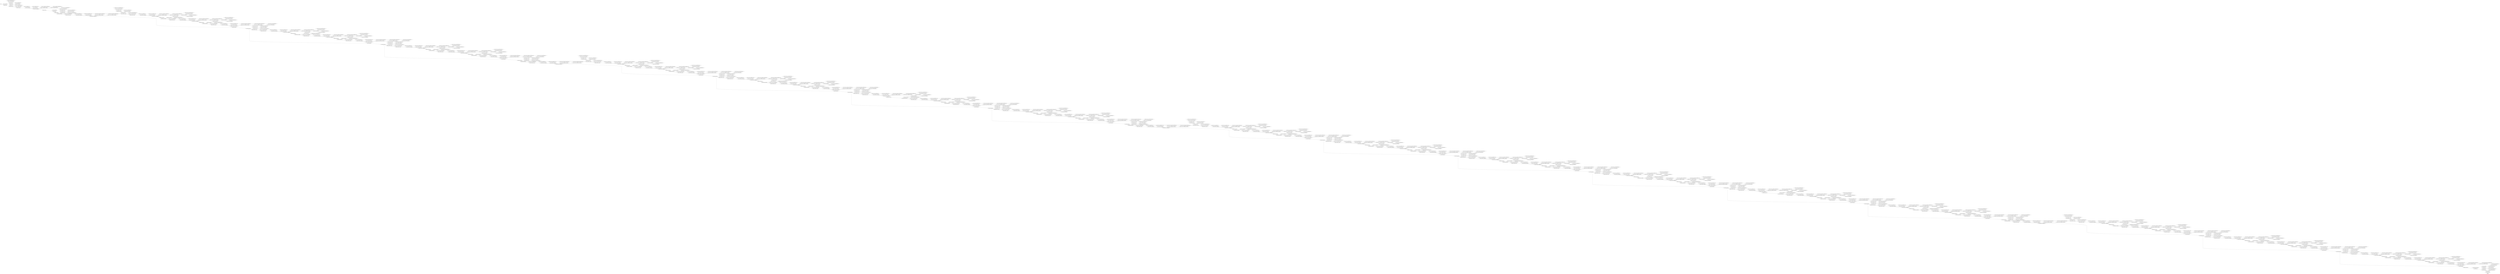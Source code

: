 strict digraph  {
"0 args_0" [id=0, op=Placeholder];
"1 resnet50/conv1_pad/Pad/paddings" [id=1, op=Const];
"2 resnet50/conv1_pad/Pad" [id=2, op=Pad];
"3 resnet50/conv1_conv/Sigmoid/ReadVariableOp/resource" [id=3, op=Placeholder];
"4 resnet50/conv1_conv/Sigmoid/ReadVariableOp" [id=4, op=ReadVariableOp];
"5 resnet50/conv1_conv/Sigmoid" [id=5, op=Sigmoid];
"6 resnet50/conv1_conv/Round" [id=6, op=Round];
"7 resnet50/conv1_conv/ReadVariableOp/resource" [id=7, op=Placeholder];
"8 resnet50/conv1_conv/ReadVariableOp" [id=8, op=ReadVariableOp];
"9 resnet50/conv1_conv/mul" [id=9, op=Mul];
"10 resnet50/conv1_conv/Conv2D" [id=10, op=Conv2D];
"11 resnet50/conv1_conv/BiasAdd/ReadVariableOp/resource" [id=11, op=Placeholder];
"12 resnet50/conv1_conv/BiasAdd/ReadVariableOp" [id=12, op=ReadVariableOp];
"13 resnet50/conv1_conv/BiasAdd" [id=13, op=BiasAdd];
"14 resnet50/conv1_bn/ReadVariableOp/resource" [id=14, op=Placeholder];
"15 resnet50/conv1_bn/ReadVariableOp" [id=15, op=ReadVariableOp];
"16 resnet50/conv1_bn/ReadVariableOp_1/resource" [id=16, op=Placeholder];
"17 resnet50/conv1_bn/ReadVariableOp_1" [id=17, op=ReadVariableOp];
"18 resnet50/conv1_bn/FusedBatchNormV3/ReadVariableOp/resource" [id=18, op=Placeholder];
"19 resnet50/conv1_bn/FusedBatchNormV3/ReadVariableOp" [id=19, op=ReadVariableOp];
"20 resnet50/conv1_bn/FusedBatchNormV3/ReadVariableOp_1/resource" [id=20, op=Placeholder];
"21 resnet50/conv1_bn/FusedBatchNormV3/ReadVariableOp_1" [id=21, op=ReadVariableOp];
"22 resnet50/conv1_bn/FusedBatchNormV3" [id=22, op=FusedBatchNormV3];
"23 resnet50/conv1_relu/Relu" [id=23, op=Relu];
"24 resnet50/pool1_pad/Pad/paddings" [id=24, op=Const];
"25 resnet50/pool1_pad/Pad" [id=25, op=Pad];
"26 resnet50/pool1_pool/MaxPool" [id=26, op=MaxPool];
"27 resnet50/conv2_block1_1_conv/Sigmoid/ReadVariableOp/resource" [id=27, op=Placeholder];
"28 resnet50/conv2_block1_1_conv/Sigmoid/ReadVariableOp" [id=28, op=ReadVariableOp];
"29 resnet50/conv2_block1_1_conv/Sigmoid" [id=29, op=Sigmoid];
"30 resnet50/conv2_block1_1_conv/Round" [id=30, op=Round];
"31 resnet50/conv2_block1_1_conv/ReadVariableOp/resource" [id=31, op=Placeholder];
"32 resnet50/conv2_block1_1_conv/ReadVariableOp" [id=32, op=ReadVariableOp];
"33 resnet50/conv2_block1_1_conv/mul" [id=33, op=Mul];
"34 resnet50/conv2_block1_1_conv/Conv2D" [id=34, op=Conv2D];
"35 resnet50/conv2_block1_1_conv/BiasAdd/ReadVariableOp/resource" [id=35, op=Placeholder];
"36 resnet50/conv2_block1_1_conv/BiasAdd/ReadVariableOp" [id=36, op=ReadVariableOp];
"37 resnet50/conv2_block1_1_conv/BiasAdd" [id=37, op=BiasAdd];
"38 resnet50/conv2_block1_1_bn/ReadVariableOp/resource" [id=38, op=Placeholder];
"39 resnet50/conv2_block1_1_bn/ReadVariableOp" [id=39, op=ReadVariableOp];
"40 resnet50/conv2_block1_1_bn/ReadVariableOp_1/resource" [id=40, op=Placeholder];
"41 resnet50/conv2_block1_1_bn/ReadVariableOp_1" [id=41, op=ReadVariableOp];
"42 resnet50/conv2_block1_1_bn/FusedBatchNormV3/ReadVariableOp/resource" [id=42, op=Placeholder];
"43 resnet50/conv2_block1_1_bn/FusedBatchNormV3/ReadVariableOp" [id=43, op=ReadVariableOp];
"44 resnet50/conv2_block1_1_bn/FusedBatchNormV3/ReadVariableOp_1/resource" [id=44, op=Placeholder];
"45 resnet50/conv2_block1_1_bn/FusedBatchNormV3/ReadVariableOp_1" [id=45, op=ReadVariableOp];
"46 resnet50/conv2_block1_1_bn/FusedBatchNormV3" [id=46, op=FusedBatchNormV3];
"47 resnet50/conv2_block1_1_relu/Relu" [id=47, op=Relu];
"48 resnet50/conv2_block1_2_conv/Sigmoid/ReadVariableOp/resource" [id=48, op=Placeholder];
"49 resnet50/conv2_block1_2_conv/Sigmoid/ReadVariableOp" [id=49, op=ReadVariableOp];
"50 resnet50/conv2_block1_2_conv/Sigmoid" [id=50, op=Sigmoid];
"51 resnet50/conv2_block1_2_conv/Round" [id=51, op=Round];
"52 resnet50/conv2_block1_2_conv/ReadVariableOp/resource" [id=52, op=Placeholder];
"53 resnet50/conv2_block1_2_conv/ReadVariableOp" [id=53, op=ReadVariableOp];
"54 resnet50/conv2_block1_2_conv/mul" [id=54, op=Mul];
"55 resnet50/conv2_block1_2_conv/Conv2D" [id=55, op=Conv2D];
"56 resnet50/conv2_block1_2_conv/BiasAdd/ReadVariableOp/resource" [id=56, op=Placeholder];
"57 resnet50/conv2_block1_2_conv/BiasAdd/ReadVariableOp" [id=57, op=ReadVariableOp];
"58 resnet50/conv2_block1_2_conv/BiasAdd" [id=58, op=BiasAdd];
"59 resnet50/conv2_block1_2_bn/ReadVariableOp/resource" [id=59, op=Placeholder];
"60 resnet50/conv2_block1_2_bn/ReadVariableOp" [id=60, op=ReadVariableOp];
"61 resnet50/conv2_block1_2_bn/ReadVariableOp_1/resource" [id=61, op=Placeholder];
"62 resnet50/conv2_block1_2_bn/ReadVariableOp_1" [id=62, op=ReadVariableOp];
"63 resnet50/conv2_block1_2_bn/FusedBatchNormV3/ReadVariableOp/resource" [id=63, op=Placeholder];
"64 resnet50/conv2_block1_2_bn/FusedBatchNormV3/ReadVariableOp" [id=64, op=ReadVariableOp];
"65 resnet50/conv2_block1_2_bn/FusedBatchNormV3/ReadVariableOp_1/resource" [id=65, op=Placeholder];
"66 resnet50/conv2_block1_2_bn/FusedBatchNormV3/ReadVariableOp_1" [id=66, op=ReadVariableOp];
"67 resnet50/conv2_block1_2_bn/FusedBatchNormV3" [id=67, op=FusedBatchNormV3];
"68 resnet50/conv2_block1_2_relu/Relu" [id=68, op=Relu];
"69 resnet50/conv2_block1_3_conv/Sigmoid/ReadVariableOp/resource" [id=69, op=Placeholder];
"70 resnet50/conv2_block1_3_conv/Sigmoid/ReadVariableOp" [id=70, op=ReadVariableOp];
"71 resnet50/conv2_block1_3_conv/Sigmoid" [id=71, op=Sigmoid];
"72 resnet50/conv2_block1_3_conv/Round" [id=72, op=Round];
"73 resnet50/conv2_block1_3_conv/ReadVariableOp/resource" [id=73, op=Placeholder];
"74 resnet50/conv2_block1_3_conv/ReadVariableOp" [id=74, op=ReadVariableOp];
"75 resnet50/conv2_block1_3_conv/mul" [id=75, op=Mul];
"76 resnet50/conv2_block1_3_conv/Conv2D" [id=76, op=Conv2D];
"77 resnet50/conv2_block1_3_conv/BiasAdd/ReadVariableOp/resource" [id=77, op=Placeholder];
"78 resnet50/conv2_block1_3_conv/BiasAdd/ReadVariableOp" [id=78, op=ReadVariableOp];
"79 resnet50/conv2_block1_3_conv/BiasAdd" [id=79, op=BiasAdd];
"80 resnet50/conv2_block1_0_conv/Sigmoid/ReadVariableOp/resource" [id=80, op=Placeholder];
"81 resnet50/conv2_block1_0_conv/Sigmoid/ReadVariableOp" [id=81, op=ReadVariableOp];
"82 resnet50/conv2_block1_0_conv/Sigmoid" [id=82, op=Sigmoid];
"83 resnet50/conv2_block1_0_conv/Round" [id=83, op=Round];
"84 resnet50/conv2_block1_0_conv/ReadVariableOp/resource" [id=84, op=Placeholder];
"85 resnet50/conv2_block1_0_conv/ReadVariableOp" [id=85, op=ReadVariableOp];
"86 resnet50/conv2_block1_0_conv/mul" [id=86, op=Mul];
"87 resnet50/conv2_block1_0_conv/Conv2D" [id=87, op=Conv2D];
"88 resnet50/conv2_block1_0_conv/BiasAdd/ReadVariableOp/resource" [id=88, op=Placeholder];
"89 resnet50/conv2_block1_0_conv/BiasAdd/ReadVariableOp" [id=89, op=ReadVariableOp];
"90 resnet50/conv2_block1_0_conv/BiasAdd" [id=90, op=BiasAdd];
"91 resnet50/conv2_block1_0_bn/ReadVariableOp/resource" [id=91, op=Placeholder];
"92 resnet50/conv2_block1_0_bn/ReadVariableOp" [id=92, op=ReadVariableOp];
"93 resnet50/conv2_block1_0_bn/ReadVariableOp_1/resource" [id=93, op=Placeholder];
"94 resnet50/conv2_block1_0_bn/ReadVariableOp_1" [id=94, op=ReadVariableOp];
"95 resnet50/conv2_block1_0_bn/FusedBatchNormV3/ReadVariableOp/resource" [id=95, op=Placeholder];
"96 resnet50/conv2_block1_0_bn/FusedBatchNormV3/ReadVariableOp" [id=96, op=ReadVariableOp];
"97 resnet50/conv2_block1_0_bn/FusedBatchNormV3/ReadVariableOp_1/resource" [id=97, op=Placeholder];
"98 resnet50/conv2_block1_0_bn/FusedBatchNormV3/ReadVariableOp_1" [id=98, op=ReadVariableOp];
"99 resnet50/conv2_block1_0_bn/FusedBatchNormV3" [id=99, op=FusedBatchNormV3];
"100 resnet50/conv2_block1_3_bn/ReadVariableOp/resource" [id=100, op=Placeholder];
"101 resnet50/conv2_block1_3_bn/ReadVariableOp" [id=101, op=ReadVariableOp];
"102 resnet50/conv2_block1_3_bn/ReadVariableOp_1/resource" [id=102, op=Placeholder];
"103 resnet50/conv2_block1_3_bn/ReadVariableOp_1" [id=103, op=ReadVariableOp];
"104 resnet50/conv2_block1_3_bn/FusedBatchNormV3/ReadVariableOp/resource" [id=104, op=Placeholder];
"105 resnet50/conv2_block1_3_bn/FusedBatchNormV3/ReadVariableOp" [id=105, op=ReadVariableOp];
"106 resnet50/conv2_block1_3_bn/FusedBatchNormV3/ReadVariableOp_1/resource" [id=106, op=Placeholder];
"107 resnet50/conv2_block1_3_bn/FusedBatchNormV3/ReadVariableOp_1" [id=107, op=ReadVariableOp];
"108 resnet50/conv2_block1_3_bn/FusedBatchNormV3" [id=108, op=FusedBatchNormV3];
"109 resnet50/conv2_block1_add/add" [id=109, op=AddV2];
"110 resnet50/conv2_block1_out/Relu" [id=110, op=Relu];
"111 resnet50/conv2_block2_1_conv/Sigmoid/ReadVariableOp/resource" [id=111, op=Placeholder];
"112 resnet50/conv2_block2_1_conv/Sigmoid/ReadVariableOp" [id=112, op=ReadVariableOp];
"113 resnet50/conv2_block2_1_conv/Sigmoid" [id=113, op=Sigmoid];
"114 resnet50/conv2_block2_1_conv/Round" [id=114, op=Round];
"115 resnet50/conv2_block2_1_conv/ReadVariableOp/resource" [id=115, op=Placeholder];
"116 resnet50/conv2_block2_1_conv/ReadVariableOp" [id=116, op=ReadVariableOp];
"117 resnet50/conv2_block2_1_conv/mul" [id=117, op=Mul];
"118 resnet50/conv2_block2_1_conv/Conv2D" [id=118, op=Conv2D];
"119 resnet50/conv2_block2_1_conv/BiasAdd/ReadVariableOp/resource" [id=119, op=Placeholder];
"120 resnet50/conv2_block2_1_conv/BiasAdd/ReadVariableOp" [id=120, op=ReadVariableOp];
"121 resnet50/conv2_block2_1_conv/BiasAdd" [id=121, op=BiasAdd];
"122 resnet50/conv2_block2_1_bn/ReadVariableOp/resource" [id=122, op=Placeholder];
"123 resnet50/conv2_block2_1_bn/ReadVariableOp" [id=123, op=ReadVariableOp];
"124 resnet50/conv2_block2_1_bn/ReadVariableOp_1/resource" [id=124, op=Placeholder];
"125 resnet50/conv2_block2_1_bn/ReadVariableOp_1" [id=125, op=ReadVariableOp];
"126 resnet50/conv2_block2_1_bn/FusedBatchNormV3/ReadVariableOp/resource" [id=126, op=Placeholder];
"127 resnet50/conv2_block2_1_bn/FusedBatchNormV3/ReadVariableOp" [id=127, op=ReadVariableOp];
"128 resnet50/conv2_block2_1_bn/FusedBatchNormV3/ReadVariableOp_1/resource" [id=128, op=Placeholder];
"129 resnet50/conv2_block2_1_bn/FusedBatchNormV3/ReadVariableOp_1" [id=129, op=ReadVariableOp];
"130 resnet50/conv2_block2_1_bn/FusedBatchNormV3" [id=130, op=FusedBatchNormV3];
"131 resnet50/conv2_block2_1_relu/Relu" [id=131, op=Relu];
"132 resnet50/conv2_block2_2_conv/Sigmoid/ReadVariableOp/resource" [id=132, op=Placeholder];
"133 resnet50/conv2_block2_2_conv/Sigmoid/ReadVariableOp" [id=133, op=ReadVariableOp];
"134 resnet50/conv2_block2_2_conv/Sigmoid" [id=134, op=Sigmoid];
"135 resnet50/conv2_block2_2_conv/Round" [id=135, op=Round];
"136 resnet50/conv2_block2_2_conv/ReadVariableOp/resource" [id=136, op=Placeholder];
"137 resnet50/conv2_block2_2_conv/ReadVariableOp" [id=137, op=ReadVariableOp];
"138 resnet50/conv2_block2_2_conv/mul" [id=138, op=Mul];
"139 resnet50/conv2_block2_2_conv/Conv2D" [id=139, op=Conv2D];
"140 resnet50/conv2_block2_2_conv/BiasAdd/ReadVariableOp/resource" [id=140, op=Placeholder];
"141 resnet50/conv2_block2_2_conv/BiasAdd/ReadVariableOp" [id=141, op=ReadVariableOp];
"142 resnet50/conv2_block2_2_conv/BiasAdd" [id=142, op=BiasAdd];
"143 resnet50/conv2_block2_2_bn/ReadVariableOp/resource" [id=143, op=Placeholder];
"144 resnet50/conv2_block2_2_bn/ReadVariableOp" [id=144, op=ReadVariableOp];
"145 resnet50/conv2_block2_2_bn/ReadVariableOp_1/resource" [id=145, op=Placeholder];
"146 resnet50/conv2_block2_2_bn/ReadVariableOp_1" [id=146, op=ReadVariableOp];
"147 resnet50/conv2_block2_2_bn/FusedBatchNormV3/ReadVariableOp/resource" [id=147, op=Placeholder];
"148 resnet50/conv2_block2_2_bn/FusedBatchNormV3/ReadVariableOp" [id=148, op=ReadVariableOp];
"149 resnet50/conv2_block2_2_bn/FusedBatchNormV3/ReadVariableOp_1/resource" [id=149, op=Placeholder];
"150 resnet50/conv2_block2_2_bn/FusedBatchNormV3/ReadVariableOp_1" [id=150, op=ReadVariableOp];
"151 resnet50/conv2_block2_2_bn/FusedBatchNormV3" [id=151, op=FusedBatchNormV3];
"152 resnet50/conv2_block2_2_relu/Relu" [id=152, op=Relu];
"153 resnet50/conv2_block2_3_conv/Sigmoid/ReadVariableOp/resource" [id=153, op=Placeholder];
"154 resnet50/conv2_block2_3_conv/Sigmoid/ReadVariableOp" [id=154, op=ReadVariableOp];
"155 resnet50/conv2_block2_3_conv/Sigmoid" [id=155, op=Sigmoid];
"156 resnet50/conv2_block2_3_conv/Round" [id=156, op=Round];
"157 resnet50/conv2_block2_3_conv/ReadVariableOp/resource" [id=157, op=Placeholder];
"158 resnet50/conv2_block2_3_conv/ReadVariableOp" [id=158, op=ReadVariableOp];
"159 resnet50/conv2_block2_3_conv/mul" [id=159, op=Mul];
"160 resnet50/conv2_block2_3_conv/Conv2D" [id=160, op=Conv2D];
"161 resnet50/conv2_block2_3_conv/BiasAdd/ReadVariableOp/resource" [id=161, op=Placeholder];
"162 resnet50/conv2_block2_3_conv/BiasAdd/ReadVariableOp" [id=162, op=ReadVariableOp];
"163 resnet50/conv2_block2_3_conv/BiasAdd" [id=163, op=BiasAdd];
"164 resnet50/conv2_block2_3_bn/ReadVariableOp/resource" [id=164, op=Placeholder];
"165 resnet50/conv2_block2_3_bn/ReadVariableOp" [id=165, op=ReadVariableOp];
"166 resnet50/conv2_block2_3_bn/ReadVariableOp_1/resource" [id=166, op=Placeholder];
"167 resnet50/conv2_block2_3_bn/ReadVariableOp_1" [id=167, op=ReadVariableOp];
"168 resnet50/conv2_block2_3_bn/FusedBatchNormV3/ReadVariableOp/resource" [id=168, op=Placeholder];
"169 resnet50/conv2_block2_3_bn/FusedBatchNormV3/ReadVariableOp" [id=169, op=ReadVariableOp];
"170 resnet50/conv2_block2_3_bn/FusedBatchNormV3/ReadVariableOp_1/resource" [id=170, op=Placeholder];
"171 resnet50/conv2_block2_3_bn/FusedBatchNormV3/ReadVariableOp_1" [id=171, op=ReadVariableOp];
"172 resnet50/conv2_block2_3_bn/FusedBatchNormV3" [id=172, op=FusedBatchNormV3];
"173 resnet50/conv2_block2_add/add" [id=173, op=AddV2];
"174 resnet50/conv2_block2_out/Relu" [id=174, op=Relu];
"175 resnet50/conv2_block3_1_conv/Sigmoid/ReadVariableOp/resource" [id=175, op=Placeholder];
"176 resnet50/conv2_block3_1_conv/Sigmoid/ReadVariableOp" [id=176, op=ReadVariableOp];
"177 resnet50/conv2_block3_1_conv/Sigmoid" [id=177, op=Sigmoid];
"178 resnet50/conv2_block3_1_conv/Round" [id=178, op=Round];
"179 resnet50/conv2_block3_1_conv/ReadVariableOp/resource" [id=179, op=Placeholder];
"180 resnet50/conv2_block3_1_conv/ReadVariableOp" [id=180, op=ReadVariableOp];
"181 resnet50/conv2_block3_1_conv/mul" [id=181, op=Mul];
"182 resnet50/conv2_block3_1_conv/Conv2D" [id=182, op=Conv2D];
"183 resnet50/conv2_block3_1_conv/BiasAdd/ReadVariableOp/resource" [id=183, op=Placeholder];
"184 resnet50/conv2_block3_1_conv/BiasAdd/ReadVariableOp" [id=184, op=ReadVariableOp];
"185 resnet50/conv2_block3_1_conv/BiasAdd" [id=185, op=BiasAdd];
"186 resnet50/conv2_block3_1_bn/ReadVariableOp/resource" [id=186, op=Placeholder];
"187 resnet50/conv2_block3_1_bn/ReadVariableOp" [id=187, op=ReadVariableOp];
"188 resnet50/conv2_block3_1_bn/ReadVariableOp_1/resource" [id=188, op=Placeholder];
"189 resnet50/conv2_block3_1_bn/ReadVariableOp_1" [id=189, op=ReadVariableOp];
"190 resnet50/conv2_block3_1_bn/FusedBatchNormV3/ReadVariableOp/resource" [id=190, op=Placeholder];
"191 resnet50/conv2_block3_1_bn/FusedBatchNormV3/ReadVariableOp" [id=191, op=ReadVariableOp];
"192 resnet50/conv2_block3_1_bn/FusedBatchNormV3/ReadVariableOp_1/resource" [id=192, op=Placeholder];
"193 resnet50/conv2_block3_1_bn/FusedBatchNormV3/ReadVariableOp_1" [id=193, op=ReadVariableOp];
"194 resnet50/conv2_block3_1_bn/FusedBatchNormV3" [id=194, op=FusedBatchNormV3];
"195 resnet50/conv2_block3_1_relu/Relu" [id=195, op=Relu];
"196 resnet50/conv2_block3_2_conv/Sigmoid/ReadVariableOp/resource" [id=196, op=Placeholder];
"197 resnet50/conv2_block3_2_conv/Sigmoid/ReadVariableOp" [id=197, op=ReadVariableOp];
"198 resnet50/conv2_block3_2_conv/Sigmoid" [id=198, op=Sigmoid];
"199 resnet50/conv2_block3_2_conv/Round" [id=199, op=Round];
"200 resnet50/conv2_block3_2_conv/ReadVariableOp/resource" [id=200, op=Placeholder];
"201 resnet50/conv2_block3_2_conv/ReadVariableOp" [id=201, op=ReadVariableOp];
"202 resnet50/conv2_block3_2_conv/mul" [id=202, op=Mul];
"203 resnet50/conv2_block3_2_conv/Conv2D" [id=203, op=Conv2D];
"204 resnet50/conv2_block3_2_conv/BiasAdd/ReadVariableOp/resource" [id=204, op=Placeholder];
"205 resnet50/conv2_block3_2_conv/BiasAdd/ReadVariableOp" [id=205, op=ReadVariableOp];
"206 resnet50/conv2_block3_2_conv/BiasAdd" [id=206, op=BiasAdd];
"207 resnet50/conv2_block3_2_bn/ReadVariableOp/resource" [id=207, op=Placeholder];
"208 resnet50/conv2_block3_2_bn/ReadVariableOp" [id=208, op=ReadVariableOp];
"209 resnet50/conv2_block3_2_bn/ReadVariableOp_1/resource" [id=209, op=Placeholder];
"210 resnet50/conv2_block3_2_bn/ReadVariableOp_1" [id=210, op=ReadVariableOp];
"211 resnet50/conv2_block3_2_bn/FusedBatchNormV3/ReadVariableOp/resource" [id=211, op=Placeholder];
"212 resnet50/conv2_block3_2_bn/FusedBatchNormV3/ReadVariableOp" [id=212, op=ReadVariableOp];
"213 resnet50/conv2_block3_2_bn/FusedBatchNormV3/ReadVariableOp_1/resource" [id=213, op=Placeholder];
"214 resnet50/conv2_block3_2_bn/FusedBatchNormV3/ReadVariableOp_1" [id=214, op=ReadVariableOp];
"215 resnet50/conv2_block3_2_bn/FusedBatchNormV3" [id=215, op=FusedBatchNormV3];
"216 resnet50/conv2_block3_2_relu/Relu" [id=216, op=Relu];
"217 resnet50/conv2_block3_3_conv/Sigmoid/ReadVariableOp/resource" [id=217, op=Placeholder];
"218 resnet50/conv2_block3_3_conv/Sigmoid/ReadVariableOp" [id=218, op=ReadVariableOp];
"219 resnet50/conv2_block3_3_conv/Sigmoid" [id=219, op=Sigmoid];
"220 resnet50/conv2_block3_3_conv/Round" [id=220, op=Round];
"221 resnet50/conv2_block3_3_conv/ReadVariableOp/resource" [id=221, op=Placeholder];
"222 resnet50/conv2_block3_3_conv/ReadVariableOp" [id=222, op=ReadVariableOp];
"223 resnet50/conv2_block3_3_conv/mul" [id=223, op=Mul];
"224 resnet50/conv2_block3_3_conv/Conv2D" [id=224, op=Conv2D];
"225 resnet50/conv2_block3_3_conv/BiasAdd/ReadVariableOp/resource" [id=225, op=Placeholder];
"226 resnet50/conv2_block3_3_conv/BiasAdd/ReadVariableOp" [id=226, op=ReadVariableOp];
"227 resnet50/conv2_block3_3_conv/BiasAdd" [id=227, op=BiasAdd];
"228 resnet50/conv2_block3_3_bn/ReadVariableOp/resource" [id=228, op=Placeholder];
"229 resnet50/conv2_block3_3_bn/ReadVariableOp" [id=229, op=ReadVariableOp];
"230 resnet50/conv2_block3_3_bn/ReadVariableOp_1/resource" [id=230, op=Placeholder];
"231 resnet50/conv2_block3_3_bn/ReadVariableOp_1" [id=231, op=ReadVariableOp];
"232 resnet50/conv2_block3_3_bn/FusedBatchNormV3/ReadVariableOp/resource" [id=232, op=Placeholder];
"233 resnet50/conv2_block3_3_bn/FusedBatchNormV3/ReadVariableOp" [id=233, op=ReadVariableOp];
"234 resnet50/conv2_block3_3_bn/FusedBatchNormV3/ReadVariableOp_1/resource" [id=234, op=Placeholder];
"235 resnet50/conv2_block3_3_bn/FusedBatchNormV3/ReadVariableOp_1" [id=235, op=ReadVariableOp];
"236 resnet50/conv2_block3_3_bn/FusedBatchNormV3" [id=236, op=FusedBatchNormV3];
"237 resnet50/conv2_block3_add/add" [id=237, op=AddV2];
"238 resnet50/conv2_block3_out/Relu" [id=238, op=Relu];
"239 resnet50/conv3_block1_1_conv/Sigmoid/ReadVariableOp/resource" [id=239, op=Placeholder];
"240 resnet50/conv3_block1_1_conv/Sigmoid/ReadVariableOp" [id=240, op=ReadVariableOp];
"241 resnet50/conv3_block1_1_conv/Sigmoid" [id=241, op=Sigmoid];
"242 resnet50/conv3_block1_1_conv/Round" [id=242, op=Round];
"243 resnet50/conv3_block1_1_conv/ReadVariableOp/resource" [id=243, op=Placeholder];
"244 resnet50/conv3_block1_1_conv/ReadVariableOp" [id=244, op=ReadVariableOp];
"245 resnet50/conv3_block1_1_conv/mul" [id=245, op=Mul];
"246 resnet50/conv3_block1_1_conv/Conv2D" [id=246, op=Conv2D];
"247 resnet50/conv3_block1_1_conv/BiasAdd/ReadVariableOp/resource" [id=247, op=Placeholder];
"248 resnet50/conv3_block1_1_conv/BiasAdd/ReadVariableOp" [id=248, op=ReadVariableOp];
"249 resnet50/conv3_block1_1_conv/BiasAdd" [id=249, op=BiasAdd];
"250 resnet50/conv3_block1_1_bn/ReadVariableOp/resource" [id=250, op=Placeholder];
"251 resnet50/conv3_block1_1_bn/ReadVariableOp" [id=251, op=ReadVariableOp];
"252 resnet50/conv3_block1_1_bn/ReadVariableOp_1/resource" [id=252, op=Placeholder];
"253 resnet50/conv3_block1_1_bn/ReadVariableOp_1" [id=253, op=ReadVariableOp];
"254 resnet50/conv3_block1_1_bn/FusedBatchNormV3/ReadVariableOp/resource" [id=254, op=Placeholder];
"255 resnet50/conv3_block1_1_bn/FusedBatchNormV3/ReadVariableOp" [id=255, op=ReadVariableOp];
"256 resnet50/conv3_block1_1_bn/FusedBatchNormV3/ReadVariableOp_1/resource" [id=256, op=Placeholder];
"257 resnet50/conv3_block1_1_bn/FusedBatchNormV3/ReadVariableOp_1" [id=257, op=ReadVariableOp];
"258 resnet50/conv3_block1_1_bn/FusedBatchNormV3" [id=258, op=FusedBatchNormV3];
"259 resnet50/conv3_block1_1_relu/Relu" [id=259, op=Relu];
"260 resnet50/conv3_block1_2_conv/Sigmoid/ReadVariableOp/resource" [id=260, op=Placeholder];
"261 resnet50/conv3_block1_2_conv/Sigmoid/ReadVariableOp" [id=261, op=ReadVariableOp];
"262 resnet50/conv3_block1_2_conv/Sigmoid" [id=262, op=Sigmoid];
"263 resnet50/conv3_block1_2_conv/Round" [id=263, op=Round];
"264 resnet50/conv3_block1_2_conv/ReadVariableOp/resource" [id=264, op=Placeholder];
"265 resnet50/conv3_block1_2_conv/ReadVariableOp" [id=265, op=ReadVariableOp];
"266 resnet50/conv3_block1_2_conv/mul" [id=266, op=Mul];
"267 resnet50/conv3_block1_2_conv/Conv2D" [id=267, op=Conv2D];
"268 resnet50/conv3_block1_2_conv/BiasAdd/ReadVariableOp/resource" [id=268, op=Placeholder];
"269 resnet50/conv3_block1_2_conv/BiasAdd/ReadVariableOp" [id=269, op=ReadVariableOp];
"270 resnet50/conv3_block1_2_conv/BiasAdd" [id=270, op=BiasAdd];
"271 resnet50/conv3_block1_2_bn/ReadVariableOp/resource" [id=271, op=Placeholder];
"272 resnet50/conv3_block1_2_bn/ReadVariableOp" [id=272, op=ReadVariableOp];
"273 resnet50/conv3_block1_2_bn/ReadVariableOp_1/resource" [id=273, op=Placeholder];
"274 resnet50/conv3_block1_2_bn/ReadVariableOp_1" [id=274, op=ReadVariableOp];
"275 resnet50/conv3_block1_2_bn/FusedBatchNormV3/ReadVariableOp/resource" [id=275, op=Placeholder];
"276 resnet50/conv3_block1_2_bn/FusedBatchNormV3/ReadVariableOp" [id=276, op=ReadVariableOp];
"277 resnet50/conv3_block1_2_bn/FusedBatchNormV3/ReadVariableOp_1/resource" [id=277, op=Placeholder];
"278 resnet50/conv3_block1_2_bn/FusedBatchNormV3/ReadVariableOp_1" [id=278, op=ReadVariableOp];
"279 resnet50/conv3_block1_2_bn/FusedBatchNormV3" [id=279, op=FusedBatchNormV3];
"280 resnet50/conv3_block1_2_relu/Relu" [id=280, op=Relu];
"281 resnet50/conv3_block1_3_conv/Sigmoid/ReadVariableOp/resource" [id=281, op=Placeholder];
"282 resnet50/conv3_block1_3_conv/Sigmoid/ReadVariableOp" [id=282, op=ReadVariableOp];
"283 resnet50/conv3_block1_3_conv/Sigmoid" [id=283, op=Sigmoid];
"284 resnet50/conv3_block1_3_conv/Round" [id=284, op=Round];
"285 resnet50/conv3_block1_3_conv/ReadVariableOp/resource" [id=285, op=Placeholder];
"286 resnet50/conv3_block1_3_conv/ReadVariableOp" [id=286, op=ReadVariableOp];
"287 resnet50/conv3_block1_3_conv/mul" [id=287, op=Mul];
"288 resnet50/conv3_block1_3_conv/Conv2D" [id=288, op=Conv2D];
"289 resnet50/conv3_block1_3_conv/BiasAdd/ReadVariableOp/resource" [id=289, op=Placeholder];
"290 resnet50/conv3_block1_3_conv/BiasAdd/ReadVariableOp" [id=290, op=ReadVariableOp];
"291 resnet50/conv3_block1_3_conv/BiasAdd" [id=291, op=BiasAdd];
"292 resnet50/conv3_block1_0_conv/Sigmoid/ReadVariableOp/resource" [id=292, op=Placeholder];
"293 resnet50/conv3_block1_0_conv/Sigmoid/ReadVariableOp" [id=293, op=ReadVariableOp];
"294 resnet50/conv3_block1_0_conv/Sigmoid" [id=294, op=Sigmoid];
"295 resnet50/conv3_block1_0_conv/Round" [id=295, op=Round];
"296 resnet50/conv3_block1_0_conv/ReadVariableOp/resource" [id=296, op=Placeholder];
"297 resnet50/conv3_block1_0_conv/ReadVariableOp" [id=297, op=ReadVariableOp];
"298 resnet50/conv3_block1_0_conv/mul" [id=298, op=Mul];
"299 resnet50/conv3_block1_0_conv/Conv2D" [id=299, op=Conv2D];
"300 resnet50/conv3_block1_0_conv/BiasAdd/ReadVariableOp/resource" [id=300, op=Placeholder];
"301 resnet50/conv3_block1_0_conv/BiasAdd/ReadVariableOp" [id=301, op=ReadVariableOp];
"302 resnet50/conv3_block1_0_conv/BiasAdd" [id=302, op=BiasAdd];
"303 resnet50/conv3_block1_0_bn/ReadVariableOp/resource" [id=303, op=Placeholder];
"304 resnet50/conv3_block1_0_bn/ReadVariableOp" [id=304, op=ReadVariableOp];
"305 resnet50/conv3_block1_0_bn/ReadVariableOp_1/resource" [id=305, op=Placeholder];
"306 resnet50/conv3_block1_0_bn/ReadVariableOp_1" [id=306, op=ReadVariableOp];
"307 resnet50/conv3_block1_0_bn/FusedBatchNormV3/ReadVariableOp/resource" [id=307, op=Placeholder];
"308 resnet50/conv3_block1_0_bn/FusedBatchNormV3/ReadVariableOp" [id=308, op=ReadVariableOp];
"309 resnet50/conv3_block1_0_bn/FusedBatchNormV3/ReadVariableOp_1/resource" [id=309, op=Placeholder];
"310 resnet50/conv3_block1_0_bn/FusedBatchNormV3/ReadVariableOp_1" [id=310, op=ReadVariableOp];
"311 resnet50/conv3_block1_0_bn/FusedBatchNormV3" [id=311, op=FusedBatchNormV3];
"312 resnet50/conv3_block1_3_bn/ReadVariableOp/resource" [id=312, op=Placeholder];
"313 resnet50/conv3_block1_3_bn/ReadVariableOp" [id=313, op=ReadVariableOp];
"314 resnet50/conv3_block1_3_bn/ReadVariableOp_1/resource" [id=314, op=Placeholder];
"315 resnet50/conv3_block1_3_bn/ReadVariableOp_1" [id=315, op=ReadVariableOp];
"316 resnet50/conv3_block1_3_bn/FusedBatchNormV3/ReadVariableOp/resource" [id=316, op=Placeholder];
"317 resnet50/conv3_block1_3_bn/FusedBatchNormV3/ReadVariableOp" [id=317, op=ReadVariableOp];
"318 resnet50/conv3_block1_3_bn/FusedBatchNormV3/ReadVariableOp_1/resource" [id=318, op=Placeholder];
"319 resnet50/conv3_block1_3_bn/FusedBatchNormV3/ReadVariableOp_1" [id=319, op=ReadVariableOp];
"320 resnet50/conv3_block1_3_bn/FusedBatchNormV3" [id=320, op=FusedBatchNormV3];
"321 resnet50/conv3_block1_add/add" [id=321, op=AddV2];
"322 resnet50/conv3_block1_out/Relu" [id=322, op=Relu];
"323 resnet50/conv3_block2_1_conv/Sigmoid/ReadVariableOp/resource" [id=323, op=Placeholder];
"324 resnet50/conv3_block2_1_conv/Sigmoid/ReadVariableOp" [id=324, op=ReadVariableOp];
"325 resnet50/conv3_block2_1_conv/Sigmoid" [id=325, op=Sigmoid];
"326 resnet50/conv3_block2_1_conv/Round" [id=326, op=Round];
"327 resnet50/conv3_block2_1_conv/ReadVariableOp/resource" [id=327, op=Placeholder];
"328 resnet50/conv3_block2_1_conv/ReadVariableOp" [id=328, op=ReadVariableOp];
"329 resnet50/conv3_block2_1_conv/mul" [id=329, op=Mul];
"330 resnet50/conv3_block2_1_conv/Conv2D" [id=330, op=Conv2D];
"331 resnet50/conv3_block2_1_conv/BiasAdd/ReadVariableOp/resource" [id=331, op=Placeholder];
"332 resnet50/conv3_block2_1_conv/BiasAdd/ReadVariableOp" [id=332, op=ReadVariableOp];
"333 resnet50/conv3_block2_1_conv/BiasAdd" [id=333, op=BiasAdd];
"334 resnet50/conv3_block2_1_bn/ReadVariableOp/resource" [id=334, op=Placeholder];
"335 resnet50/conv3_block2_1_bn/ReadVariableOp" [id=335, op=ReadVariableOp];
"336 resnet50/conv3_block2_1_bn/ReadVariableOp_1/resource" [id=336, op=Placeholder];
"337 resnet50/conv3_block2_1_bn/ReadVariableOp_1" [id=337, op=ReadVariableOp];
"338 resnet50/conv3_block2_1_bn/FusedBatchNormV3/ReadVariableOp/resource" [id=338, op=Placeholder];
"339 resnet50/conv3_block2_1_bn/FusedBatchNormV3/ReadVariableOp" [id=339, op=ReadVariableOp];
"340 resnet50/conv3_block2_1_bn/FusedBatchNormV3/ReadVariableOp_1/resource" [id=340, op=Placeholder];
"341 resnet50/conv3_block2_1_bn/FusedBatchNormV3/ReadVariableOp_1" [id=341, op=ReadVariableOp];
"342 resnet50/conv3_block2_1_bn/FusedBatchNormV3" [id=342, op=FusedBatchNormV3];
"343 resnet50/conv3_block2_1_relu/Relu" [id=343, op=Relu];
"344 resnet50/conv3_block2_2_conv/Sigmoid/ReadVariableOp/resource" [id=344, op=Placeholder];
"345 resnet50/conv3_block2_2_conv/Sigmoid/ReadVariableOp" [id=345, op=ReadVariableOp];
"346 resnet50/conv3_block2_2_conv/Sigmoid" [id=346, op=Sigmoid];
"347 resnet50/conv3_block2_2_conv/Round" [id=347, op=Round];
"348 resnet50/conv3_block2_2_conv/ReadVariableOp/resource" [id=348, op=Placeholder];
"349 resnet50/conv3_block2_2_conv/ReadVariableOp" [id=349, op=ReadVariableOp];
"350 resnet50/conv3_block2_2_conv/mul" [id=350, op=Mul];
"351 resnet50/conv3_block2_2_conv/Conv2D" [id=351, op=Conv2D];
"352 resnet50/conv3_block2_2_conv/BiasAdd/ReadVariableOp/resource" [id=352, op=Placeholder];
"353 resnet50/conv3_block2_2_conv/BiasAdd/ReadVariableOp" [id=353, op=ReadVariableOp];
"354 resnet50/conv3_block2_2_conv/BiasAdd" [id=354, op=BiasAdd];
"355 resnet50/conv3_block2_2_bn/ReadVariableOp/resource" [id=355, op=Placeholder];
"356 resnet50/conv3_block2_2_bn/ReadVariableOp" [id=356, op=ReadVariableOp];
"357 resnet50/conv3_block2_2_bn/ReadVariableOp_1/resource" [id=357, op=Placeholder];
"358 resnet50/conv3_block2_2_bn/ReadVariableOp_1" [id=358, op=ReadVariableOp];
"359 resnet50/conv3_block2_2_bn/FusedBatchNormV3/ReadVariableOp/resource" [id=359, op=Placeholder];
"360 resnet50/conv3_block2_2_bn/FusedBatchNormV3/ReadVariableOp" [id=360, op=ReadVariableOp];
"361 resnet50/conv3_block2_2_bn/FusedBatchNormV3/ReadVariableOp_1/resource" [id=361, op=Placeholder];
"362 resnet50/conv3_block2_2_bn/FusedBatchNormV3/ReadVariableOp_1" [id=362, op=ReadVariableOp];
"363 resnet50/conv3_block2_2_bn/FusedBatchNormV3" [id=363, op=FusedBatchNormV3];
"364 resnet50/conv3_block2_2_relu/Relu" [id=364, op=Relu];
"365 resnet50/conv3_block2_3_conv/Sigmoid/ReadVariableOp/resource" [id=365, op=Placeholder];
"366 resnet50/conv3_block2_3_conv/Sigmoid/ReadVariableOp" [id=366, op=ReadVariableOp];
"367 resnet50/conv3_block2_3_conv/Sigmoid" [id=367, op=Sigmoid];
"368 resnet50/conv3_block2_3_conv/Round" [id=368, op=Round];
"369 resnet50/conv3_block2_3_conv/ReadVariableOp/resource" [id=369, op=Placeholder];
"370 resnet50/conv3_block2_3_conv/ReadVariableOp" [id=370, op=ReadVariableOp];
"371 resnet50/conv3_block2_3_conv/mul" [id=371, op=Mul];
"372 resnet50/conv3_block2_3_conv/Conv2D" [id=372, op=Conv2D];
"373 resnet50/conv3_block2_3_conv/BiasAdd/ReadVariableOp/resource" [id=373, op=Placeholder];
"374 resnet50/conv3_block2_3_conv/BiasAdd/ReadVariableOp" [id=374, op=ReadVariableOp];
"375 resnet50/conv3_block2_3_conv/BiasAdd" [id=375, op=BiasAdd];
"376 resnet50/conv3_block2_3_bn/ReadVariableOp/resource" [id=376, op=Placeholder];
"377 resnet50/conv3_block2_3_bn/ReadVariableOp" [id=377, op=ReadVariableOp];
"378 resnet50/conv3_block2_3_bn/ReadVariableOp_1/resource" [id=378, op=Placeholder];
"379 resnet50/conv3_block2_3_bn/ReadVariableOp_1" [id=379, op=ReadVariableOp];
"380 resnet50/conv3_block2_3_bn/FusedBatchNormV3/ReadVariableOp/resource" [id=380, op=Placeholder];
"381 resnet50/conv3_block2_3_bn/FusedBatchNormV3/ReadVariableOp" [id=381, op=ReadVariableOp];
"382 resnet50/conv3_block2_3_bn/FusedBatchNormV3/ReadVariableOp_1/resource" [id=382, op=Placeholder];
"383 resnet50/conv3_block2_3_bn/FusedBatchNormV3/ReadVariableOp_1" [id=383, op=ReadVariableOp];
"384 resnet50/conv3_block2_3_bn/FusedBatchNormV3" [id=384, op=FusedBatchNormV3];
"385 resnet50/conv3_block2_add/add" [id=385, op=AddV2];
"386 resnet50/conv3_block2_out/Relu" [id=386, op=Relu];
"387 resnet50/conv3_block3_1_conv/Sigmoid/ReadVariableOp/resource" [id=387, op=Placeholder];
"388 resnet50/conv3_block3_1_conv/Sigmoid/ReadVariableOp" [id=388, op=ReadVariableOp];
"389 resnet50/conv3_block3_1_conv/Sigmoid" [id=389, op=Sigmoid];
"390 resnet50/conv3_block3_1_conv/Round" [id=390, op=Round];
"391 resnet50/conv3_block3_1_conv/ReadVariableOp/resource" [id=391, op=Placeholder];
"392 resnet50/conv3_block3_1_conv/ReadVariableOp" [id=392, op=ReadVariableOp];
"393 resnet50/conv3_block3_1_conv/mul" [id=393, op=Mul];
"394 resnet50/conv3_block3_1_conv/Conv2D" [id=394, op=Conv2D];
"395 resnet50/conv3_block3_1_conv/BiasAdd/ReadVariableOp/resource" [id=395, op=Placeholder];
"396 resnet50/conv3_block3_1_conv/BiasAdd/ReadVariableOp" [id=396, op=ReadVariableOp];
"397 resnet50/conv3_block3_1_conv/BiasAdd" [id=397, op=BiasAdd];
"398 resnet50/conv3_block3_1_bn/ReadVariableOp/resource" [id=398, op=Placeholder];
"399 resnet50/conv3_block3_1_bn/ReadVariableOp" [id=399, op=ReadVariableOp];
"400 resnet50/conv3_block3_1_bn/ReadVariableOp_1/resource" [id=400, op=Placeholder];
"401 resnet50/conv3_block3_1_bn/ReadVariableOp_1" [id=401, op=ReadVariableOp];
"402 resnet50/conv3_block3_1_bn/FusedBatchNormV3/ReadVariableOp/resource" [id=402, op=Placeholder];
"403 resnet50/conv3_block3_1_bn/FusedBatchNormV3/ReadVariableOp" [id=403, op=ReadVariableOp];
"404 resnet50/conv3_block3_1_bn/FusedBatchNormV3/ReadVariableOp_1/resource" [id=404, op=Placeholder];
"405 resnet50/conv3_block3_1_bn/FusedBatchNormV3/ReadVariableOp_1" [id=405, op=ReadVariableOp];
"406 resnet50/conv3_block3_1_bn/FusedBatchNormV3" [id=406, op=FusedBatchNormV3];
"407 resnet50/conv3_block3_1_relu/Relu" [id=407, op=Relu];
"408 resnet50/conv3_block3_2_conv/Sigmoid/ReadVariableOp/resource" [id=408, op=Placeholder];
"409 resnet50/conv3_block3_2_conv/Sigmoid/ReadVariableOp" [id=409, op=ReadVariableOp];
"410 resnet50/conv3_block3_2_conv/Sigmoid" [id=410, op=Sigmoid];
"411 resnet50/conv3_block3_2_conv/Round" [id=411, op=Round];
"412 resnet50/conv3_block3_2_conv/ReadVariableOp/resource" [id=412, op=Placeholder];
"413 resnet50/conv3_block3_2_conv/ReadVariableOp" [id=413, op=ReadVariableOp];
"414 resnet50/conv3_block3_2_conv/mul" [id=414, op=Mul];
"415 resnet50/conv3_block3_2_conv/Conv2D" [id=415, op=Conv2D];
"416 resnet50/conv3_block3_2_conv/BiasAdd/ReadVariableOp/resource" [id=416, op=Placeholder];
"417 resnet50/conv3_block3_2_conv/BiasAdd/ReadVariableOp" [id=417, op=ReadVariableOp];
"418 resnet50/conv3_block3_2_conv/BiasAdd" [id=418, op=BiasAdd];
"419 resnet50/conv3_block3_2_bn/ReadVariableOp/resource" [id=419, op=Placeholder];
"420 resnet50/conv3_block3_2_bn/ReadVariableOp" [id=420, op=ReadVariableOp];
"421 resnet50/conv3_block3_2_bn/ReadVariableOp_1/resource" [id=421, op=Placeholder];
"422 resnet50/conv3_block3_2_bn/ReadVariableOp_1" [id=422, op=ReadVariableOp];
"423 resnet50/conv3_block3_2_bn/FusedBatchNormV3/ReadVariableOp/resource" [id=423, op=Placeholder];
"424 resnet50/conv3_block3_2_bn/FusedBatchNormV3/ReadVariableOp" [id=424, op=ReadVariableOp];
"425 resnet50/conv3_block3_2_bn/FusedBatchNormV3/ReadVariableOp_1/resource" [id=425, op=Placeholder];
"426 resnet50/conv3_block3_2_bn/FusedBatchNormV3/ReadVariableOp_1" [id=426, op=ReadVariableOp];
"427 resnet50/conv3_block3_2_bn/FusedBatchNormV3" [id=427, op=FusedBatchNormV3];
"428 resnet50/conv3_block3_2_relu/Relu" [id=428, op=Relu];
"429 resnet50/conv3_block3_3_conv/Sigmoid/ReadVariableOp/resource" [id=429, op=Placeholder];
"430 resnet50/conv3_block3_3_conv/Sigmoid/ReadVariableOp" [id=430, op=ReadVariableOp];
"431 resnet50/conv3_block3_3_conv/Sigmoid" [id=431, op=Sigmoid];
"432 resnet50/conv3_block3_3_conv/Round" [id=432, op=Round];
"433 resnet50/conv3_block3_3_conv/ReadVariableOp/resource" [id=433, op=Placeholder];
"434 resnet50/conv3_block3_3_conv/ReadVariableOp" [id=434, op=ReadVariableOp];
"435 resnet50/conv3_block3_3_conv/mul" [id=435, op=Mul];
"436 resnet50/conv3_block3_3_conv/Conv2D" [id=436, op=Conv2D];
"437 resnet50/conv3_block3_3_conv/BiasAdd/ReadVariableOp/resource" [id=437, op=Placeholder];
"438 resnet50/conv3_block3_3_conv/BiasAdd/ReadVariableOp" [id=438, op=ReadVariableOp];
"439 resnet50/conv3_block3_3_conv/BiasAdd" [id=439, op=BiasAdd];
"440 resnet50/conv3_block3_3_bn/ReadVariableOp/resource" [id=440, op=Placeholder];
"441 resnet50/conv3_block3_3_bn/ReadVariableOp" [id=441, op=ReadVariableOp];
"442 resnet50/conv3_block3_3_bn/ReadVariableOp_1/resource" [id=442, op=Placeholder];
"443 resnet50/conv3_block3_3_bn/ReadVariableOp_1" [id=443, op=ReadVariableOp];
"444 resnet50/conv3_block3_3_bn/FusedBatchNormV3/ReadVariableOp/resource" [id=444, op=Placeholder];
"445 resnet50/conv3_block3_3_bn/FusedBatchNormV3/ReadVariableOp" [id=445, op=ReadVariableOp];
"446 resnet50/conv3_block3_3_bn/FusedBatchNormV3/ReadVariableOp_1/resource" [id=446, op=Placeholder];
"447 resnet50/conv3_block3_3_bn/FusedBatchNormV3/ReadVariableOp_1" [id=447, op=ReadVariableOp];
"448 resnet50/conv3_block3_3_bn/FusedBatchNormV3" [id=448, op=FusedBatchNormV3];
"449 resnet50/conv3_block3_add/add" [id=449, op=AddV2];
"450 resnet50/conv3_block3_out/Relu" [id=450, op=Relu];
"451 resnet50/conv3_block4_1_conv/Sigmoid/ReadVariableOp/resource" [id=451, op=Placeholder];
"452 resnet50/conv3_block4_1_conv/Sigmoid/ReadVariableOp" [id=452, op=ReadVariableOp];
"453 resnet50/conv3_block4_1_conv/Sigmoid" [id=453, op=Sigmoid];
"454 resnet50/conv3_block4_1_conv/Round" [id=454, op=Round];
"455 resnet50/conv3_block4_1_conv/ReadVariableOp/resource" [id=455, op=Placeholder];
"456 resnet50/conv3_block4_1_conv/ReadVariableOp" [id=456, op=ReadVariableOp];
"457 resnet50/conv3_block4_1_conv/mul" [id=457, op=Mul];
"458 resnet50/conv3_block4_1_conv/Conv2D" [id=458, op=Conv2D];
"459 resnet50/conv3_block4_1_conv/BiasAdd/ReadVariableOp/resource" [id=459, op=Placeholder];
"460 resnet50/conv3_block4_1_conv/BiasAdd/ReadVariableOp" [id=460, op=ReadVariableOp];
"461 resnet50/conv3_block4_1_conv/BiasAdd" [id=461, op=BiasAdd];
"462 resnet50/conv3_block4_1_bn/ReadVariableOp/resource" [id=462, op=Placeholder];
"463 resnet50/conv3_block4_1_bn/ReadVariableOp" [id=463, op=ReadVariableOp];
"464 resnet50/conv3_block4_1_bn/ReadVariableOp_1/resource" [id=464, op=Placeholder];
"465 resnet50/conv3_block4_1_bn/ReadVariableOp_1" [id=465, op=ReadVariableOp];
"466 resnet50/conv3_block4_1_bn/FusedBatchNormV3/ReadVariableOp/resource" [id=466, op=Placeholder];
"467 resnet50/conv3_block4_1_bn/FusedBatchNormV3/ReadVariableOp" [id=467, op=ReadVariableOp];
"468 resnet50/conv3_block4_1_bn/FusedBatchNormV3/ReadVariableOp_1/resource" [id=468, op=Placeholder];
"469 resnet50/conv3_block4_1_bn/FusedBatchNormV3/ReadVariableOp_1" [id=469, op=ReadVariableOp];
"470 resnet50/conv3_block4_1_bn/FusedBatchNormV3" [id=470, op=FusedBatchNormV3];
"471 resnet50/conv3_block4_1_relu/Relu" [id=471, op=Relu];
"472 resnet50/conv3_block4_2_conv/Sigmoid/ReadVariableOp/resource" [id=472, op=Placeholder];
"473 resnet50/conv3_block4_2_conv/Sigmoid/ReadVariableOp" [id=473, op=ReadVariableOp];
"474 resnet50/conv3_block4_2_conv/Sigmoid" [id=474, op=Sigmoid];
"475 resnet50/conv3_block4_2_conv/Round" [id=475, op=Round];
"476 resnet50/conv3_block4_2_conv/ReadVariableOp/resource" [id=476, op=Placeholder];
"477 resnet50/conv3_block4_2_conv/ReadVariableOp" [id=477, op=ReadVariableOp];
"478 resnet50/conv3_block4_2_conv/mul" [id=478, op=Mul];
"479 resnet50/conv3_block4_2_conv/Conv2D" [id=479, op=Conv2D];
"480 resnet50/conv3_block4_2_conv/BiasAdd/ReadVariableOp/resource" [id=480, op=Placeholder];
"481 resnet50/conv3_block4_2_conv/BiasAdd/ReadVariableOp" [id=481, op=ReadVariableOp];
"482 resnet50/conv3_block4_2_conv/BiasAdd" [id=482, op=BiasAdd];
"483 resnet50/conv3_block4_2_bn/ReadVariableOp/resource" [id=483, op=Placeholder];
"484 resnet50/conv3_block4_2_bn/ReadVariableOp" [id=484, op=ReadVariableOp];
"485 resnet50/conv3_block4_2_bn/ReadVariableOp_1/resource" [id=485, op=Placeholder];
"486 resnet50/conv3_block4_2_bn/ReadVariableOp_1" [id=486, op=ReadVariableOp];
"487 resnet50/conv3_block4_2_bn/FusedBatchNormV3/ReadVariableOp/resource" [id=487, op=Placeholder];
"488 resnet50/conv3_block4_2_bn/FusedBatchNormV3/ReadVariableOp" [id=488, op=ReadVariableOp];
"489 resnet50/conv3_block4_2_bn/FusedBatchNormV3/ReadVariableOp_1/resource" [id=489, op=Placeholder];
"490 resnet50/conv3_block4_2_bn/FusedBatchNormV3/ReadVariableOp_1" [id=490, op=ReadVariableOp];
"491 resnet50/conv3_block4_2_bn/FusedBatchNormV3" [id=491, op=FusedBatchNormV3];
"492 resnet50/conv3_block4_2_relu/Relu" [id=492, op=Relu];
"493 resnet50/conv3_block4_3_conv/Sigmoid/ReadVariableOp/resource" [id=493, op=Placeholder];
"494 resnet50/conv3_block4_3_conv/Sigmoid/ReadVariableOp" [id=494, op=ReadVariableOp];
"495 resnet50/conv3_block4_3_conv/Sigmoid" [id=495, op=Sigmoid];
"496 resnet50/conv3_block4_3_conv/Round" [id=496, op=Round];
"497 resnet50/conv3_block4_3_conv/ReadVariableOp/resource" [id=497, op=Placeholder];
"498 resnet50/conv3_block4_3_conv/ReadVariableOp" [id=498, op=ReadVariableOp];
"499 resnet50/conv3_block4_3_conv/mul" [id=499, op=Mul];
"500 resnet50/conv3_block4_3_conv/Conv2D" [id=500, op=Conv2D];
"501 resnet50/conv3_block4_3_conv/BiasAdd/ReadVariableOp/resource" [id=501, op=Placeholder];
"502 resnet50/conv3_block4_3_conv/BiasAdd/ReadVariableOp" [id=502, op=ReadVariableOp];
"503 resnet50/conv3_block4_3_conv/BiasAdd" [id=503, op=BiasAdd];
"504 resnet50/conv3_block4_3_bn/ReadVariableOp/resource" [id=504, op=Placeholder];
"505 resnet50/conv3_block4_3_bn/ReadVariableOp" [id=505, op=ReadVariableOp];
"506 resnet50/conv3_block4_3_bn/ReadVariableOp_1/resource" [id=506, op=Placeholder];
"507 resnet50/conv3_block4_3_bn/ReadVariableOp_1" [id=507, op=ReadVariableOp];
"508 resnet50/conv3_block4_3_bn/FusedBatchNormV3/ReadVariableOp/resource" [id=508, op=Placeholder];
"509 resnet50/conv3_block4_3_bn/FusedBatchNormV3/ReadVariableOp" [id=509, op=ReadVariableOp];
"510 resnet50/conv3_block4_3_bn/FusedBatchNormV3/ReadVariableOp_1/resource" [id=510, op=Placeholder];
"511 resnet50/conv3_block4_3_bn/FusedBatchNormV3/ReadVariableOp_1" [id=511, op=ReadVariableOp];
"512 resnet50/conv3_block4_3_bn/FusedBatchNormV3" [id=512, op=FusedBatchNormV3];
"513 resnet50/conv3_block4_add/add" [id=513, op=AddV2];
"514 resnet50/conv3_block4_out/Relu" [id=514, op=Relu];
"515 resnet50/conv4_block1_1_conv/Sigmoid/ReadVariableOp/resource" [id=515, op=Placeholder];
"516 resnet50/conv4_block1_1_conv/Sigmoid/ReadVariableOp" [id=516, op=ReadVariableOp];
"517 resnet50/conv4_block1_1_conv/Sigmoid" [id=517, op=Sigmoid];
"518 resnet50/conv4_block1_1_conv/Round" [id=518, op=Round];
"519 resnet50/conv4_block1_1_conv/ReadVariableOp/resource" [id=519, op=Placeholder];
"520 resnet50/conv4_block1_1_conv/ReadVariableOp" [id=520, op=ReadVariableOp];
"521 resnet50/conv4_block1_1_conv/mul" [id=521, op=Mul];
"522 resnet50/conv4_block1_1_conv/Conv2D" [id=522, op=Conv2D];
"523 resnet50/conv4_block1_1_conv/BiasAdd/ReadVariableOp/resource" [id=523, op=Placeholder];
"524 resnet50/conv4_block1_1_conv/BiasAdd/ReadVariableOp" [id=524, op=ReadVariableOp];
"525 resnet50/conv4_block1_1_conv/BiasAdd" [id=525, op=BiasAdd];
"526 resnet50/conv4_block1_1_bn/ReadVariableOp/resource" [id=526, op=Placeholder];
"527 resnet50/conv4_block1_1_bn/ReadVariableOp" [id=527, op=ReadVariableOp];
"528 resnet50/conv4_block1_1_bn/ReadVariableOp_1/resource" [id=528, op=Placeholder];
"529 resnet50/conv4_block1_1_bn/ReadVariableOp_1" [id=529, op=ReadVariableOp];
"530 resnet50/conv4_block1_1_bn/FusedBatchNormV3/ReadVariableOp/resource" [id=530, op=Placeholder];
"531 resnet50/conv4_block1_1_bn/FusedBatchNormV3/ReadVariableOp" [id=531, op=ReadVariableOp];
"532 resnet50/conv4_block1_1_bn/FusedBatchNormV3/ReadVariableOp_1/resource" [id=532, op=Placeholder];
"533 resnet50/conv4_block1_1_bn/FusedBatchNormV3/ReadVariableOp_1" [id=533, op=ReadVariableOp];
"534 resnet50/conv4_block1_1_bn/FusedBatchNormV3" [id=534, op=FusedBatchNormV3];
"535 resnet50/conv4_block1_1_relu/Relu" [id=535, op=Relu];
"536 resnet50/conv4_block1_2_conv/Sigmoid/ReadVariableOp/resource" [id=536, op=Placeholder];
"537 resnet50/conv4_block1_2_conv/Sigmoid/ReadVariableOp" [id=537, op=ReadVariableOp];
"538 resnet50/conv4_block1_2_conv/Sigmoid" [id=538, op=Sigmoid];
"539 resnet50/conv4_block1_2_conv/Round" [id=539, op=Round];
"540 resnet50/conv4_block1_2_conv/ReadVariableOp/resource" [id=540, op=Placeholder];
"541 resnet50/conv4_block1_2_conv/ReadVariableOp" [id=541, op=ReadVariableOp];
"542 resnet50/conv4_block1_2_conv/mul" [id=542, op=Mul];
"543 resnet50/conv4_block1_2_conv/Conv2D" [id=543, op=Conv2D];
"544 resnet50/conv4_block1_2_conv/BiasAdd/ReadVariableOp/resource" [id=544, op=Placeholder];
"545 resnet50/conv4_block1_2_conv/BiasAdd/ReadVariableOp" [id=545, op=ReadVariableOp];
"546 resnet50/conv4_block1_2_conv/BiasAdd" [id=546, op=BiasAdd];
"547 resnet50/conv4_block1_2_bn/ReadVariableOp/resource" [id=547, op=Placeholder];
"548 resnet50/conv4_block1_2_bn/ReadVariableOp" [id=548, op=ReadVariableOp];
"549 resnet50/conv4_block1_2_bn/ReadVariableOp_1/resource" [id=549, op=Placeholder];
"550 resnet50/conv4_block1_2_bn/ReadVariableOp_1" [id=550, op=ReadVariableOp];
"551 resnet50/conv4_block1_2_bn/FusedBatchNormV3/ReadVariableOp/resource" [id=551, op=Placeholder];
"552 resnet50/conv4_block1_2_bn/FusedBatchNormV3/ReadVariableOp" [id=552, op=ReadVariableOp];
"553 resnet50/conv4_block1_2_bn/FusedBatchNormV3/ReadVariableOp_1/resource" [id=553, op=Placeholder];
"554 resnet50/conv4_block1_2_bn/FusedBatchNormV3/ReadVariableOp_1" [id=554, op=ReadVariableOp];
"555 resnet50/conv4_block1_2_bn/FusedBatchNormV3" [id=555, op=FusedBatchNormV3];
"556 resnet50/conv4_block1_2_relu/Relu" [id=556, op=Relu];
"557 resnet50/conv4_block1_3_conv/Sigmoid/ReadVariableOp/resource" [id=557, op=Placeholder];
"558 resnet50/conv4_block1_3_conv/Sigmoid/ReadVariableOp" [id=558, op=ReadVariableOp];
"559 resnet50/conv4_block1_3_conv/Sigmoid" [id=559, op=Sigmoid];
"560 resnet50/conv4_block1_3_conv/Round" [id=560, op=Round];
"561 resnet50/conv4_block1_3_conv/ReadVariableOp/resource" [id=561, op=Placeholder];
"562 resnet50/conv4_block1_3_conv/ReadVariableOp" [id=562, op=ReadVariableOp];
"563 resnet50/conv4_block1_3_conv/mul" [id=563, op=Mul];
"564 resnet50/conv4_block1_3_conv/Conv2D" [id=564, op=Conv2D];
"565 resnet50/conv4_block1_3_conv/BiasAdd/ReadVariableOp/resource" [id=565, op=Placeholder];
"566 resnet50/conv4_block1_3_conv/BiasAdd/ReadVariableOp" [id=566, op=ReadVariableOp];
"567 resnet50/conv4_block1_3_conv/BiasAdd" [id=567, op=BiasAdd];
"568 resnet50/conv4_block1_0_conv/Sigmoid/ReadVariableOp/resource" [id=568, op=Placeholder];
"569 resnet50/conv4_block1_0_conv/Sigmoid/ReadVariableOp" [id=569, op=ReadVariableOp];
"570 resnet50/conv4_block1_0_conv/Sigmoid" [id=570, op=Sigmoid];
"571 resnet50/conv4_block1_0_conv/Round" [id=571, op=Round];
"572 resnet50/conv4_block1_0_conv/ReadVariableOp/resource" [id=572, op=Placeholder];
"573 resnet50/conv4_block1_0_conv/ReadVariableOp" [id=573, op=ReadVariableOp];
"574 resnet50/conv4_block1_0_conv/mul" [id=574, op=Mul];
"575 resnet50/conv4_block1_0_conv/Conv2D" [id=575, op=Conv2D];
"576 resnet50/conv4_block1_0_conv/BiasAdd/ReadVariableOp/resource" [id=576, op=Placeholder];
"577 resnet50/conv4_block1_0_conv/BiasAdd/ReadVariableOp" [id=577, op=ReadVariableOp];
"578 resnet50/conv4_block1_0_conv/BiasAdd" [id=578, op=BiasAdd];
"579 resnet50/conv4_block1_0_bn/ReadVariableOp/resource" [id=579, op=Placeholder];
"580 resnet50/conv4_block1_0_bn/ReadVariableOp" [id=580, op=ReadVariableOp];
"581 resnet50/conv4_block1_0_bn/ReadVariableOp_1/resource" [id=581, op=Placeholder];
"582 resnet50/conv4_block1_0_bn/ReadVariableOp_1" [id=582, op=ReadVariableOp];
"583 resnet50/conv4_block1_0_bn/FusedBatchNormV3/ReadVariableOp/resource" [id=583, op=Placeholder];
"584 resnet50/conv4_block1_0_bn/FusedBatchNormV3/ReadVariableOp" [id=584, op=ReadVariableOp];
"585 resnet50/conv4_block1_0_bn/FusedBatchNormV3/ReadVariableOp_1/resource" [id=585, op=Placeholder];
"586 resnet50/conv4_block1_0_bn/FusedBatchNormV3/ReadVariableOp_1" [id=586, op=ReadVariableOp];
"587 resnet50/conv4_block1_0_bn/FusedBatchNormV3" [id=587, op=FusedBatchNormV3];
"588 resnet50/conv4_block1_3_bn/ReadVariableOp/resource" [id=588, op=Placeholder];
"589 resnet50/conv4_block1_3_bn/ReadVariableOp" [id=589, op=ReadVariableOp];
"590 resnet50/conv4_block1_3_bn/ReadVariableOp_1/resource" [id=590, op=Placeholder];
"591 resnet50/conv4_block1_3_bn/ReadVariableOp_1" [id=591, op=ReadVariableOp];
"592 resnet50/conv4_block1_3_bn/FusedBatchNormV3/ReadVariableOp/resource" [id=592, op=Placeholder];
"593 resnet50/conv4_block1_3_bn/FusedBatchNormV3/ReadVariableOp" [id=593, op=ReadVariableOp];
"594 resnet50/conv4_block1_3_bn/FusedBatchNormV3/ReadVariableOp_1/resource" [id=594, op=Placeholder];
"595 resnet50/conv4_block1_3_bn/FusedBatchNormV3/ReadVariableOp_1" [id=595, op=ReadVariableOp];
"596 resnet50/conv4_block1_3_bn/FusedBatchNormV3" [id=596, op=FusedBatchNormV3];
"597 resnet50/conv4_block1_add/add" [id=597, op=AddV2];
"598 resnet50/conv4_block1_out/Relu" [id=598, op=Relu];
"599 resnet50/conv4_block2_1_conv/Sigmoid/ReadVariableOp/resource" [id=599, op=Placeholder];
"600 resnet50/conv4_block2_1_conv/Sigmoid/ReadVariableOp" [id=600, op=ReadVariableOp];
"601 resnet50/conv4_block2_1_conv/Sigmoid" [id=601, op=Sigmoid];
"602 resnet50/conv4_block2_1_conv/Round" [id=602, op=Round];
"603 resnet50/conv4_block2_1_conv/ReadVariableOp/resource" [id=603, op=Placeholder];
"604 resnet50/conv4_block2_1_conv/ReadVariableOp" [id=604, op=ReadVariableOp];
"605 resnet50/conv4_block2_1_conv/mul" [id=605, op=Mul];
"606 resnet50/conv4_block2_1_conv/Conv2D" [id=606, op=Conv2D];
"607 resnet50/conv4_block2_1_conv/BiasAdd/ReadVariableOp/resource" [id=607, op=Placeholder];
"608 resnet50/conv4_block2_1_conv/BiasAdd/ReadVariableOp" [id=608, op=ReadVariableOp];
"609 resnet50/conv4_block2_1_conv/BiasAdd" [id=609, op=BiasAdd];
"610 resnet50/conv4_block2_1_bn/ReadVariableOp/resource" [id=610, op=Placeholder];
"611 resnet50/conv4_block2_1_bn/ReadVariableOp" [id=611, op=ReadVariableOp];
"612 resnet50/conv4_block2_1_bn/ReadVariableOp_1/resource" [id=612, op=Placeholder];
"613 resnet50/conv4_block2_1_bn/ReadVariableOp_1" [id=613, op=ReadVariableOp];
"614 resnet50/conv4_block2_1_bn/FusedBatchNormV3/ReadVariableOp/resource" [id=614, op=Placeholder];
"615 resnet50/conv4_block2_1_bn/FusedBatchNormV3/ReadVariableOp" [id=615, op=ReadVariableOp];
"616 resnet50/conv4_block2_1_bn/FusedBatchNormV3/ReadVariableOp_1/resource" [id=616, op=Placeholder];
"617 resnet50/conv4_block2_1_bn/FusedBatchNormV3/ReadVariableOp_1" [id=617, op=ReadVariableOp];
"618 resnet50/conv4_block2_1_bn/FusedBatchNormV3" [id=618, op=FusedBatchNormV3];
"619 resnet50/conv4_block2_1_relu/Relu" [id=619, op=Relu];
"620 resnet50/conv4_block2_2_conv/Sigmoid/ReadVariableOp/resource" [id=620, op=Placeholder];
"621 resnet50/conv4_block2_2_conv/Sigmoid/ReadVariableOp" [id=621, op=ReadVariableOp];
"622 resnet50/conv4_block2_2_conv/Sigmoid" [id=622, op=Sigmoid];
"623 resnet50/conv4_block2_2_conv/Round" [id=623, op=Round];
"624 resnet50/conv4_block2_2_conv/ReadVariableOp/resource" [id=624, op=Placeholder];
"625 resnet50/conv4_block2_2_conv/ReadVariableOp" [id=625, op=ReadVariableOp];
"626 resnet50/conv4_block2_2_conv/mul" [id=626, op=Mul];
"627 resnet50/conv4_block2_2_conv/Conv2D" [id=627, op=Conv2D];
"628 resnet50/conv4_block2_2_conv/BiasAdd/ReadVariableOp/resource" [id=628, op=Placeholder];
"629 resnet50/conv4_block2_2_conv/BiasAdd/ReadVariableOp" [id=629, op=ReadVariableOp];
"630 resnet50/conv4_block2_2_conv/BiasAdd" [id=630, op=BiasAdd];
"631 resnet50/conv4_block2_2_bn/ReadVariableOp/resource" [id=631, op=Placeholder];
"632 resnet50/conv4_block2_2_bn/ReadVariableOp" [id=632, op=ReadVariableOp];
"633 resnet50/conv4_block2_2_bn/ReadVariableOp_1/resource" [id=633, op=Placeholder];
"634 resnet50/conv4_block2_2_bn/ReadVariableOp_1" [id=634, op=ReadVariableOp];
"635 resnet50/conv4_block2_2_bn/FusedBatchNormV3/ReadVariableOp/resource" [id=635, op=Placeholder];
"636 resnet50/conv4_block2_2_bn/FusedBatchNormV3/ReadVariableOp" [id=636, op=ReadVariableOp];
"637 resnet50/conv4_block2_2_bn/FusedBatchNormV3/ReadVariableOp_1/resource" [id=637, op=Placeholder];
"638 resnet50/conv4_block2_2_bn/FusedBatchNormV3/ReadVariableOp_1" [id=638, op=ReadVariableOp];
"639 resnet50/conv4_block2_2_bn/FusedBatchNormV3" [id=639, op=FusedBatchNormV3];
"640 resnet50/conv4_block2_2_relu/Relu" [id=640, op=Relu];
"641 resnet50/conv4_block2_3_conv/Sigmoid/ReadVariableOp/resource" [id=641, op=Placeholder];
"642 resnet50/conv4_block2_3_conv/Sigmoid/ReadVariableOp" [id=642, op=ReadVariableOp];
"643 resnet50/conv4_block2_3_conv/Sigmoid" [id=643, op=Sigmoid];
"644 resnet50/conv4_block2_3_conv/Round" [id=644, op=Round];
"645 resnet50/conv4_block2_3_conv/ReadVariableOp/resource" [id=645, op=Placeholder];
"646 resnet50/conv4_block2_3_conv/ReadVariableOp" [id=646, op=ReadVariableOp];
"647 resnet50/conv4_block2_3_conv/mul" [id=647, op=Mul];
"648 resnet50/conv4_block2_3_conv/Conv2D" [id=648, op=Conv2D];
"649 resnet50/conv4_block2_3_conv/BiasAdd/ReadVariableOp/resource" [id=649, op=Placeholder];
"650 resnet50/conv4_block2_3_conv/BiasAdd/ReadVariableOp" [id=650, op=ReadVariableOp];
"651 resnet50/conv4_block2_3_conv/BiasAdd" [id=651, op=BiasAdd];
"652 resnet50/conv4_block2_3_bn/ReadVariableOp/resource" [id=652, op=Placeholder];
"653 resnet50/conv4_block2_3_bn/ReadVariableOp" [id=653, op=ReadVariableOp];
"654 resnet50/conv4_block2_3_bn/ReadVariableOp_1/resource" [id=654, op=Placeholder];
"655 resnet50/conv4_block2_3_bn/ReadVariableOp_1" [id=655, op=ReadVariableOp];
"656 resnet50/conv4_block2_3_bn/FusedBatchNormV3/ReadVariableOp/resource" [id=656, op=Placeholder];
"657 resnet50/conv4_block2_3_bn/FusedBatchNormV3/ReadVariableOp" [id=657, op=ReadVariableOp];
"658 resnet50/conv4_block2_3_bn/FusedBatchNormV3/ReadVariableOp_1/resource" [id=658, op=Placeholder];
"659 resnet50/conv4_block2_3_bn/FusedBatchNormV3/ReadVariableOp_1" [id=659, op=ReadVariableOp];
"660 resnet50/conv4_block2_3_bn/FusedBatchNormV3" [id=660, op=FusedBatchNormV3];
"661 resnet50/conv4_block2_add/add" [id=661, op=AddV2];
"662 resnet50/conv4_block2_out/Relu" [id=662, op=Relu];
"663 resnet50/conv4_block3_1_conv/Sigmoid/ReadVariableOp/resource" [id=663, op=Placeholder];
"664 resnet50/conv4_block3_1_conv/Sigmoid/ReadVariableOp" [id=664, op=ReadVariableOp];
"665 resnet50/conv4_block3_1_conv/Sigmoid" [id=665, op=Sigmoid];
"666 resnet50/conv4_block3_1_conv/Round" [id=666, op=Round];
"667 resnet50/conv4_block3_1_conv/ReadVariableOp/resource" [id=667, op=Placeholder];
"668 resnet50/conv4_block3_1_conv/ReadVariableOp" [id=668, op=ReadVariableOp];
"669 resnet50/conv4_block3_1_conv/mul" [id=669, op=Mul];
"670 resnet50/conv4_block3_1_conv/Conv2D" [id=670, op=Conv2D];
"671 resnet50/conv4_block3_1_conv/BiasAdd/ReadVariableOp/resource" [id=671, op=Placeholder];
"672 resnet50/conv4_block3_1_conv/BiasAdd/ReadVariableOp" [id=672, op=ReadVariableOp];
"673 resnet50/conv4_block3_1_conv/BiasAdd" [id=673, op=BiasAdd];
"674 resnet50/conv4_block3_1_bn/ReadVariableOp/resource" [id=674, op=Placeholder];
"675 resnet50/conv4_block3_1_bn/ReadVariableOp" [id=675, op=ReadVariableOp];
"676 resnet50/conv4_block3_1_bn/ReadVariableOp_1/resource" [id=676, op=Placeholder];
"677 resnet50/conv4_block3_1_bn/ReadVariableOp_1" [id=677, op=ReadVariableOp];
"678 resnet50/conv4_block3_1_bn/FusedBatchNormV3/ReadVariableOp/resource" [id=678, op=Placeholder];
"679 resnet50/conv4_block3_1_bn/FusedBatchNormV3/ReadVariableOp" [id=679, op=ReadVariableOp];
"680 resnet50/conv4_block3_1_bn/FusedBatchNormV3/ReadVariableOp_1/resource" [id=680, op=Placeholder];
"681 resnet50/conv4_block3_1_bn/FusedBatchNormV3/ReadVariableOp_1" [id=681, op=ReadVariableOp];
"682 resnet50/conv4_block3_1_bn/FusedBatchNormV3" [id=682, op=FusedBatchNormV3];
"683 resnet50/conv4_block3_1_relu/Relu" [id=683, op=Relu];
"684 resnet50/conv4_block3_2_conv/Sigmoid/ReadVariableOp/resource" [id=684, op=Placeholder];
"685 resnet50/conv4_block3_2_conv/Sigmoid/ReadVariableOp" [id=685, op=ReadVariableOp];
"686 resnet50/conv4_block3_2_conv/Sigmoid" [id=686, op=Sigmoid];
"687 resnet50/conv4_block3_2_conv/Round" [id=687, op=Round];
"688 resnet50/conv4_block3_2_conv/ReadVariableOp/resource" [id=688, op=Placeholder];
"689 resnet50/conv4_block3_2_conv/ReadVariableOp" [id=689, op=ReadVariableOp];
"690 resnet50/conv4_block3_2_conv/mul" [id=690, op=Mul];
"691 resnet50/conv4_block3_2_conv/Conv2D" [id=691, op=Conv2D];
"692 resnet50/conv4_block3_2_conv/BiasAdd/ReadVariableOp/resource" [id=692, op=Placeholder];
"693 resnet50/conv4_block3_2_conv/BiasAdd/ReadVariableOp" [id=693, op=ReadVariableOp];
"694 resnet50/conv4_block3_2_conv/BiasAdd" [id=694, op=BiasAdd];
"695 resnet50/conv4_block3_2_bn/ReadVariableOp/resource" [id=695, op=Placeholder];
"696 resnet50/conv4_block3_2_bn/ReadVariableOp" [id=696, op=ReadVariableOp];
"697 resnet50/conv4_block3_2_bn/ReadVariableOp_1/resource" [id=697, op=Placeholder];
"698 resnet50/conv4_block3_2_bn/ReadVariableOp_1" [id=698, op=ReadVariableOp];
"699 resnet50/conv4_block3_2_bn/FusedBatchNormV3/ReadVariableOp/resource" [id=699, op=Placeholder];
"700 resnet50/conv4_block3_2_bn/FusedBatchNormV3/ReadVariableOp" [id=700, op=ReadVariableOp];
"701 resnet50/conv4_block3_2_bn/FusedBatchNormV3/ReadVariableOp_1/resource" [id=701, op=Placeholder];
"702 resnet50/conv4_block3_2_bn/FusedBatchNormV3/ReadVariableOp_1" [id=702, op=ReadVariableOp];
"703 resnet50/conv4_block3_2_bn/FusedBatchNormV3" [id=703, op=FusedBatchNormV3];
"704 resnet50/conv4_block3_2_relu/Relu" [id=704, op=Relu];
"705 resnet50/conv4_block3_3_conv/Sigmoid/ReadVariableOp/resource" [id=705, op=Placeholder];
"706 resnet50/conv4_block3_3_conv/Sigmoid/ReadVariableOp" [id=706, op=ReadVariableOp];
"707 resnet50/conv4_block3_3_conv/Sigmoid" [id=707, op=Sigmoid];
"708 resnet50/conv4_block3_3_conv/Round" [id=708, op=Round];
"709 resnet50/conv4_block3_3_conv/ReadVariableOp/resource" [id=709, op=Placeholder];
"710 resnet50/conv4_block3_3_conv/ReadVariableOp" [id=710, op=ReadVariableOp];
"711 resnet50/conv4_block3_3_conv/mul" [id=711, op=Mul];
"712 resnet50/conv4_block3_3_conv/Conv2D" [id=712, op=Conv2D];
"713 resnet50/conv4_block3_3_conv/BiasAdd/ReadVariableOp/resource" [id=713, op=Placeholder];
"714 resnet50/conv4_block3_3_conv/BiasAdd/ReadVariableOp" [id=714, op=ReadVariableOp];
"715 resnet50/conv4_block3_3_conv/BiasAdd" [id=715, op=BiasAdd];
"716 resnet50/conv4_block3_3_bn/ReadVariableOp/resource" [id=716, op=Placeholder];
"717 resnet50/conv4_block3_3_bn/ReadVariableOp" [id=717, op=ReadVariableOp];
"718 resnet50/conv4_block3_3_bn/ReadVariableOp_1/resource" [id=718, op=Placeholder];
"719 resnet50/conv4_block3_3_bn/ReadVariableOp_1" [id=719, op=ReadVariableOp];
"720 resnet50/conv4_block3_3_bn/FusedBatchNormV3/ReadVariableOp/resource" [id=720, op=Placeholder];
"721 resnet50/conv4_block3_3_bn/FusedBatchNormV3/ReadVariableOp" [id=721, op=ReadVariableOp];
"722 resnet50/conv4_block3_3_bn/FusedBatchNormV3/ReadVariableOp_1/resource" [id=722, op=Placeholder];
"723 resnet50/conv4_block3_3_bn/FusedBatchNormV3/ReadVariableOp_1" [id=723, op=ReadVariableOp];
"724 resnet50/conv4_block3_3_bn/FusedBatchNormV3" [id=724, op=FusedBatchNormV3];
"725 resnet50/conv4_block3_add/add" [id=725, op=AddV2];
"726 resnet50/conv4_block3_out/Relu" [id=726, op=Relu];
"727 resnet50/conv4_block4_1_conv/Sigmoid/ReadVariableOp/resource" [id=727, op=Placeholder];
"728 resnet50/conv4_block4_1_conv/Sigmoid/ReadVariableOp" [id=728, op=ReadVariableOp];
"729 resnet50/conv4_block4_1_conv/Sigmoid" [id=729, op=Sigmoid];
"730 resnet50/conv4_block4_1_conv/Round" [id=730, op=Round];
"731 resnet50/conv4_block4_1_conv/ReadVariableOp/resource" [id=731, op=Placeholder];
"732 resnet50/conv4_block4_1_conv/ReadVariableOp" [id=732, op=ReadVariableOp];
"733 resnet50/conv4_block4_1_conv/mul" [id=733, op=Mul];
"734 resnet50/conv4_block4_1_conv/Conv2D" [id=734, op=Conv2D];
"735 resnet50/conv4_block4_1_conv/BiasAdd/ReadVariableOp/resource" [id=735, op=Placeholder];
"736 resnet50/conv4_block4_1_conv/BiasAdd/ReadVariableOp" [id=736, op=ReadVariableOp];
"737 resnet50/conv4_block4_1_conv/BiasAdd" [id=737, op=BiasAdd];
"738 resnet50/conv4_block4_1_bn/ReadVariableOp/resource" [id=738, op=Placeholder];
"739 resnet50/conv4_block4_1_bn/ReadVariableOp" [id=739, op=ReadVariableOp];
"740 resnet50/conv4_block4_1_bn/ReadVariableOp_1/resource" [id=740, op=Placeholder];
"741 resnet50/conv4_block4_1_bn/ReadVariableOp_1" [id=741, op=ReadVariableOp];
"742 resnet50/conv4_block4_1_bn/FusedBatchNormV3/ReadVariableOp/resource" [id=742, op=Placeholder];
"743 resnet50/conv4_block4_1_bn/FusedBatchNormV3/ReadVariableOp" [id=743, op=ReadVariableOp];
"744 resnet50/conv4_block4_1_bn/FusedBatchNormV3/ReadVariableOp_1/resource" [id=744, op=Placeholder];
"745 resnet50/conv4_block4_1_bn/FusedBatchNormV3/ReadVariableOp_1" [id=745, op=ReadVariableOp];
"746 resnet50/conv4_block4_1_bn/FusedBatchNormV3" [id=746, op=FusedBatchNormV3];
"747 resnet50/conv4_block4_1_relu/Relu" [id=747, op=Relu];
"748 resnet50/conv4_block4_2_conv/Sigmoid/ReadVariableOp/resource" [id=748, op=Placeholder];
"749 resnet50/conv4_block4_2_conv/Sigmoid/ReadVariableOp" [id=749, op=ReadVariableOp];
"750 resnet50/conv4_block4_2_conv/Sigmoid" [id=750, op=Sigmoid];
"751 resnet50/conv4_block4_2_conv/Round" [id=751, op=Round];
"752 resnet50/conv4_block4_2_conv/ReadVariableOp/resource" [id=752, op=Placeholder];
"753 resnet50/conv4_block4_2_conv/ReadVariableOp" [id=753, op=ReadVariableOp];
"754 resnet50/conv4_block4_2_conv/mul" [id=754, op=Mul];
"755 resnet50/conv4_block4_2_conv/Conv2D" [id=755, op=Conv2D];
"756 resnet50/conv4_block4_2_conv/BiasAdd/ReadVariableOp/resource" [id=756, op=Placeholder];
"757 resnet50/conv4_block4_2_conv/BiasAdd/ReadVariableOp" [id=757, op=ReadVariableOp];
"758 resnet50/conv4_block4_2_conv/BiasAdd" [id=758, op=BiasAdd];
"759 resnet50/conv4_block4_2_bn/ReadVariableOp/resource" [id=759, op=Placeholder];
"760 resnet50/conv4_block4_2_bn/ReadVariableOp" [id=760, op=ReadVariableOp];
"761 resnet50/conv4_block4_2_bn/ReadVariableOp_1/resource" [id=761, op=Placeholder];
"762 resnet50/conv4_block4_2_bn/ReadVariableOp_1" [id=762, op=ReadVariableOp];
"763 resnet50/conv4_block4_2_bn/FusedBatchNormV3/ReadVariableOp/resource" [id=763, op=Placeholder];
"764 resnet50/conv4_block4_2_bn/FusedBatchNormV3/ReadVariableOp" [id=764, op=ReadVariableOp];
"765 resnet50/conv4_block4_2_bn/FusedBatchNormV3/ReadVariableOp_1/resource" [id=765, op=Placeholder];
"766 resnet50/conv4_block4_2_bn/FusedBatchNormV3/ReadVariableOp_1" [id=766, op=ReadVariableOp];
"767 resnet50/conv4_block4_2_bn/FusedBatchNormV3" [id=767, op=FusedBatchNormV3];
"768 resnet50/conv4_block4_2_relu/Relu" [id=768, op=Relu];
"769 resnet50/conv4_block4_3_conv/Sigmoid/ReadVariableOp/resource" [id=769, op=Placeholder];
"770 resnet50/conv4_block4_3_conv/Sigmoid/ReadVariableOp" [id=770, op=ReadVariableOp];
"771 resnet50/conv4_block4_3_conv/Sigmoid" [id=771, op=Sigmoid];
"772 resnet50/conv4_block4_3_conv/Round" [id=772, op=Round];
"773 resnet50/conv4_block4_3_conv/ReadVariableOp/resource" [id=773, op=Placeholder];
"774 resnet50/conv4_block4_3_conv/ReadVariableOp" [id=774, op=ReadVariableOp];
"775 resnet50/conv4_block4_3_conv/mul" [id=775, op=Mul];
"776 resnet50/conv4_block4_3_conv/Conv2D" [id=776, op=Conv2D];
"777 resnet50/conv4_block4_3_conv/BiasAdd/ReadVariableOp/resource" [id=777, op=Placeholder];
"778 resnet50/conv4_block4_3_conv/BiasAdd/ReadVariableOp" [id=778, op=ReadVariableOp];
"779 resnet50/conv4_block4_3_conv/BiasAdd" [id=779, op=BiasAdd];
"780 resnet50/conv4_block4_3_bn/ReadVariableOp/resource" [id=780, op=Placeholder];
"781 resnet50/conv4_block4_3_bn/ReadVariableOp" [id=781, op=ReadVariableOp];
"782 resnet50/conv4_block4_3_bn/ReadVariableOp_1/resource" [id=782, op=Placeholder];
"783 resnet50/conv4_block4_3_bn/ReadVariableOp_1" [id=783, op=ReadVariableOp];
"784 resnet50/conv4_block4_3_bn/FusedBatchNormV3/ReadVariableOp/resource" [id=784, op=Placeholder];
"785 resnet50/conv4_block4_3_bn/FusedBatchNormV3/ReadVariableOp" [id=785, op=ReadVariableOp];
"786 resnet50/conv4_block4_3_bn/FusedBatchNormV3/ReadVariableOp_1/resource" [id=786, op=Placeholder];
"787 resnet50/conv4_block4_3_bn/FusedBatchNormV3/ReadVariableOp_1" [id=787, op=ReadVariableOp];
"788 resnet50/conv4_block4_3_bn/FusedBatchNormV3" [id=788, op=FusedBatchNormV3];
"789 resnet50/conv4_block4_add/add" [id=789, op=AddV2];
"790 resnet50/conv4_block4_out/Relu" [id=790, op=Relu];
"791 resnet50/conv4_block5_1_conv/Sigmoid/ReadVariableOp/resource" [id=791, op=Placeholder];
"792 resnet50/conv4_block5_1_conv/Sigmoid/ReadVariableOp" [id=792, op=ReadVariableOp];
"793 resnet50/conv4_block5_1_conv/Sigmoid" [id=793, op=Sigmoid];
"794 resnet50/conv4_block5_1_conv/Round" [id=794, op=Round];
"795 resnet50/conv4_block5_1_conv/ReadVariableOp/resource" [id=795, op=Placeholder];
"796 resnet50/conv4_block5_1_conv/ReadVariableOp" [id=796, op=ReadVariableOp];
"797 resnet50/conv4_block5_1_conv/mul" [id=797, op=Mul];
"798 resnet50/conv4_block5_1_conv/Conv2D" [id=798, op=Conv2D];
"799 resnet50/conv4_block5_1_conv/BiasAdd/ReadVariableOp/resource" [id=799, op=Placeholder];
"800 resnet50/conv4_block5_1_conv/BiasAdd/ReadVariableOp" [id=800, op=ReadVariableOp];
"801 resnet50/conv4_block5_1_conv/BiasAdd" [id=801, op=BiasAdd];
"802 resnet50/conv4_block5_1_bn/ReadVariableOp/resource" [id=802, op=Placeholder];
"803 resnet50/conv4_block5_1_bn/ReadVariableOp" [id=803, op=ReadVariableOp];
"804 resnet50/conv4_block5_1_bn/ReadVariableOp_1/resource" [id=804, op=Placeholder];
"805 resnet50/conv4_block5_1_bn/ReadVariableOp_1" [id=805, op=ReadVariableOp];
"806 resnet50/conv4_block5_1_bn/FusedBatchNormV3/ReadVariableOp/resource" [id=806, op=Placeholder];
"807 resnet50/conv4_block5_1_bn/FusedBatchNormV3/ReadVariableOp" [id=807, op=ReadVariableOp];
"808 resnet50/conv4_block5_1_bn/FusedBatchNormV3/ReadVariableOp_1/resource" [id=808, op=Placeholder];
"809 resnet50/conv4_block5_1_bn/FusedBatchNormV3/ReadVariableOp_1" [id=809, op=ReadVariableOp];
"810 resnet50/conv4_block5_1_bn/FusedBatchNormV3" [id=810, op=FusedBatchNormV3];
"811 resnet50/conv4_block5_1_relu/Relu" [id=811, op=Relu];
"812 resnet50/conv4_block5_2_conv/Sigmoid/ReadVariableOp/resource" [id=812, op=Placeholder];
"813 resnet50/conv4_block5_2_conv/Sigmoid/ReadVariableOp" [id=813, op=ReadVariableOp];
"814 resnet50/conv4_block5_2_conv/Sigmoid" [id=814, op=Sigmoid];
"815 resnet50/conv4_block5_2_conv/Round" [id=815, op=Round];
"816 resnet50/conv4_block5_2_conv/ReadVariableOp/resource" [id=816, op=Placeholder];
"817 resnet50/conv4_block5_2_conv/ReadVariableOp" [id=817, op=ReadVariableOp];
"818 resnet50/conv4_block5_2_conv/mul" [id=818, op=Mul];
"819 resnet50/conv4_block5_2_conv/Conv2D" [id=819, op=Conv2D];
"820 resnet50/conv4_block5_2_conv/BiasAdd/ReadVariableOp/resource" [id=820, op=Placeholder];
"821 resnet50/conv4_block5_2_conv/BiasAdd/ReadVariableOp" [id=821, op=ReadVariableOp];
"822 resnet50/conv4_block5_2_conv/BiasAdd" [id=822, op=BiasAdd];
"823 resnet50/conv4_block5_2_bn/ReadVariableOp/resource" [id=823, op=Placeholder];
"824 resnet50/conv4_block5_2_bn/ReadVariableOp" [id=824, op=ReadVariableOp];
"825 resnet50/conv4_block5_2_bn/ReadVariableOp_1/resource" [id=825, op=Placeholder];
"826 resnet50/conv4_block5_2_bn/ReadVariableOp_1" [id=826, op=ReadVariableOp];
"827 resnet50/conv4_block5_2_bn/FusedBatchNormV3/ReadVariableOp/resource" [id=827, op=Placeholder];
"828 resnet50/conv4_block5_2_bn/FusedBatchNormV3/ReadVariableOp" [id=828, op=ReadVariableOp];
"829 resnet50/conv4_block5_2_bn/FusedBatchNormV3/ReadVariableOp_1/resource" [id=829, op=Placeholder];
"830 resnet50/conv4_block5_2_bn/FusedBatchNormV3/ReadVariableOp_1" [id=830, op=ReadVariableOp];
"831 resnet50/conv4_block5_2_bn/FusedBatchNormV3" [id=831, op=FusedBatchNormV3];
"832 resnet50/conv4_block5_2_relu/Relu" [id=832, op=Relu];
"833 resnet50/conv4_block5_3_conv/Sigmoid/ReadVariableOp/resource" [id=833, op=Placeholder];
"834 resnet50/conv4_block5_3_conv/Sigmoid/ReadVariableOp" [id=834, op=ReadVariableOp];
"835 resnet50/conv4_block5_3_conv/Sigmoid" [id=835, op=Sigmoid];
"836 resnet50/conv4_block5_3_conv/Round" [id=836, op=Round];
"837 resnet50/conv4_block5_3_conv/ReadVariableOp/resource" [id=837, op=Placeholder];
"838 resnet50/conv4_block5_3_conv/ReadVariableOp" [id=838, op=ReadVariableOp];
"839 resnet50/conv4_block5_3_conv/mul" [id=839, op=Mul];
"840 resnet50/conv4_block5_3_conv/Conv2D" [id=840, op=Conv2D];
"841 resnet50/conv4_block5_3_conv/BiasAdd/ReadVariableOp/resource" [id=841, op=Placeholder];
"842 resnet50/conv4_block5_3_conv/BiasAdd/ReadVariableOp" [id=842, op=ReadVariableOp];
"843 resnet50/conv4_block5_3_conv/BiasAdd" [id=843, op=BiasAdd];
"844 resnet50/conv4_block5_3_bn/ReadVariableOp/resource" [id=844, op=Placeholder];
"845 resnet50/conv4_block5_3_bn/ReadVariableOp" [id=845, op=ReadVariableOp];
"846 resnet50/conv4_block5_3_bn/ReadVariableOp_1/resource" [id=846, op=Placeholder];
"847 resnet50/conv4_block5_3_bn/ReadVariableOp_1" [id=847, op=ReadVariableOp];
"848 resnet50/conv4_block5_3_bn/FusedBatchNormV3/ReadVariableOp/resource" [id=848, op=Placeholder];
"849 resnet50/conv4_block5_3_bn/FusedBatchNormV3/ReadVariableOp" [id=849, op=ReadVariableOp];
"850 resnet50/conv4_block5_3_bn/FusedBatchNormV3/ReadVariableOp_1/resource" [id=850, op=Placeholder];
"851 resnet50/conv4_block5_3_bn/FusedBatchNormV3/ReadVariableOp_1" [id=851, op=ReadVariableOp];
"852 resnet50/conv4_block5_3_bn/FusedBatchNormV3" [id=852, op=FusedBatchNormV3];
"853 resnet50/conv4_block5_add/add" [id=853, op=AddV2];
"854 resnet50/conv4_block5_out/Relu" [id=854, op=Relu];
"855 resnet50/conv4_block6_1_conv/Sigmoid/ReadVariableOp/resource" [id=855, op=Placeholder];
"856 resnet50/conv4_block6_1_conv/Sigmoid/ReadVariableOp" [id=856, op=ReadVariableOp];
"857 resnet50/conv4_block6_1_conv/Sigmoid" [id=857, op=Sigmoid];
"858 resnet50/conv4_block6_1_conv/Round" [id=858, op=Round];
"859 resnet50/conv4_block6_1_conv/ReadVariableOp/resource" [id=859, op=Placeholder];
"860 resnet50/conv4_block6_1_conv/ReadVariableOp" [id=860, op=ReadVariableOp];
"861 resnet50/conv4_block6_1_conv/mul" [id=861, op=Mul];
"862 resnet50/conv4_block6_1_conv/Conv2D" [id=862, op=Conv2D];
"863 resnet50/conv4_block6_1_conv/BiasAdd/ReadVariableOp/resource" [id=863, op=Placeholder];
"864 resnet50/conv4_block6_1_conv/BiasAdd/ReadVariableOp" [id=864, op=ReadVariableOp];
"865 resnet50/conv4_block6_1_conv/BiasAdd" [id=865, op=BiasAdd];
"866 resnet50/conv4_block6_1_bn/ReadVariableOp/resource" [id=866, op=Placeholder];
"867 resnet50/conv4_block6_1_bn/ReadVariableOp" [id=867, op=ReadVariableOp];
"868 resnet50/conv4_block6_1_bn/ReadVariableOp_1/resource" [id=868, op=Placeholder];
"869 resnet50/conv4_block6_1_bn/ReadVariableOp_1" [id=869, op=ReadVariableOp];
"870 resnet50/conv4_block6_1_bn/FusedBatchNormV3/ReadVariableOp/resource" [id=870, op=Placeholder];
"871 resnet50/conv4_block6_1_bn/FusedBatchNormV3/ReadVariableOp" [id=871, op=ReadVariableOp];
"872 resnet50/conv4_block6_1_bn/FusedBatchNormV3/ReadVariableOp_1/resource" [id=872, op=Placeholder];
"873 resnet50/conv4_block6_1_bn/FusedBatchNormV3/ReadVariableOp_1" [id=873, op=ReadVariableOp];
"874 resnet50/conv4_block6_1_bn/FusedBatchNormV3" [id=874, op=FusedBatchNormV3];
"875 resnet50/conv4_block6_1_relu/Relu" [id=875, op=Relu];
"876 resnet50/conv4_block6_2_conv/Sigmoid/ReadVariableOp/resource" [id=876, op=Placeholder];
"877 resnet50/conv4_block6_2_conv/Sigmoid/ReadVariableOp" [id=877, op=ReadVariableOp];
"878 resnet50/conv4_block6_2_conv/Sigmoid" [id=878, op=Sigmoid];
"879 resnet50/conv4_block6_2_conv/Round" [id=879, op=Round];
"880 resnet50/conv4_block6_2_conv/ReadVariableOp/resource" [id=880, op=Placeholder];
"881 resnet50/conv4_block6_2_conv/ReadVariableOp" [id=881, op=ReadVariableOp];
"882 resnet50/conv4_block6_2_conv/mul" [id=882, op=Mul];
"883 resnet50/conv4_block6_2_conv/Conv2D" [id=883, op=Conv2D];
"884 resnet50/conv4_block6_2_conv/BiasAdd/ReadVariableOp/resource" [id=884, op=Placeholder];
"885 resnet50/conv4_block6_2_conv/BiasAdd/ReadVariableOp" [id=885, op=ReadVariableOp];
"886 resnet50/conv4_block6_2_conv/BiasAdd" [id=886, op=BiasAdd];
"887 resnet50/conv4_block6_2_bn/ReadVariableOp/resource" [id=887, op=Placeholder];
"888 resnet50/conv4_block6_2_bn/ReadVariableOp" [id=888, op=ReadVariableOp];
"889 resnet50/conv4_block6_2_bn/ReadVariableOp_1/resource" [id=889, op=Placeholder];
"890 resnet50/conv4_block6_2_bn/ReadVariableOp_1" [id=890, op=ReadVariableOp];
"891 resnet50/conv4_block6_2_bn/FusedBatchNormV3/ReadVariableOp/resource" [id=891, op=Placeholder];
"892 resnet50/conv4_block6_2_bn/FusedBatchNormV3/ReadVariableOp" [id=892, op=ReadVariableOp];
"893 resnet50/conv4_block6_2_bn/FusedBatchNormV3/ReadVariableOp_1/resource" [id=893, op=Placeholder];
"894 resnet50/conv4_block6_2_bn/FusedBatchNormV3/ReadVariableOp_1" [id=894, op=ReadVariableOp];
"895 resnet50/conv4_block6_2_bn/FusedBatchNormV3" [id=895, op=FusedBatchNormV3];
"896 resnet50/conv4_block6_2_relu/Relu" [id=896, op=Relu];
"897 resnet50/conv4_block6_3_conv/Sigmoid/ReadVariableOp/resource" [id=897, op=Placeholder];
"898 resnet50/conv4_block6_3_conv/Sigmoid/ReadVariableOp" [id=898, op=ReadVariableOp];
"899 resnet50/conv4_block6_3_conv/Sigmoid" [id=899, op=Sigmoid];
"900 resnet50/conv4_block6_3_conv/Round" [id=900, op=Round];
"901 resnet50/conv4_block6_3_conv/ReadVariableOp/resource" [id=901, op=Placeholder];
"902 resnet50/conv4_block6_3_conv/ReadVariableOp" [id=902, op=ReadVariableOp];
"903 resnet50/conv4_block6_3_conv/mul" [id=903, op=Mul];
"904 resnet50/conv4_block6_3_conv/Conv2D" [id=904, op=Conv2D];
"905 resnet50/conv4_block6_3_conv/BiasAdd/ReadVariableOp/resource" [id=905, op=Placeholder];
"906 resnet50/conv4_block6_3_conv/BiasAdd/ReadVariableOp" [id=906, op=ReadVariableOp];
"907 resnet50/conv4_block6_3_conv/BiasAdd" [id=907, op=BiasAdd];
"908 resnet50/conv4_block6_3_bn/ReadVariableOp/resource" [id=908, op=Placeholder];
"909 resnet50/conv4_block6_3_bn/ReadVariableOp" [id=909, op=ReadVariableOp];
"910 resnet50/conv4_block6_3_bn/ReadVariableOp_1/resource" [id=910, op=Placeholder];
"911 resnet50/conv4_block6_3_bn/ReadVariableOp_1" [id=911, op=ReadVariableOp];
"912 resnet50/conv4_block6_3_bn/FusedBatchNormV3/ReadVariableOp/resource" [id=912, op=Placeholder];
"913 resnet50/conv4_block6_3_bn/FusedBatchNormV3/ReadVariableOp" [id=913, op=ReadVariableOp];
"914 resnet50/conv4_block6_3_bn/FusedBatchNormV3/ReadVariableOp_1/resource" [id=914, op=Placeholder];
"915 resnet50/conv4_block6_3_bn/FusedBatchNormV3/ReadVariableOp_1" [id=915, op=ReadVariableOp];
"916 resnet50/conv4_block6_3_bn/FusedBatchNormV3" [id=916, op=FusedBatchNormV3];
"917 resnet50/conv4_block6_add/add" [id=917, op=AddV2];
"918 resnet50/conv4_block6_out/Relu" [id=918, op=Relu];
"919 resnet50/conv5_block1_1_conv/Sigmoid/ReadVariableOp/resource" [id=919, op=Placeholder];
"920 resnet50/conv5_block1_1_conv/Sigmoid/ReadVariableOp" [id=920, op=ReadVariableOp];
"921 resnet50/conv5_block1_1_conv/Sigmoid" [id=921, op=Sigmoid];
"922 resnet50/conv5_block1_1_conv/Round" [id=922, op=Round];
"923 resnet50/conv5_block1_1_conv/ReadVariableOp/resource" [id=923, op=Placeholder];
"924 resnet50/conv5_block1_1_conv/ReadVariableOp" [id=924, op=ReadVariableOp];
"925 resnet50/conv5_block1_1_conv/mul" [id=925, op=Mul];
"926 resnet50/conv5_block1_1_conv/Conv2D" [id=926, op=Conv2D];
"927 resnet50/conv5_block1_1_conv/BiasAdd/ReadVariableOp/resource" [id=927, op=Placeholder];
"928 resnet50/conv5_block1_1_conv/BiasAdd/ReadVariableOp" [id=928, op=ReadVariableOp];
"929 resnet50/conv5_block1_1_conv/BiasAdd" [id=929, op=BiasAdd];
"930 resnet50/conv5_block1_1_bn/ReadVariableOp/resource" [id=930, op=Placeholder];
"931 resnet50/conv5_block1_1_bn/ReadVariableOp" [id=931, op=ReadVariableOp];
"932 resnet50/conv5_block1_1_bn/ReadVariableOp_1/resource" [id=932, op=Placeholder];
"933 resnet50/conv5_block1_1_bn/ReadVariableOp_1" [id=933, op=ReadVariableOp];
"934 resnet50/conv5_block1_1_bn/FusedBatchNormV3/ReadVariableOp/resource" [id=934, op=Placeholder];
"935 resnet50/conv5_block1_1_bn/FusedBatchNormV3/ReadVariableOp" [id=935, op=ReadVariableOp];
"936 resnet50/conv5_block1_1_bn/FusedBatchNormV3/ReadVariableOp_1/resource" [id=936, op=Placeholder];
"937 resnet50/conv5_block1_1_bn/FusedBatchNormV3/ReadVariableOp_1" [id=937, op=ReadVariableOp];
"938 resnet50/conv5_block1_1_bn/FusedBatchNormV3" [id=938, op=FusedBatchNormV3];
"939 resnet50/conv5_block1_1_relu/Relu" [id=939, op=Relu];
"940 resnet50/conv5_block1_2_conv/Sigmoid/ReadVariableOp/resource" [id=940, op=Placeholder];
"941 resnet50/conv5_block1_2_conv/Sigmoid/ReadVariableOp" [id=941, op=ReadVariableOp];
"942 resnet50/conv5_block1_2_conv/Sigmoid" [id=942, op=Sigmoid];
"943 resnet50/conv5_block1_2_conv/Round" [id=943, op=Round];
"944 resnet50/conv5_block1_2_conv/ReadVariableOp/resource" [id=944, op=Placeholder];
"945 resnet50/conv5_block1_2_conv/ReadVariableOp" [id=945, op=ReadVariableOp];
"946 resnet50/conv5_block1_2_conv/mul" [id=946, op=Mul];
"947 resnet50/conv5_block1_2_conv/Conv2D" [id=947, op=Conv2D];
"948 resnet50/conv5_block1_2_conv/BiasAdd/ReadVariableOp/resource" [id=948, op=Placeholder];
"949 resnet50/conv5_block1_2_conv/BiasAdd/ReadVariableOp" [id=949, op=ReadVariableOp];
"950 resnet50/conv5_block1_2_conv/BiasAdd" [id=950, op=BiasAdd];
"951 resnet50/conv5_block1_2_bn/ReadVariableOp/resource" [id=951, op=Placeholder];
"952 resnet50/conv5_block1_2_bn/ReadVariableOp" [id=952, op=ReadVariableOp];
"953 resnet50/conv5_block1_2_bn/ReadVariableOp_1/resource" [id=953, op=Placeholder];
"954 resnet50/conv5_block1_2_bn/ReadVariableOp_1" [id=954, op=ReadVariableOp];
"955 resnet50/conv5_block1_2_bn/FusedBatchNormV3/ReadVariableOp/resource" [id=955, op=Placeholder];
"956 resnet50/conv5_block1_2_bn/FusedBatchNormV3/ReadVariableOp" [id=956, op=ReadVariableOp];
"957 resnet50/conv5_block1_2_bn/FusedBatchNormV3/ReadVariableOp_1/resource" [id=957, op=Placeholder];
"958 resnet50/conv5_block1_2_bn/FusedBatchNormV3/ReadVariableOp_1" [id=958, op=ReadVariableOp];
"959 resnet50/conv5_block1_2_bn/FusedBatchNormV3" [id=959, op=FusedBatchNormV3];
"960 resnet50/conv5_block1_2_relu/Relu" [id=960, op=Relu];
"961 resnet50/conv5_block1_3_conv/Sigmoid/ReadVariableOp/resource" [id=961, op=Placeholder];
"962 resnet50/conv5_block1_3_conv/Sigmoid/ReadVariableOp" [id=962, op=ReadVariableOp];
"963 resnet50/conv5_block1_3_conv/Sigmoid" [id=963, op=Sigmoid];
"964 resnet50/conv5_block1_3_conv/Round" [id=964, op=Round];
"965 resnet50/conv5_block1_3_conv/ReadVariableOp/resource" [id=965, op=Placeholder];
"966 resnet50/conv5_block1_3_conv/ReadVariableOp" [id=966, op=ReadVariableOp];
"967 resnet50/conv5_block1_3_conv/mul" [id=967, op=Mul];
"968 resnet50/conv5_block1_3_conv/Conv2D" [id=968, op=Conv2D];
"969 resnet50/conv5_block1_3_conv/BiasAdd/ReadVariableOp/resource" [id=969, op=Placeholder];
"970 resnet50/conv5_block1_3_conv/BiasAdd/ReadVariableOp" [id=970, op=ReadVariableOp];
"971 resnet50/conv5_block1_3_conv/BiasAdd" [id=971, op=BiasAdd];
"972 resnet50/conv5_block1_0_conv/Sigmoid/ReadVariableOp/resource" [id=972, op=Placeholder];
"973 resnet50/conv5_block1_0_conv/Sigmoid/ReadVariableOp" [id=973, op=ReadVariableOp];
"974 resnet50/conv5_block1_0_conv/Sigmoid" [id=974, op=Sigmoid];
"975 resnet50/conv5_block1_0_conv/Round" [id=975, op=Round];
"976 resnet50/conv5_block1_0_conv/ReadVariableOp/resource" [id=976, op=Placeholder];
"977 resnet50/conv5_block1_0_conv/ReadVariableOp" [id=977, op=ReadVariableOp];
"978 resnet50/conv5_block1_0_conv/mul" [id=978, op=Mul];
"979 resnet50/conv5_block1_0_conv/Conv2D" [id=979, op=Conv2D];
"980 resnet50/conv5_block1_0_conv/BiasAdd/ReadVariableOp/resource" [id=980, op=Placeholder];
"981 resnet50/conv5_block1_0_conv/BiasAdd/ReadVariableOp" [id=981, op=ReadVariableOp];
"982 resnet50/conv5_block1_0_conv/BiasAdd" [id=982, op=BiasAdd];
"983 resnet50/conv5_block1_0_bn/ReadVariableOp/resource" [id=983, op=Placeholder];
"984 resnet50/conv5_block1_0_bn/ReadVariableOp" [id=984, op=ReadVariableOp];
"985 resnet50/conv5_block1_0_bn/ReadVariableOp_1/resource" [id=985, op=Placeholder];
"986 resnet50/conv5_block1_0_bn/ReadVariableOp_1" [id=986, op=ReadVariableOp];
"987 resnet50/conv5_block1_0_bn/FusedBatchNormV3/ReadVariableOp/resource" [id=987, op=Placeholder];
"988 resnet50/conv5_block1_0_bn/FusedBatchNormV3/ReadVariableOp" [id=988, op=ReadVariableOp];
"989 resnet50/conv5_block1_0_bn/FusedBatchNormV3/ReadVariableOp_1/resource" [id=989, op=Placeholder];
"990 resnet50/conv5_block1_0_bn/FusedBatchNormV3/ReadVariableOp_1" [id=990, op=ReadVariableOp];
"991 resnet50/conv5_block1_0_bn/FusedBatchNormV3" [id=991, op=FusedBatchNormV3];
"992 resnet50/conv5_block1_3_bn/ReadVariableOp/resource" [id=992, op=Placeholder];
"993 resnet50/conv5_block1_3_bn/ReadVariableOp" [id=993, op=ReadVariableOp];
"994 resnet50/conv5_block1_3_bn/ReadVariableOp_1/resource" [id=994, op=Placeholder];
"995 resnet50/conv5_block1_3_bn/ReadVariableOp_1" [id=995, op=ReadVariableOp];
"996 resnet50/conv5_block1_3_bn/FusedBatchNormV3/ReadVariableOp/resource" [id=996, op=Placeholder];
"997 resnet50/conv5_block1_3_bn/FusedBatchNormV3/ReadVariableOp" [id=997, op=ReadVariableOp];
"998 resnet50/conv5_block1_3_bn/FusedBatchNormV3/ReadVariableOp_1/resource" [id=998, op=Placeholder];
"999 resnet50/conv5_block1_3_bn/FusedBatchNormV3/ReadVariableOp_1" [id=999, op=ReadVariableOp];
"1000 resnet50/conv5_block1_3_bn/FusedBatchNormV3" [id=1000, op=FusedBatchNormV3];
"1001 resnet50/conv5_block1_add/add" [id=1001, op=AddV2];
"1002 resnet50/conv5_block1_out/Relu" [id=1002, op=Relu];
"1003 resnet50/conv5_block2_1_conv/Sigmoid/ReadVariableOp/resource" [id=1003, op=Placeholder];
"1004 resnet50/conv5_block2_1_conv/Sigmoid/ReadVariableOp" [id=1004, op=ReadVariableOp];
"1005 resnet50/conv5_block2_1_conv/Sigmoid" [id=1005, op=Sigmoid];
"1006 resnet50/conv5_block2_1_conv/Round" [id=1006, op=Round];
"1007 resnet50/conv5_block2_1_conv/ReadVariableOp/resource" [id=1007, op=Placeholder];
"1008 resnet50/conv5_block2_1_conv/ReadVariableOp" [id=1008, op=ReadVariableOp];
"1009 resnet50/conv5_block2_1_conv/mul" [id=1009, op=Mul];
"1010 resnet50/conv5_block2_1_conv/Conv2D" [id=1010, op=Conv2D];
"1011 resnet50/conv5_block2_1_conv/BiasAdd/ReadVariableOp/resource" [id=1011, op=Placeholder];
"1012 resnet50/conv5_block2_1_conv/BiasAdd/ReadVariableOp" [id=1012, op=ReadVariableOp];
"1013 resnet50/conv5_block2_1_conv/BiasAdd" [id=1013, op=BiasAdd];
"1014 resnet50/conv5_block2_1_bn/ReadVariableOp/resource" [id=1014, op=Placeholder];
"1015 resnet50/conv5_block2_1_bn/ReadVariableOp" [id=1015, op=ReadVariableOp];
"1016 resnet50/conv5_block2_1_bn/ReadVariableOp_1/resource" [id=1016, op=Placeholder];
"1017 resnet50/conv5_block2_1_bn/ReadVariableOp_1" [id=1017, op=ReadVariableOp];
"1018 resnet50/conv5_block2_1_bn/FusedBatchNormV3/ReadVariableOp/resource" [id=1018, op=Placeholder];
"1019 resnet50/conv5_block2_1_bn/FusedBatchNormV3/ReadVariableOp" [id=1019, op=ReadVariableOp];
"1020 resnet50/conv5_block2_1_bn/FusedBatchNormV3/ReadVariableOp_1/resource" [id=1020, op=Placeholder];
"1021 resnet50/conv5_block2_1_bn/FusedBatchNormV3/ReadVariableOp_1" [id=1021, op=ReadVariableOp];
"1022 resnet50/conv5_block2_1_bn/FusedBatchNormV3" [id=1022, op=FusedBatchNormV3];
"1023 resnet50/conv5_block2_1_relu/Relu" [id=1023, op=Relu];
"1024 resnet50/conv5_block2_2_conv/Sigmoid/ReadVariableOp/resource" [id=1024, op=Placeholder];
"1025 resnet50/conv5_block2_2_conv/Sigmoid/ReadVariableOp" [id=1025, op=ReadVariableOp];
"1026 resnet50/conv5_block2_2_conv/Sigmoid" [id=1026, op=Sigmoid];
"1027 resnet50/conv5_block2_2_conv/Round" [id=1027, op=Round];
"1028 resnet50/conv5_block2_2_conv/ReadVariableOp/resource" [id=1028, op=Placeholder];
"1029 resnet50/conv5_block2_2_conv/ReadVariableOp" [id=1029, op=ReadVariableOp];
"1030 resnet50/conv5_block2_2_conv/mul" [id=1030, op=Mul];
"1031 resnet50/conv5_block2_2_conv/Conv2D" [id=1031, op=Conv2D];
"1032 resnet50/conv5_block2_2_conv/BiasAdd/ReadVariableOp/resource" [id=1032, op=Placeholder];
"1033 resnet50/conv5_block2_2_conv/BiasAdd/ReadVariableOp" [id=1033, op=ReadVariableOp];
"1034 resnet50/conv5_block2_2_conv/BiasAdd" [id=1034, op=BiasAdd];
"1035 resnet50/conv5_block2_2_bn/ReadVariableOp/resource" [id=1035, op=Placeholder];
"1036 resnet50/conv5_block2_2_bn/ReadVariableOp" [id=1036, op=ReadVariableOp];
"1037 resnet50/conv5_block2_2_bn/ReadVariableOp_1/resource" [id=1037, op=Placeholder];
"1038 resnet50/conv5_block2_2_bn/ReadVariableOp_1" [id=1038, op=ReadVariableOp];
"1039 resnet50/conv5_block2_2_bn/FusedBatchNormV3/ReadVariableOp/resource" [id=1039, op=Placeholder];
"1040 resnet50/conv5_block2_2_bn/FusedBatchNormV3/ReadVariableOp" [id=1040, op=ReadVariableOp];
"1041 resnet50/conv5_block2_2_bn/FusedBatchNormV3/ReadVariableOp_1/resource" [id=1041, op=Placeholder];
"1042 resnet50/conv5_block2_2_bn/FusedBatchNormV3/ReadVariableOp_1" [id=1042, op=ReadVariableOp];
"1043 resnet50/conv5_block2_2_bn/FusedBatchNormV3" [id=1043, op=FusedBatchNormV3];
"1044 resnet50/conv5_block2_2_relu/Relu" [id=1044, op=Relu];
"1045 resnet50/conv5_block2_3_conv/Sigmoid/ReadVariableOp/resource" [id=1045, op=Placeholder];
"1046 resnet50/conv5_block2_3_conv/Sigmoid/ReadVariableOp" [id=1046, op=ReadVariableOp];
"1047 resnet50/conv5_block2_3_conv/Sigmoid" [id=1047, op=Sigmoid];
"1048 resnet50/conv5_block2_3_conv/Round" [id=1048, op=Round];
"1049 resnet50/conv5_block2_3_conv/ReadVariableOp/resource" [id=1049, op=Placeholder];
"1050 resnet50/conv5_block2_3_conv/ReadVariableOp" [id=1050, op=ReadVariableOp];
"1051 resnet50/conv5_block2_3_conv/mul" [id=1051, op=Mul];
"1052 resnet50/conv5_block2_3_conv/Conv2D" [id=1052, op=Conv2D];
"1053 resnet50/conv5_block2_3_conv/BiasAdd/ReadVariableOp/resource" [id=1053, op=Placeholder];
"1054 resnet50/conv5_block2_3_conv/BiasAdd/ReadVariableOp" [id=1054, op=ReadVariableOp];
"1055 resnet50/conv5_block2_3_conv/BiasAdd" [id=1055, op=BiasAdd];
"1056 resnet50/conv5_block2_3_bn/ReadVariableOp/resource" [id=1056, op=Placeholder];
"1057 resnet50/conv5_block2_3_bn/ReadVariableOp" [id=1057, op=ReadVariableOp];
"1058 resnet50/conv5_block2_3_bn/ReadVariableOp_1/resource" [id=1058, op=Placeholder];
"1059 resnet50/conv5_block2_3_bn/ReadVariableOp_1" [id=1059, op=ReadVariableOp];
"1060 resnet50/conv5_block2_3_bn/FusedBatchNormV3/ReadVariableOp/resource" [id=1060, op=Placeholder];
"1061 resnet50/conv5_block2_3_bn/FusedBatchNormV3/ReadVariableOp" [id=1061, op=ReadVariableOp];
"1062 resnet50/conv5_block2_3_bn/FusedBatchNormV3/ReadVariableOp_1/resource" [id=1062, op=Placeholder];
"1063 resnet50/conv5_block2_3_bn/FusedBatchNormV3/ReadVariableOp_1" [id=1063, op=ReadVariableOp];
"1064 resnet50/conv5_block2_3_bn/FusedBatchNormV3" [id=1064, op=FusedBatchNormV3];
"1065 resnet50/conv5_block2_add/add" [id=1065, op=AddV2];
"1066 resnet50/conv5_block2_out/Relu" [id=1066, op=Relu];
"1067 resnet50/conv5_block3_1_conv/Sigmoid/ReadVariableOp/resource" [id=1067, op=Placeholder];
"1068 resnet50/conv5_block3_1_conv/Sigmoid/ReadVariableOp" [id=1068, op=ReadVariableOp];
"1069 resnet50/conv5_block3_1_conv/Sigmoid" [id=1069, op=Sigmoid];
"1070 resnet50/conv5_block3_1_conv/Round" [id=1070, op=Round];
"1071 resnet50/conv5_block3_1_conv/ReadVariableOp/resource" [id=1071, op=Placeholder];
"1072 resnet50/conv5_block3_1_conv/ReadVariableOp" [id=1072, op=ReadVariableOp];
"1073 resnet50/conv5_block3_1_conv/mul" [id=1073, op=Mul];
"1074 resnet50/conv5_block3_1_conv/Conv2D" [id=1074, op=Conv2D];
"1075 resnet50/conv5_block3_1_conv/BiasAdd/ReadVariableOp/resource" [id=1075, op=Placeholder];
"1076 resnet50/conv5_block3_1_conv/BiasAdd/ReadVariableOp" [id=1076, op=ReadVariableOp];
"1077 resnet50/conv5_block3_1_conv/BiasAdd" [id=1077, op=BiasAdd];
"1078 resnet50/conv5_block3_1_bn/ReadVariableOp/resource" [id=1078, op=Placeholder];
"1079 resnet50/conv5_block3_1_bn/ReadVariableOp" [id=1079, op=ReadVariableOp];
"1080 resnet50/conv5_block3_1_bn/ReadVariableOp_1/resource" [id=1080, op=Placeholder];
"1081 resnet50/conv5_block3_1_bn/ReadVariableOp_1" [id=1081, op=ReadVariableOp];
"1082 resnet50/conv5_block3_1_bn/FusedBatchNormV3/ReadVariableOp/resource" [id=1082, op=Placeholder];
"1083 resnet50/conv5_block3_1_bn/FusedBatchNormV3/ReadVariableOp" [id=1083, op=ReadVariableOp];
"1084 resnet50/conv5_block3_1_bn/FusedBatchNormV3/ReadVariableOp_1/resource" [id=1084, op=Placeholder];
"1085 resnet50/conv5_block3_1_bn/FusedBatchNormV3/ReadVariableOp_1" [id=1085, op=ReadVariableOp];
"1086 resnet50/conv5_block3_1_bn/FusedBatchNormV3" [id=1086, op=FusedBatchNormV3];
"1087 resnet50/conv5_block3_1_relu/Relu" [id=1087, op=Relu];
"1088 resnet50/conv5_block3_2_conv/Sigmoid/ReadVariableOp/resource" [id=1088, op=Placeholder];
"1089 resnet50/conv5_block3_2_conv/Sigmoid/ReadVariableOp" [id=1089, op=ReadVariableOp];
"1090 resnet50/conv5_block3_2_conv/Sigmoid" [id=1090, op=Sigmoid];
"1091 resnet50/conv5_block3_2_conv/Round" [id=1091, op=Round];
"1092 resnet50/conv5_block3_2_conv/ReadVariableOp/resource" [id=1092, op=Placeholder];
"1093 resnet50/conv5_block3_2_conv/ReadVariableOp" [id=1093, op=ReadVariableOp];
"1094 resnet50/conv5_block3_2_conv/mul" [id=1094, op=Mul];
"1095 resnet50/conv5_block3_2_conv/Conv2D" [id=1095, op=Conv2D];
"1096 resnet50/conv5_block3_2_conv/BiasAdd/ReadVariableOp/resource" [id=1096, op=Placeholder];
"1097 resnet50/conv5_block3_2_conv/BiasAdd/ReadVariableOp" [id=1097, op=ReadVariableOp];
"1098 resnet50/conv5_block3_2_conv/BiasAdd" [id=1098, op=BiasAdd];
"1099 resnet50/conv5_block3_2_bn/ReadVariableOp/resource" [id=1099, op=Placeholder];
"1100 resnet50/conv5_block3_2_bn/ReadVariableOp" [id=1100, op=ReadVariableOp];
"1101 resnet50/conv5_block3_2_bn/ReadVariableOp_1/resource" [id=1101, op=Placeholder];
"1102 resnet50/conv5_block3_2_bn/ReadVariableOp_1" [id=1102, op=ReadVariableOp];
"1103 resnet50/conv5_block3_2_bn/FusedBatchNormV3/ReadVariableOp/resource" [id=1103, op=Placeholder];
"1104 resnet50/conv5_block3_2_bn/FusedBatchNormV3/ReadVariableOp" [id=1104, op=ReadVariableOp];
"1105 resnet50/conv5_block3_2_bn/FusedBatchNormV3/ReadVariableOp_1/resource" [id=1105, op=Placeholder];
"1106 resnet50/conv5_block3_2_bn/FusedBatchNormV3/ReadVariableOp_1" [id=1106, op=ReadVariableOp];
"1107 resnet50/conv5_block3_2_bn/FusedBatchNormV3" [id=1107, op=FusedBatchNormV3];
"1108 resnet50/conv5_block3_2_relu/Relu" [id=1108, op=Relu];
"1109 resnet50/conv5_block3_3_conv/Sigmoid/ReadVariableOp/resource" [id=1109, op=Placeholder];
"1110 resnet50/conv5_block3_3_conv/Sigmoid/ReadVariableOp" [id=1110, op=ReadVariableOp];
"1111 resnet50/conv5_block3_3_conv/Sigmoid" [id=1111, op=Sigmoid];
"1112 resnet50/conv5_block3_3_conv/Round" [id=1112, op=Round];
"1113 resnet50/conv5_block3_3_conv/ReadVariableOp/resource" [id=1113, op=Placeholder];
"1114 resnet50/conv5_block3_3_conv/ReadVariableOp" [id=1114, op=ReadVariableOp];
"1115 resnet50/conv5_block3_3_conv/mul" [id=1115, op=Mul];
"1116 resnet50/conv5_block3_3_conv/Conv2D" [id=1116, op=Conv2D];
"1117 resnet50/conv5_block3_3_conv/BiasAdd/ReadVariableOp/resource" [id=1117, op=Placeholder];
"1118 resnet50/conv5_block3_3_conv/BiasAdd/ReadVariableOp" [id=1118, op=ReadVariableOp];
"1119 resnet50/conv5_block3_3_conv/BiasAdd" [id=1119, op=BiasAdd];
"1120 resnet50/conv5_block3_3_bn/ReadVariableOp/resource" [id=1120, op=Placeholder];
"1121 resnet50/conv5_block3_3_bn/ReadVariableOp" [id=1121, op=ReadVariableOp];
"1122 resnet50/conv5_block3_3_bn/ReadVariableOp_1/resource" [id=1122, op=Placeholder];
"1123 resnet50/conv5_block3_3_bn/ReadVariableOp_1" [id=1123, op=ReadVariableOp];
"1124 resnet50/conv5_block3_3_bn/FusedBatchNormV3/ReadVariableOp/resource" [id=1124, op=Placeholder];
"1125 resnet50/conv5_block3_3_bn/FusedBatchNormV3/ReadVariableOp" [id=1125, op=ReadVariableOp];
"1126 resnet50/conv5_block3_3_bn/FusedBatchNormV3/ReadVariableOp_1/resource" [id=1126, op=Placeholder];
"1127 resnet50/conv5_block3_3_bn/FusedBatchNormV3/ReadVariableOp_1" [id=1127, op=ReadVariableOp];
"1128 resnet50/conv5_block3_3_bn/FusedBatchNormV3" [id=1128, op=FusedBatchNormV3];
"1129 resnet50/conv5_block3_add/add" [id=1129, op=AddV2];
"1130 resnet50/conv5_block3_out/Relu" [id=1130, op=Relu];
"1131 resnet50/avg_pool/Mean/reduction_indices" [id=1131, op=Const];
"1132 resnet50/avg_pool/Mean" [id=1132, op=Mean];
"1133 resnet50/predictions/Sigmoid/ReadVariableOp/resource" [id=1133, op=Placeholder];
"1134 resnet50/predictions/Sigmoid/ReadVariableOp" [id=1134, op=ReadVariableOp];
"1135 resnet50/predictions/Sigmoid" [id=1135, op=Sigmoid];
"1136 resnet50/predictions/Round" [id=1136, op=Round];
"1137 resnet50/predictions/ReadVariableOp/resource" [id=1137, op=Placeholder];
"1138 resnet50/predictions/ReadVariableOp" [id=1138, op=ReadVariableOp];
"1139 resnet50/predictions/mul" [id=1139, op=Mul];
"1140 resnet50/predictions/MatMul" [id=1140, op=MatMul];
"1141 resnet50/predictions/BiasAdd/ReadVariableOp/resource" [id=1141, op=Placeholder];
"1142 resnet50/predictions/BiasAdd/ReadVariableOp" [id=1142, op=ReadVariableOp];
"1143 resnet50/predictions/BiasAdd" [id=1143, op=BiasAdd];
"1144 resnet50/predictions/Softmax" [id=1144, op=Softmax];
"1145 Identity" [id=1145, op=Identity];
"0 args_0" -> "2 resnet50/conv1_pad/Pad";
"1 resnet50/conv1_pad/Pad/paddings" -> "2 resnet50/conv1_pad/Pad";
"2 resnet50/conv1_pad/Pad" -> "10 resnet50/conv1_conv/Conv2D";
"3 resnet50/conv1_conv/Sigmoid/ReadVariableOp/resource" -> "4 resnet50/conv1_conv/Sigmoid/ReadVariableOp";
"4 resnet50/conv1_conv/Sigmoid/ReadVariableOp" -> "5 resnet50/conv1_conv/Sigmoid";
"5 resnet50/conv1_conv/Sigmoid" -> "6 resnet50/conv1_conv/Round";
"6 resnet50/conv1_conv/Round" -> "9 resnet50/conv1_conv/mul";
"7 resnet50/conv1_conv/ReadVariableOp/resource" -> "8 resnet50/conv1_conv/ReadVariableOp";
"8 resnet50/conv1_conv/ReadVariableOp" -> "9 resnet50/conv1_conv/mul";
"9 resnet50/conv1_conv/mul" -> "10 resnet50/conv1_conv/Conv2D";
"10 resnet50/conv1_conv/Conv2D" -> "13 resnet50/conv1_conv/BiasAdd";
"11 resnet50/conv1_conv/BiasAdd/ReadVariableOp/resource" -> "12 resnet50/conv1_conv/BiasAdd/ReadVariableOp";
"12 resnet50/conv1_conv/BiasAdd/ReadVariableOp" -> "13 resnet50/conv1_conv/BiasAdd";
"13 resnet50/conv1_conv/BiasAdd" -> "22 resnet50/conv1_bn/FusedBatchNormV3";
"14 resnet50/conv1_bn/ReadVariableOp/resource" -> "15 resnet50/conv1_bn/ReadVariableOp";
"15 resnet50/conv1_bn/ReadVariableOp" -> "22 resnet50/conv1_bn/FusedBatchNormV3";
"16 resnet50/conv1_bn/ReadVariableOp_1/resource" -> "17 resnet50/conv1_bn/ReadVariableOp_1";
"17 resnet50/conv1_bn/ReadVariableOp_1" -> "22 resnet50/conv1_bn/FusedBatchNormV3";
"18 resnet50/conv1_bn/FusedBatchNormV3/ReadVariableOp/resource" -> "19 resnet50/conv1_bn/FusedBatchNormV3/ReadVariableOp";
"19 resnet50/conv1_bn/FusedBatchNormV3/ReadVariableOp" -> "22 resnet50/conv1_bn/FusedBatchNormV3";
"20 resnet50/conv1_bn/FusedBatchNormV3/ReadVariableOp_1/resource" -> "21 resnet50/conv1_bn/FusedBatchNormV3/ReadVariableOp_1";
"21 resnet50/conv1_bn/FusedBatchNormV3/ReadVariableOp_1" -> "22 resnet50/conv1_bn/FusedBatchNormV3";
"22 resnet50/conv1_bn/FusedBatchNormV3" -> "23 resnet50/conv1_relu/Relu";
"23 resnet50/conv1_relu/Relu" -> "25 resnet50/pool1_pad/Pad";
"24 resnet50/pool1_pad/Pad/paddings" -> "25 resnet50/pool1_pad/Pad";
"25 resnet50/pool1_pad/Pad" -> "26 resnet50/pool1_pool/MaxPool";
"26 resnet50/pool1_pool/MaxPool" -> "34 resnet50/conv2_block1_1_conv/Conv2D";
"26 resnet50/pool1_pool/MaxPool" -> "87 resnet50/conv2_block1_0_conv/Conv2D";
"27 resnet50/conv2_block1_1_conv/Sigmoid/ReadVariableOp/resource" -> "28 resnet50/conv2_block1_1_conv/Sigmoid/ReadVariableOp";
"28 resnet50/conv2_block1_1_conv/Sigmoid/ReadVariableOp" -> "29 resnet50/conv2_block1_1_conv/Sigmoid";
"29 resnet50/conv2_block1_1_conv/Sigmoid" -> "30 resnet50/conv2_block1_1_conv/Round";
"30 resnet50/conv2_block1_1_conv/Round" -> "33 resnet50/conv2_block1_1_conv/mul";
"31 resnet50/conv2_block1_1_conv/ReadVariableOp/resource" -> "32 resnet50/conv2_block1_1_conv/ReadVariableOp";
"32 resnet50/conv2_block1_1_conv/ReadVariableOp" -> "33 resnet50/conv2_block1_1_conv/mul";
"33 resnet50/conv2_block1_1_conv/mul" -> "34 resnet50/conv2_block1_1_conv/Conv2D";
"34 resnet50/conv2_block1_1_conv/Conv2D" -> "37 resnet50/conv2_block1_1_conv/BiasAdd";
"35 resnet50/conv2_block1_1_conv/BiasAdd/ReadVariableOp/resource" -> "36 resnet50/conv2_block1_1_conv/BiasAdd/ReadVariableOp";
"36 resnet50/conv2_block1_1_conv/BiasAdd/ReadVariableOp" -> "37 resnet50/conv2_block1_1_conv/BiasAdd";
"37 resnet50/conv2_block1_1_conv/BiasAdd" -> "46 resnet50/conv2_block1_1_bn/FusedBatchNormV3";
"38 resnet50/conv2_block1_1_bn/ReadVariableOp/resource" -> "39 resnet50/conv2_block1_1_bn/ReadVariableOp";
"39 resnet50/conv2_block1_1_bn/ReadVariableOp" -> "46 resnet50/conv2_block1_1_bn/FusedBatchNormV3";
"40 resnet50/conv2_block1_1_bn/ReadVariableOp_1/resource" -> "41 resnet50/conv2_block1_1_bn/ReadVariableOp_1";
"41 resnet50/conv2_block1_1_bn/ReadVariableOp_1" -> "46 resnet50/conv2_block1_1_bn/FusedBatchNormV3";
"42 resnet50/conv2_block1_1_bn/FusedBatchNormV3/ReadVariableOp/resource" -> "43 resnet50/conv2_block1_1_bn/FusedBatchNormV3/ReadVariableOp";
"43 resnet50/conv2_block1_1_bn/FusedBatchNormV3/ReadVariableOp" -> "46 resnet50/conv2_block1_1_bn/FusedBatchNormV3";
"44 resnet50/conv2_block1_1_bn/FusedBatchNormV3/ReadVariableOp_1/resource" -> "45 resnet50/conv2_block1_1_bn/FusedBatchNormV3/ReadVariableOp_1";
"45 resnet50/conv2_block1_1_bn/FusedBatchNormV3/ReadVariableOp_1" -> "46 resnet50/conv2_block1_1_bn/FusedBatchNormV3";
"46 resnet50/conv2_block1_1_bn/FusedBatchNormV3" -> "47 resnet50/conv2_block1_1_relu/Relu";
"47 resnet50/conv2_block1_1_relu/Relu" -> "55 resnet50/conv2_block1_2_conv/Conv2D";
"48 resnet50/conv2_block1_2_conv/Sigmoid/ReadVariableOp/resource" -> "49 resnet50/conv2_block1_2_conv/Sigmoid/ReadVariableOp";
"49 resnet50/conv2_block1_2_conv/Sigmoid/ReadVariableOp" -> "50 resnet50/conv2_block1_2_conv/Sigmoid";
"50 resnet50/conv2_block1_2_conv/Sigmoid" -> "51 resnet50/conv2_block1_2_conv/Round";
"51 resnet50/conv2_block1_2_conv/Round" -> "54 resnet50/conv2_block1_2_conv/mul";
"52 resnet50/conv2_block1_2_conv/ReadVariableOp/resource" -> "53 resnet50/conv2_block1_2_conv/ReadVariableOp";
"53 resnet50/conv2_block1_2_conv/ReadVariableOp" -> "54 resnet50/conv2_block1_2_conv/mul";
"54 resnet50/conv2_block1_2_conv/mul" -> "55 resnet50/conv2_block1_2_conv/Conv2D";
"55 resnet50/conv2_block1_2_conv/Conv2D" -> "58 resnet50/conv2_block1_2_conv/BiasAdd";
"56 resnet50/conv2_block1_2_conv/BiasAdd/ReadVariableOp/resource" -> "57 resnet50/conv2_block1_2_conv/BiasAdd/ReadVariableOp";
"57 resnet50/conv2_block1_2_conv/BiasAdd/ReadVariableOp" -> "58 resnet50/conv2_block1_2_conv/BiasAdd";
"58 resnet50/conv2_block1_2_conv/BiasAdd" -> "67 resnet50/conv2_block1_2_bn/FusedBatchNormV3";
"59 resnet50/conv2_block1_2_bn/ReadVariableOp/resource" -> "60 resnet50/conv2_block1_2_bn/ReadVariableOp";
"60 resnet50/conv2_block1_2_bn/ReadVariableOp" -> "67 resnet50/conv2_block1_2_bn/FusedBatchNormV3";
"61 resnet50/conv2_block1_2_bn/ReadVariableOp_1/resource" -> "62 resnet50/conv2_block1_2_bn/ReadVariableOp_1";
"62 resnet50/conv2_block1_2_bn/ReadVariableOp_1" -> "67 resnet50/conv2_block1_2_bn/FusedBatchNormV3";
"63 resnet50/conv2_block1_2_bn/FusedBatchNormV3/ReadVariableOp/resource" -> "64 resnet50/conv2_block1_2_bn/FusedBatchNormV3/ReadVariableOp";
"64 resnet50/conv2_block1_2_bn/FusedBatchNormV3/ReadVariableOp" -> "67 resnet50/conv2_block1_2_bn/FusedBatchNormV3";
"65 resnet50/conv2_block1_2_bn/FusedBatchNormV3/ReadVariableOp_1/resource" -> "66 resnet50/conv2_block1_2_bn/FusedBatchNormV3/ReadVariableOp_1";
"66 resnet50/conv2_block1_2_bn/FusedBatchNormV3/ReadVariableOp_1" -> "67 resnet50/conv2_block1_2_bn/FusedBatchNormV3";
"67 resnet50/conv2_block1_2_bn/FusedBatchNormV3" -> "68 resnet50/conv2_block1_2_relu/Relu";
"68 resnet50/conv2_block1_2_relu/Relu" -> "76 resnet50/conv2_block1_3_conv/Conv2D";
"69 resnet50/conv2_block1_3_conv/Sigmoid/ReadVariableOp/resource" -> "70 resnet50/conv2_block1_3_conv/Sigmoid/ReadVariableOp";
"70 resnet50/conv2_block1_3_conv/Sigmoid/ReadVariableOp" -> "71 resnet50/conv2_block1_3_conv/Sigmoid";
"71 resnet50/conv2_block1_3_conv/Sigmoid" -> "72 resnet50/conv2_block1_3_conv/Round";
"72 resnet50/conv2_block1_3_conv/Round" -> "75 resnet50/conv2_block1_3_conv/mul";
"73 resnet50/conv2_block1_3_conv/ReadVariableOp/resource" -> "74 resnet50/conv2_block1_3_conv/ReadVariableOp";
"74 resnet50/conv2_block1_3_conv/ReadVariableOp" -> "75 resnet50/conv2_block1_3_conv/mul";
"75 resnet50/conv2_block1_3_conv/mul" -> "76 resnet50/conv2_block1_3_conv/Conv2D";
"76 resnet50/conv2_block1_3_conv/Conv2D" -> "79 resnet50/conv2_block1_3_conv/BiasAdd";
"77 resnet50/conv2_block1_3_conv/BiasAdd/ReadVariableOp/resource" -> "78 resnet50/conv2_block1_3_conv/BiasAdd/ReadVariableOp";
"78 resnet50/conv2_block1_3_conv/BiasAdd/ReadVariableOp" -> "79 resnet50/conv2_block1_3_conv/BiasAdd";
"79 resnet50/conv2_block1_3_conv/BiasAdd" -> "108 resnet50/conv2_block1_3_bn/FusedBatchNormV3";
"80 resnet50/conv2_block1_0_conv/Sigmoid/ReadVariableOp/resource" -> "81 resnet50/conv2_block1_0_conv/Sigmoid/ReadVariableOp";
"81 resnet50/conv2_block1_0_conv/Sigmoid/ReadVariableOp" -> "82 resnet50/conv2_block1_0_conv/Sigmoid";
"82 resnet50/conv2_block1_0_conv/Sigmoid" -> "83 resnet50/conv2_block1_0_conv/Round";
"83 resnet50/conv2_block1_0_conv/Round" -> "86 resnet50/conv2_block1_0_conv/mul";
"84 resnet50/conv2_block1_0_conv/ReadVariableOp/resource" -> "85 resnet50/conv2_block1_0_conv/ReadVariableOp";
"85 resnet50/conv2_block1_0_conv/ReadVariableOp" -> "86 resnet50/conv2_block1_0_conv/mul";
"86 resnet50/conv2_block1_0_conv/mul" -> "87 resnet50/conv2_block1_0_conv/Conv2D";
"87 resnet50/conv2_block1_0_conv/Conv2D" -> "90 resnet50/conv2_block1_0_conv/BiasAdd";
"88 resnet50/conv2_block1_0_conv/BiasAdd/ReadVariableOp/resource" -> "89 resnet50/conv2_block1_0_conv/BiasAdd/ReadVariableOp";
"89 resnet50/conv2_block1_0_conv/BiasAdd/ReadVariableOp" -> "90 resnet50/conv2_block1_0_conv/BiasAdd";
"90 resnet50/conv2_block1_0_conv/BiasAdd" -> "99 resnet50/conv2_block1_0_bn/FusedBatchNormV3";
"91 resnet50/conv2_block1_0_bn/ReadVariableOp/resource" -> "92 resnet50/conv2_block1_0_bn/ReadVariableOp";
"92 resnet50/conv2_block1_0_bn/ReadVariableOp" -> "99 resnet50/conv2_block1_0_bn/FusedBatchNormV3";
"93 resnet50/conv2_block1_0_bn/ReadVariableOp_1/resource" -> "94 resnet50/conv2_block1_0_bn/ReadVariableOp_1";
"94 resnet50/conv2_block1_0_bn/ReadVariableOp_1" -> "99 resnet50/conv2_block1_0_bn/FusedBatchNormV3";
"95 resnet50/conv2_block1_0_bn/FusedBatchNormV3/ReadVariableOp/resource" -> "96 resnet50/conv2_block1_0_bn/FusedBatchNormV3/ReadVariableOp";
"96 resnet50/conv2_block1_0_bn/FusedBatchNormV3/ReadVariableOp" -> "99 resnet50/conv2_block1_0_bn/FusedBatchNormV3";
"97 resnet50/conv2_block1_0_bn/FusedBatchNormV3/ReadVariableOp_1/resource" -> "98 resnet50/conv2_block1_0_bn/FusedBatchNormV3/ReadVariableOp_1";
"98 resnet50/conv2_block1_0_bn/FusedBatchNormV3/ReadVariableOp_1" -> "99 resnet50/conv2_block1_0_bn/FusedBatchNormV3";
"99 resnet50/conv2_block1_0_bn/FusedBatchNormV3" -> "109 resnet50/conv2_block1_add/add";
"100 resnet50/conv2_block1_3_bn/ReadVariableOp/resource" -> "101 resnet50/conv2_block1_3_bn/ReadVariableOp";
"101 resnet50/conv2_block1_3_bn/ReadVariableOp" -> "108 resnet50/conv2_block1_3_bn/FusedBatchNormV3";
"102 resnet50/conv2_block1_3_bn/ReadVariableOp_1/resource" -> "103 resnet50/conv2_block1_3_bn/ReadVariableOp_1";
"103 resnet50/conv2_block1_3_bn/ReadVariableOp_1" -> "108 resnet50/conv2_block1_3_bn/FusedBatchNormV3";
"104 resnet50/conv2_block1_3_bn/FusedBatchNormV3/ReadVariableOp/resource" -> "105 resnet50/conv2_block1_3_bn/FusedBatchNormV3/ReadVariableOp";
"105 resnet50/conv2_block1_3_bn/FusedBatchNormV3/ReadVariableOp" -> "108 resnet50/conv2_block1_3_bn/FusedBatchNormV3";
"106 resnet50/conv2_block1_3_bn/FusedBatchNormV3/ReadVariableOp_1/resource" -> "107 resnet50/conv2_block1_3_bn/FusedBatchNormV3/ReadVariableOp_1";
"107 resnet50/conv2_block1_3_bn/FusedBatchNormV3/ReadVariableOp_1" -> "108 resnet50/conv2_block1_3_bn/FusedBatchNormV3";
"108 resnet50/conv2_block1_3_bn/FusedBatchNormV3" -> "109 resnet50/conv2_block1_add/add";
"109 resnet50/conv2_block1_add/add" -> "110 resnet50/conv2_block1_out/Relu";
"110 resnet50/conv2_block1_out/Relu" -> "118 resnet50/conv2_block2_1_conv/Conv2D";
"110 resnet50/conv2_block1_out/Relu" -> "173 resnet50/conv2_block2_add/add";
"111 resnet50/conv2_block2_1_conv/Sigmoid/ReadVariableOp/resource" -> "112 resnet50/conv2_block2_1_conv/Sigmoid/ReadVariableOp";
"112 resnet50/conv2_block2_1_conv/Sigmoid/ReadVariableOp" -> "113 resnet50/conv2_block2_1_conv/Sigmoid";
"113 resnet50/conv2_block2_1_conv/Sigmoid" -> "114 resnet50/conv2_block2_1_conv/Round";
"114 resnet50/conv2_block2_1_conv/Round" -> "117 resnet50/conv2_block2_1_conv/mul";
"115 resnet50/conv2_block2_1_conv/ReadVariableOp/resource" -> "116 resnet50/conv2_block2_1_conv/ReadVariableOp";
"116 resnet50/conv2_block2_1_conv/ReadVariableOp" -> "117 resnet50/conv2_block2_1_conv/mul";
"117 resnet50/conv2_block2_1_conv/mul" -> "118 resnet50/conv2_block2_1_conv/Conv2D";
"118 resnet50/conv2_block2_1_conv/Conv2D" -> "121 resnet50/conv2_block2_1_conv/BiasAdd";
"119 resnet50/conv2_block2_1_conv/BiasAdd/ReadVariableOp/resource" -> "120 resnet50/conv2_block2_1_conv/BiasAdd/ReadVariableOp";
"120 resnet50/conv2_block2_1_conv/BiasAdd/ReadVariableOp" -> "121 resnet50/conv2_block2_1_conv/BiasAdd";
"121 resnet50/conv2_block2_1_conv/BiasAdd" -> "130 resnet50/conv2_block2_1_bn/FusedBatchNormV3";
"122 resnet50/conv2_block2_1_bn/ReadVariableOp/resource" -> "123 resnet50/conv2_block2_1_bn/ReadVariableOp";
"123 resnet50/conv2_block2_1_bn/ReadVariableOp" -> "130 resnet50/conv2_block2_1_bn/FusedBatchNormV3";
"124 resnet50/conv2_block2_1_bn/ReadVariableOp_1/resource" -> "125 resnet50/conv2_block2_1_bn/ReadVariableOp_1";
"125 resnet50/conv2_block2_1_bn/ReadVariableOp_1" -> "130 resnet50/conv2_block2_1_bn/FusedBatchNormV3";
"126 resnet50/conv2_block2_1_bn/FusedBatchNormV3/ReadVariableOp/resource" -> "127 resnet50/conv2_block2_1_bn/FusedBatchNormV3/ReadVariableOp";
"127 resnet50/conv2_block2_1_bn/FusedBatchNormV3/ReadVariableOp" -> "130 resnet50/conv2_block2_1_bn/FusedBatchNormV3";
"128 resnet50/conv2_block2_1_bn/FusedBatchNormV3/ReadVariableOp_1/resource" -> "129 resnet50/conv2_block2_1_bn/FusedBatchNormV3/ReadVariableOp_1";
"129 resnet50/conv2_block2_1_bn/FusedBatchNormV3/ReadVariableOp_1" -> "130 resnet50/conv2_block2_1_bn/FusedBatchNormV3";
"130 resnet50/conv2_block2_1_bn/FusedBatchNormV3" -> "131 resnet50/conv2_block2_1_relu/Relu";
"131 resnet50/conv2_block2_1_relu/Relu" -> "139 resnet50/conv2_block2_2_conv/Conv2D";
"132 resnet50/conv2_block2_2_conv/Sigmoid/ReadVariableOp/resource" -> "133 resnet50/conv2_block2_2_conv/Sigmoid/ReadVariableOp";
"133 resnet50/conv2_block2_2_conv/Sigmoid/ReadVariableOp" -> "134 resnet50/conv2_block2_2_conv/Sigmoid";
"134 resnet50/conv2_block2_2_conv/Sigmoid" -> "135 resnet50/conv2_block2_2_conv/Round";
"135 resnet50/conv2_block2_2_conv/Round" -> "138 resnet50/conv2_block2_2_conv/mul";
"136 resnet50/conv2_block2_2_conv/ReadVariableOp/resource" -> "137 resnet50/conv2_block2_2_conv/ReadVariableOp";
"137 resnet50/conv2_block2_2_conv/ReadVariableOp" -> "138 resnet50/conv2_block2_2_conv/mul";
"138 resnet50/conv2_block2_2_conv/mul" -> "139 resnet50/conv2_block2_2_conv/Conv2D";
"139 resnet50/conv2_block2_2_conv/Conv2D" -> "142 resnet50/conv2_block2_2_conv/BiasAdd";
"140 resnet50/conv2_block2_2_conv/BiasAdd/ReadVariableOp/resource" -> "141 resnet50/conv2_block2_2_conv/BiasAdd/ReadVariableOp";
"141 resnet50/conv2_block2_2_conv/BiasAdd/ReadVariableOp" -> "142 resnet50/conv2_block2_2_conv/BiasAdd";
"142 resnet50/conv2_block2_2_conv/BiasAdd" -> "151 resnet50/conv2_block2_2_bn/FusedBatchNormV3";
"143 resnet50/conv2_block2_2_bn/ReadVariableOp/resource" -> "144 resnet50/conv2_block2_2_bn/ReadVariableOp";
"144 resnet50/conv2_block2_2_bn/ReadVariableOp" -> "151 resnet50/conv2_block2_2_bn/FusedBatchNormV3";
"145 resnet50/conv2_block2_2_bn/ReadVariableOp_1/resource" -> "146 resnet50/conv2_block2_2_bn/ReadVariableOp_1";
"146 resnet50/conv2_block2_2_bn/ReadVariableOp_1" -> "151 resnet50/conv2_block2_2_bn/FusedBatchNormV3";
"147 resnet50/conv2_block2_2_bn/FusedBatchNormV3/ReadVariableOp/resource" -> "148 resnet50/conv2_block2_2_bn/FusedBatchNormV3/ReadVariableOp";
"148 resnet50/conv2_block2_2_bn/FusedBatchNormV3/ReadVariableOp" -> "151 resnet50/conv2_block2_2_bn/FusedBatchNormV3";
"149 resnet50/conv2_block2_2_bn/FusedBatchNormV3/ReadVariableOp_1/resource" -> "150 resnet50/conv2_block2_2_bn/FusedBatchNormV3/ReadVariableOp_1";
"150 resnet50/conv2_block2_2_bn/FusedBatchNormV3/ReadVariableOp_1" -> "151 resnet50/conv2_block2_2_bn/FusedBatchNormV3";
"151 resnet50/conv2_block2_2_bn/FusedBatchNormV3" -> "152 resnet50/conv2_block2_2_relu/Relu";
"152 resnet50/conv2_block2_2_relu/Relu" -> "160 resnet50/conv2_block2_3_conv/Conv2D";
"153 resnet50/conv2_block2_3_conv/Sigmoid/ReadVariableOp/resource" -> "154 resnet50/conv2_block2_3_conv/Sigmoid/ReadVariableOp";
"154 resnet50/conv2_block2_3_conv/Sigmoid/ReadVariableOp" -> "155 resnet50/conv2_block2_3_conv/Sigmoid";
"155 resnet50/conv2_block2_3_conv/Sigmoid" -> "156 resnet50/conv2_block2_3_conv/Round";
"156 resnet50/conv2_block2_3_conv/Round" -> "159 resnet50/conv2_block2_3_conv/mul";
"157 resnet50/conv2_block2_3_conv/ReadVariableOp/resource" -> "158 resnet50/conv2_block2_3_conv/ReadVariableOp";
"158 resnet50/conv2_block2_3_conv/ReadVariableOp" -> "159 resnet50/conv2_block2_3_conv/mul";
"159 resnet50/conv2_block2_3_conv/mul" -> "160 resnet50/conv2_block2_3_conv/Conv2D";
"160 resnet50/conv2_block2_3_conv/Conv2D" -> "163 resnet50/conv2_block2_3_conv/BiasAdd";
"161 resnet50/conv2_block2_3_conv/BiasAdd/ReadVariableOp/resource" -> "162 resnet50/conv2_block2_3_conv/BiasAdd/ReadVariableOp";
"162 resnet50/conv2_block2_3_conv/BiasAdd/ReadVariableOp" -> "163 resnet50/conv2_block2_3_conv/BiasAdd";
"163 resnet50/conv2_block2_3_conv/BiasAdd" -> "172 resnet50/conv2_block2_3_bn/FusedBatchNormV3";
"164 resnet50/conv2_block2_3_bn/ReadVariableOp/resource" -> "165 resnet50/conv2_block2_3_bn/ReadVariableOp";
"165 resnet50/conv2_block2_3_bn/ReadVariableOp" -> "172 resnet50/conv2_block2_3_bn/FusedBatchNormV3";
"166 resnet50/conv2_block2_3_bn/ReadVariableOp_1/resource" -> "167 resnet50/conv2_block2_3_bn/ReadVariableOp_1";
"167 resnet50/conv2_block2_3_bn/ReadVariableOp_1" -> "172 resnet50/conv2_block2_3_bn/FusedBatchNormV3";
"168 resnet50/conv2_block2_3_bn/FusedBatchNormV3/ReadVariableOp/resource" -> "169 resnet50/conv2_block2_3_bn/FusedBatchNormV3/ReadVariableOp";
"169 resnet50/conv2_block2_3_bn/FusedBatchNormV3/ReadVariableOp" -> "172 resnet50/conv2_block2_3_bn/FusedBatchNormV3";
"170 resnet50/conv2_block2_3_bn/FusedBatchNormV3/ReadVariableOp_1/resource" -> "171 resnet50/conv2_block2_3_bn/FusedBatchNormV3/ReadVariableOp_1";
"171 resnet50/conv2_block2_3_bn/FusedBatchNormV3/ReadVariableOp_1" -> "172 resnet50/conv2_block2_3_bn/FusedBatchNormV3";
"172 resnet50/conv2_block2_3_bn/FusedBatchNormV3" -> "173 resnet50/conv2_block2_add/add";
"173 resnet50/conv2_block2_add/add" -> "174 resnet50/conv2_block2_out/Relu";
"174 resnet50/conv2_block2_out/Relu" -> "182 resnet50/conv2_block3_1_conv/Conv2D";
"174 resnet50/conv2_block2_out/Relu" -> "237 resnet50/conv2_block3_add/add";
"175 resnet50/conv2_block3_1_conv/Sigmoid/ReadVariableOp/resource" -> "176 resnet50/conv2_block3_1_conv/Sigmoid/ReadVariableOp";
"176 resnet50/conv2_block3_1_conv/Sigmoid/ReadVariableOp" -> "177 resnet50/conv2_block3_1_conv/Sigmoid";
"177 resnet50/conv2_block3_1_conv/Sigmoid" -> "178 resnet50/conv2_block3_1_conv/Round";
"178 resnet50/conv2_block3_1_conv/Round" -> "181 resnet50/conv2_block3_1_conv/mul";
"179 resnet50/conv2_block3_1_conv/ReadVariableOp/resource" -> "180 resnet50/conv2_block3_1_conv/ReadVariableOp";
"180 resnet50/conv2_block3_1_conv/ReadVariableOp" -> "181 resnet50/conv2_block3_1_conv/mul";
"181 resnet50/conv2_block3_1_conv/mul" -> "182 resnet50/conv2_block3_1_conv/Conv2D";
"182 resnet50/conv2_block3_1_conv/Conv2D" -> "185 resnet50/conv2_block3_1_conv/BiasAdd";
"183 resnet50/conv2_block3_1_conv/BiasAdd/ReadVariableOp/resource" -> "184 resnet50/conv2_block3_1_conv/BiasAdd/ReadVariableOp";
"184 resnet50/conv2_block3_1_conv/BiasAdd/ReadVariableOp" -> "185 resnet50/conv2_block3_1_conv/BiasAdd";
"185 resnet50/conv2_block3_1_conv/BiasAdd" -> "194 resnet50/conv2_block3_1_bn/FusedBatchNormV3";
"186 resnet50/conv2_block3_1_bn/ReadVariableOp/resource" -> "187 resnet50/conv2_block3_1_bn/ReadVariableOp";
"187 resnet50/conv2_block3_1_bn/ReadVariableOp" -> "194 resnet50/conv2_block3_1_bn/FusedBatchNormV3";
"188 resnet50/conv2_block3_1_bn/ReadVariableOp_1/resource" -> "189 resnet50/conv2_block3_1_bn/ReadVariableOp_1";
"189 resnet50/conv2_block3_1_bn/ReadVariableOp_1" -> "194 resnet50/conv2_block3_1_bn/FusedBatchNormV3";
"190 resnet50/conv2_block3_1_bn/FusedBatchNormV3/ReadVariableOp/resource" -> "191 resnet50/conv2_block3_1_bn/FusedBatchNormV3/ReadVariableOp";
"191 resnet50/conv2_block3_1_bn/FusedBatchNormV3/ReadVariableOp" -> "194 resnet50/conv2_block3_1_bn/FusedBatchNormV3";
"192 resnet50/conv2_block3_1_bn/FusedBatchNormV3/ReadVariableOp_1/resource" -> "193 resnet50/conv2_block3_1_bn/FusedBatchNormV3/ReadVariableOp_1";
"193 resnet50/conv2_block3_1_bn/FusedBatchNormV3/ReadVariableOp_1" -> "194 resnet50/conv2_block3_1_bn/FusedBatchNormV3";
"194 resnet50/conv2_block3_1_bn/FusedBatchNormV3" -> "195 resnet50/conv2_block3_1_relu/Relu";
"195 resnet50/conv2_block3_1_relu/Relu" -> "203 resnet50/conv2_block3_2_conv/Conv2D";
"196 resnet50/conv2_block3_2_conv/Sigmoid/ReadVariableOp/resource" -> "197 resnet50/conv2_block3_2_conv/Sigmoid/ReadVariableOp";
"197 resnet50/conv2_block3_2_conv/Sigmoid/ReadVariableOp" -> "198 resnet50/conv2_block3_2_conv/Sigmoid";
"198 resnet50/conv2_block3_2_conv/Sigmoid" -> "199 resnet50/conv2_block3_2_conv/Round";
"199 resnet50/conv2_block3_2_conv/Round" -> "202 resnet50/conv2_block3_2_conv/mul";
"200 resnet50/conv2_block3_2_conv/ReadVariableOp/resource" -> "201 resnet50/conv2_block3_2_conv/ReadVariableOp";
"201 resnet50/conv2_block3_2_conv/ReadVariableOp" -> "202 resnet50/conv2_block3_2_conv/mul";
"202 resnet50/conv2_block3_2_conv/mul" -> "203 resnet50/conv2_block3_2_conv/Conv2D";
"203 resnet50/conv2_block3_2_conv/Conv2D" -> "206 resnet50/conv2_block3_2_conv/BiasAdd";
"204 resnet50/conv2_block3_2_conv/BiasAdd/ReadVariableOp/resource" -> "205 resnet50/conv2_block3_2_conv/BiasAdd/ReadVariableOp";
"205 resnet50/conv2_block3_2_conv/BiasAdd/ReadVariableOp" -> "206 resnet50/conv2_block3_2_conv/BiasAdd";
"206 resnet50/conv2_block3_2_conv/BiasAdd" -> "215 resnet50/conv2_block3_2_bn/FusedBatchNormV3";
"207 resnet50/conv2_block3_2_bn/ReadVariableOp/resource" -> "208 resnet50/conv2_block3_2_bn/ReadVariableOp";
"208 resnet50/conv2_block3_2_bn/ReadVariableOp" -> "215 resnet50/conv2_block3_2_bn/FusedBatchNormV3";
"209 resnet50/conv2_block3_2_bn/ReadVariableOp_1/resource" -> "210 resnet50/conv2_block3_2_bn/ReadVariableOp_1";
"210 resnet50/conv2_block3_2_bn/ReadVariableOp_1" -> "215 resnet50/conv2_block3_2_bn/FusedBatchNormV3";
"211 resnet50/conv2_block3_2_bn/FusedBatchNormV3/ReadVariableOp/resource" -> "212 resnet50/conv2_block3_2_bn/FusedBatchNormV3/ReadVariableOp";
"212 resnet50/conv2_block3_2_bn/FusedBatchNormV3/ReadVariableOp" -> "215 resnet50/conv2_block3_2_bn/FusedBatchNormV3";
"213 resnet50/conv2_block3_2_bn/FusedBatchNormV3/ReadVariableOp_1/resource" -> "214 resnet50/conv2_block3_2_bn/FusedBatchNormV3/ReadVariableOp_1";
"214 resnet50/conv2_block3_2_bn/FusedBatchNormV3/ReadVariableOp_1" -> "215 resnet50/conv2_block3_2_bn/FusedBatchNormV3";
"215 resnet50/conv2_block3_2_bn/FusedBatchNormV3" -> "216 resnet50/conv2_block3_2_relu/Relu";
"216 resnet50/conv2_block3_2_relu/Relu" -> "224 resnet50/conv2_block3_3_conv/Conv2D";
"217 resnet50/conv2_block3_3_conv/Sigmoid/ReadVariableOp/resource" -> "218 resnet50/conv2_block3_3_conv/Sigmoid/ReadVariableOp";
"218 resnet50/conv2_block3_3_conv/Sigmoid/ReadVariableOp" -> "219 resnet50/conv2_block3_3_conv/Sigmoid";
"219 resnet50/conv2_block3_3_conv/Sigmoid" -> "220 resnet50/conv2_block3_3_conv/Round";
"220 resnet50/conv2_block3_3_conv/Round" -> "223 resnet50/conv2_block3_3_conv/mul";
"221 resnet50/conv2_block3_3_conv/ReadVariableOp/resource" -> "222 resnet50/conv2_block3_3_conv/ReadVariableOp";
"222 resnet50/conv2_block3_3_conv/ReadVariableOp" -> "223 resnet50/conv2_block3_3_conv/mul";
"223 resnet50/conv2_block3_3_conv/mul" -> "224 resnet50/conv2_block3_3_conv/Conv2D";
"224 resnet50/conv2_block3_3_conv/Conv2D" -> "227 resnet50/conv2_block3_3_conv/BiasAdd";
"225 resnet50/conv2_block3_3_conv/BiasAdd/ReadVariableOp/resource" -> "226 resnet50/conv2_block3_3_conv/BiasAdd/ReadVariableOp";
"226 resnet50/conv2_block3_3_conv/BiasAdd/ReadVariableOp" -> "227 resnet50/conv2_block3_3_conv/BiasAdd";
"227 resnet50/conv2_block3_3_conv/BiasAdd" -> "236 resnet50/conv2_block3_3_bn/FusedBatchNormV3";
"228 resnet50/conv2_block3_3_bn/ReadVariableOp/resource" -> "229 resnet50/conv2_block3_3_bn/ReadVariableOp";
"229 resnet50/conv2_block3_3_bn/ReadVariableOp" -> "236 resnet50/conv2_block3_3_bn/FusedBatchNormV3";
"230 resnet50/conv2_block3_3_bn/ReadVariableOp_1/resource" -> "231 resnet50/conv2_block3_3_bn/ReadVariableOp_1";
"231 resnet50/conv2_block3_3_bn/ReadVariableOp_1" -> "236 resnet50/conv2_block3_3_bn/FusedBatchNormV3";
"232 resnet50/conv2_block3_3_bn/FusedBatchNormV3/ReadVariableOp/resource" -> "233 resnet50/conv2_block3_3_bn/FusedBatchNormV3/ReadVariableOp";
"233 resnet50/conv2_block3_3_bn/FusedBatchNormV3/ReadVariableOp" -> "236 resnet50/conv2_block3_3_bn/FusedBatchNormV3";
"234 resnet50/conv2_block3_3_bn/FusedBatchNormV3/ReadVariableOp_1/resource" -> "235 resnet50/conv2_block3_3_bn/FusedBatchNormV3/ReadVariableOp_1";
"235 resnet50/conv2_block3_3_bn/FusedBatchNormV3/ReadVariableOp_1" -> "236 resnet50/conv2_block3_3_bn/FusedBatchNormV3";
"236 resnet50/conv2_block3_3_bn/FusedBatchNormV3" -> "237 resnet50/conv2_block3_add/add";
"237 resnet50/conv2_block3_add/add" -> "238 resnet50/conv2_block3_out/Relu";
"238 resnet50/conv2_block3_out/Relu" -> "246 resnet50/conv3_block1_1_conv/Conv2D";
"238 resnet50/conv2_block3_out/Relu" -> "299 resnet50/conv3_block1_0_conv/Conv2D";
"239 resnet50/conv3_block1_1_conv/Sigmoid/ReadVariableOp/resource" -> "240 resnet50/conv3_block1_1_conv/Sigmoid/ReadVariableOp";
"240 resnet50/conv3_block1_1_conv/Sigmoid/ReadVariableOp" -> "241 resnet50/conv3_block1_1_conv/Sigmoid";
"241 resnet50/conv3_block1_1_conv/Sigmoid" -> "242 resnet50/conv3_block1_1_conv/Round";
"242 resnet50/conv3_block1_1_conv/Round" -> "245 resnet50/conv3_block1_1_conv/mul";
"243 resnet50/conv3_block1_1_conv/ReadVariableOp/resource" -> "244 resnet50/conv3_block1_1_conv/ReadVariableOp";
"244 resnet50/conv3_block1_1_conv/ReadVariableOp" -> "245 resnet50/conv3_block1_1_conv/mul";
"245 resnet50/conv3_block1_1_conv/mul" -> "246 resnet50/conv3_block1_1_conv/Conv2D";
"246 resnet50/conv3_block1_1_conv/Conv2D" -> "249 resnet50/conv3_block1_1_conv/BiasAdd";
"247 resnet50/conv3_block1_1_conv/BiasAdd/ReadVariableOp/resource" -> "248 resnet50/conv3_block1_1_conv/BiasAdd/ReadVariableOp";
"248 resnet50/conv3_block1_1_conv/BiasAdd/ReadVariableOp" -> "249 resnet50/conv3_block1_1_conv/BiasAdd";
"249 resnet50/conv3_block1_1_conv/BiasAdd" -> "258 resnet50/conv3_block1_1_bn/FusedBatchNormV3";
"250 resnet50/conv3_block1_1_bn/ReadVariableOp/resource" -> "251 resnet50/conv3_block1_1_bn/ReadVariableOp";
"251 resnet50/conv3_block1_1_bn/ReadVariableOp" -> "258 resnet50/conv3_block1_1_bn/FusedBatchNormV3";
"252 resnet50/conv3_block1_1_bn/ReadVariableOp_1/resource" -> "253 resnet50/conv3_block1_1_bn/ReadVariableOp_1";
"253 resnet50/conv3_block1_1_bn/ReadVariableOp_1" -> "258 resnet50/conv3_block1_1_bn/FusedBatchNormV3";
"254 resnet50/conv3_block1_1_bn/FusedBatchNormV3/ReadVariableOp/resource" -> "255 resnet50/conv3_block1_1_bn/FusedBatchNormV3/ReadVariableOp";
"255 resnet50/conv3_block1_1_bn/FusedBatchNormV3/ReadVariableOp" -> "258 resnet50/conv3_block1_1_bn/FusedBatchNormV3";
"256 resnet50/conv3_block1_1_bn/FusedBatchNormV3/ReadVariableOp_1/resource" -> "257 resnet50/conv3_block1_1_bn/FusedBatchNormV3/ReadVariableOp_1";
"257 resnet50/conv3_block1_1_bn/FusedBatchNormV3/ReadVariableOp_1" -> "258 resnet50/conv3_block1_1_bn/FusedBatchNormV3";
"258 resnet50/conv3_block1_1_bn/FusedBatchNormV3" -> "259 resnet50/conv3_block1_1_relu/Relu";
"259 resnet50/conv3_block1_1_relu/Relu" -> "267 resnet50/conv3_block1_2_conv/Conv2D";
"260 resnet50/conv3_block1_2_conv/Sigmoid/ReadVariableOp/resource" -> "261 resnet50/conv3_block1_2_conv/Sigmoid/ReadVariableOp";
"261 resnet50/conv3_block1_2_conv/Sigmoid/ReadVariableOp" -> "262 resnet50/conv3_block1_2_conv/Sigmoid";
"262 resnet50/conv3_block1_2_conv/Sigmoid" -> "263 resnet50/conv3_block1_2_conv/Round";
"263 resnet50/conv3_block1_2_conv/Round" -> "266 resnet50/conv3_block1_2_conv/mul";
"264 resnet50/conv3_block1_2_conv/ReadVariableOp/resource" -> "265 resnet50/conv3_block1_2_conv/ReadVariableOp";
"265 resnet50/conv3_block1_2_conv/ReadVariableOp" -> "266 resnet50/conv3_block1_2_conv/mul";
"266 resnet50/conv3_block1_2_conv/mul" -> "267 resnet50/conv3_block1_2_conv/Conv2D";
"267 resnet50/conv3_block1_2_conv/Conv2D" -> "270 resnet50/conv3_block1_2_conv/BiasAdd";
"268 resnet50/conv3_block1_2_conv/BiasAdd/ReadVariableOp/resource" -> "269 resnet50/conv3_block1_2_conv/BiasAdd/ReadVariableOp";
"269 resnet50/conv3_block1_2_conv/BiasAdd/ReadVariableOp" -> "270 resnet50/conv3_block1_2_conv/BiasAdd";
"270 resnet50/conv3_block1_2_conv/BiasAdd" -> "279 resnet50/conv3_block1_2_bn/FusedBatchNormV3";
"271 resnet50/conv3_block1_2_bn/ReadVariableOp/resource" -> "272 resnet50/conv3_block1_2_bn/ReadVariableOp";
"272 resnet50/conv3_block1_2_bn/ReadVariableOp" -> "279 resnet50/conv3_block1_2_bn/FusedBatchNormV3";
"273 resnet50/conv3_block1_2_bn/ReadVariableOp_1/resource" -> "274 resnet50/conv3_block1_2_bn/ReadVariableOp_1";
"274 resnet50/conv3_block1_2_bn/ReadVariableOp_1" -> "279 resnet50/conv3_block1_2_bn/FusedBatchNormV3";
"275 resnet50/conv3_block1_2_bn/FusedBatchNormV3/ReadVariableOp/resource" -> "276 resnet50/conv3_block1_2_bn/FusedBatchNormV3/ReadVariableOp";
"276 resnet50/conv3_block1_2_bn/FusedBatchNormV3/ReadVariableOp" -> "279 resnet50/conv3_block1_2_bn/FusedBatchNormV3";
"277 resnet50/conv3_block1_2_bn/FusedBatchNormV3/ReadVariableOp_1/resource" -> "278 resnet50/conv3_block1_2_bn/FusedBatchNormV3/ReadVariableOp_1";
"278 resnet50/conv3_block1_2_bn/FusedBatchNormV3/ReadVariableOp_1" -> "279 resnet50/conv3_block1_2_bn/FusedBatchNormV3";
"279 resnet50/conv3_block1_2_bn/FusedBatchNormV3" -> "280 resnet50/conv3_block1_2_relu/Relu";
"280 resnet50/conv3_block1_2_relu/Relu" -> "288 resnet50/conv3_block1_3_conv/Conv2D";
"281 resnet50/conv3_block1_3_conv/Sigmoid/ReadVariableOp/resource" -> "282 resnet50/conv3_block1_3_conv/Sigmoid/ReadVariableOp";
"282 resnet50/conv3_block1_3_conv/Sigmoid/ReadVariableOp" -> "283 resnet50/conv3_block1_3_conv/Sigmoid";
"283 resnet50/conv3_block1_3_conv/Sigmoid" -> "284 resnet50/conv3_block1_3_conv/Round";
"284 resnet50/conv3_block1_3_conv/Round" -> "287 resnet50/conv3_block1_3_conv/mul";
"285 resnet50/conv3_block1_3_conv/ReadVariableOp/resource" -> "286 resnet50/conv3_block1_3_conv/ReadVariableOp";
"286 resnet50/conv3_block1_3_conv/ReadVariableOp" -> "287 resnet50/conv3_block1_3_conv/mul";
"287 resnet50/conv3_block1_3_conv/mul" -> "288 resnet50/conv3_block1_3_conv/Conv2D";
"288 resnet50/conv3_block1_3_conv/Conv2D" -> "291 resnet50/conv3_block1_3_conv/BiasAdd";
"289 resnet50/conv3_block1_3_conv/BiasAdd/ReadVariableOp/resource" -> "290 resnet50/conv3_block1_3_conv/BiasAdd/ReadVariableOp";
"290 resnet50/conv3_block1_3_conv/BiasAdd/ReadVariableOp" -> "291 resnet50/conv3_block1_3_conv/BiasAdd";
"291 resnet50/conv3_block1_3_conv/BiasAdd" -> "320 resnet50/conv3_block1_3_bn/FusedBatchNormV3";
"292 resnet50/conv3_block1_0_conv/Sigmoid/ReadVariableOp/resource" -> "293 resnet50/conv3_block1_0_conv/Sigmoid/ReadVariableOp";
"293 resnet50/conv3_block1_0_conv/Sigmoid/ReadVariableOp" -> "294 resnet50/conv3_block1_0_conv/Sigmoid";
"294 resnet50/conv3_block1_0_conv/Sigmoid" -> "295 resnet50/conv3_block1_0_conv/Round";
"295 resnet50/conv3_block1_0_conv/Round" -> "298 resnet50/conv3_block1_0_conv/mul";
"296 resnet50/conv3_block1_0_conv/ReadVariableOp/resource" -> "297 resnet50/conv3_block1_0_conv/ReadVariableOp";
"297 resnet50/conv3_block1_0_conv/ReadVariableOp" -> "298 resnet50/conv3_block1_0_conv/mul";
"298 resnet50/conv3_block1_0_conv/mul" -> "299 resnet50/conv3_block1_0_conv/Conv2D";
"299 resnet50/conv3_block1_0_conv/Conv2D" -> "302 resnet50/conv3_block1_0_conv/BiasAdd";
"300 resnet50/conv3_block1_0_conv/BiasAdd/ReadVariableOp/resource" -> "301 resnet50/conv3_block1_0_conv/BiasAdd/ReadVariableOp";
"301 resnet50/conv3_block1_0_conv/BiasAdd/ReadVariableOp" -> "302 resnet50/conv3_block1_0_conv/BiasAdd";
"302 resnet50/conv3_block1_0_conv/BiasAdd" -> "311 resnet50/conv3_block1_0_bn/FusedBatchNormV3";
"303 resnet50/conv3_block1_0_bn/ReadVariableOp/resource" -> "304 resnet50/conv3_block1_0_bn/ReadVariableOp";
"304 resnet50/conv3_block1_0_bn/ReadVariableOp" -> "311 resnet50/conv3_block1_0_bn/FusedBatchNormV3";
"305 resnet50/conv3_block1_0_bn/ReadVariableOp_1/resource" -> "306 resnet50/conv3_block1_0_bn/ReadVariableOp_1";
"306 resnet50/conv3_block1_0_bn/ReadVariableOp_1" -> "311 resnet50/conv3_block1_0_bn/FusedBatchNormV3";
"307 resnet50/conv3_block1_0_bn/FusedBatchNormV3/ReadVariableOp/resource" -> "308 resnet50/conv3_block1_0_bn/FusedBatchNormV3/ReadVariableOp";
"308 resnet50/conv3_block1_0_bn/FusedBatchNormV3/ReadVariableOp" -> "311 resnet50/conv3_block1_0_bn/FusedBatchNormV3";
"309 resnet50/conv3_block1_0_bn/FusedBatchNormV3/ReadVariableOp_1/resource" -> "310 resnet50/conv3_block1_0_bn/FusedBatchNormV3/ReadVariableOp_1";
"310 resnet50/conv3_block1_0_bn/FusedBatchNormV3/ReadVariableOp_1" -> "311 resnet50/conv3_block1_0_bn/FusedBatchNormV3";
"311 resnet50/conv3_block1_0_bn/FusedBatchNormV3" -> "321 resnet50/conv3_block1_add/add";
"312 resnet50/conv3_block1_3_bn/ReadVariableOp/resource" -> "313 resnet50/conv3_block1_3_bn/ReadVariableOp";
"313 resnet50/conv3_block1_3_bn/ReadVariableOp" -> "320 resnet50/conv3_block1_3_bn/FusedBatchNormV3";
"314 resnet50/conv3_block1_3_bn/ReadVariableOp_1/resource" -> "315 resnet50/conv3_block1_3_bn/ReadVariableOp_1";
"315 resnet50/conv3_block1_3_bn/ReadVariableOp_1" -> "320 resnet50/conv3_block1_3_bn/FusedBatchNormV3";
"316 resnet50/conv3_block1_3_bn/FusedBatchNormV3/ReadVariableOp/resource" -> "317 resnet50/conv3_block1_3_bn/FusedBatchNormV3/ReadVariableOp";
"317 resnet50/conv3_block1_3_bn/FusedBatchNormV3/ReadVariableOp" -> "320 resnet50/conv3_block1_3_bn/FusedBatchNormV3";
"318 resnet50/conv3_block1_3_bn/FusedBatchNormV3/ReadVariableOp_1/resource" -> "319 resnet50/conv3_block1_3_bn/FusedBatchNormV3/ReadVariableOp_1";
"319 resnet50/conv3_block1_3_bn/FusedBatchNormV3/ReadVariableOp_1" -> "320 resnet50/conv3_block1_3_bn/FusedBatchNormV3";
"320 resnet50/conv3_block1_3_bn/FusedBatchNormV3" -> "321 resnet50/conv3_block1_add/add";
"321 resnet50/conv3_block1_add/add" -> "322 resnet50/conv3_block1_out/Relu";
"322 resnet50/conv3_block1_out/Relu" -> "330 resnet50/conv3_block2_1_conv/Conv2D";
"322 resnet50/conv3_block1_out/Relu" -> "385 resnet50/conv3_block2_add/add";
"323 resnet50/conv3_block2_1_conv/Sigmoid/ReadVariableOp/resource" -> "324 resnet50/conv3_block2_1_conv/Sigmoid/ReadVariableOp";
"324 resnet50/conv3_block2_1_conv/Sigmoid/ReadVariableOp" -> "325 resnet50/conv3_block2_1_conv/Sigmoid";
"325 resnet50/conv3_block2_1_conv/Sigmoid" -> "326 resnet50/conv3_block2_1_conv/Round";
"326 resnet50/conv3_block2_1_conv/Round" -> "329 resnet50/conv3_block2_1_conv/mul";
"327 resnet50/conv3_block2_1_conv/ReadVariableOp/resource" -> "328 resnet50/conv3_block2_1_conv/ReadVariableOp";
"328 resnet50/conv3_block2_1_conv/ReadVariableOp" -> "329 resnet50/conv3_block2_1_conv/mul";
"329 resnet50/conv3_block2_1_conv/mul" -> "330 resnet50/conv3_block2_1_conv/Conv2D";
"330 resnet50/conv3_block2_1_conv/Conv2D" -> "333 resnet50/conv3_block2_1_conv/BiasAdd";
"331 resnet50/conv3_block2_1_conv/BiasAdd/ReadVariableOp/resource" -> "332 resnet50/conv3_block2_1_conv/BiasAdd/ReadVariableOp";
"332 resnet50/conv3_block2_1_conv/BiasAdd/ReadVariableOp" -> "333 resnet50/conv3_block2_1_conv/BiasAdd";
"333 resnet50/conv3_block2_1_conv/BiasAdd" -> "342 resnet50/conv3_block2_1_bn/FusedBatchNormV3";
"334 resnet50/conv3_block2_1_bn/ReadVariableOp/resource" -> "335 resnet50/conv3_block2_1_bn/ReadVariableOp";
"335 resnet50/conv3_block2_1_bn/ReadVariableOp" -> "342 resnet50/conv3_block2_1_bn/FusedBatchNormV3";
"336 resnet50/conv3_block2_1_bn/ReadVariableOp_1/resource" -> "337 resnet50/conv3_block2_1_bn/ReadVariableOp_1";
"337 resnet50/conv3_block2_1_bn/ReadVariableOp_1" -> "342 resnet50/conv3_block2_1_bn/FusedBatchNormV3";
"338 resnet50/conv3_block2_1_bn/FusedBatchNormV3/ReadVariableOp/resource" -> "339 resnet50/conv3_block2_1_bn/FusedBatchNormV3/ReadVariableOp";
"339 resnet50/conv3_block2_1_bn/FusedBatchNormV3/ReadVariableOp" -> "342 resnet50/conv3_block2_1_bn/FusedBatchNormV3";
"340 resnet50/conv3_block2_1_bn/FusedBatchNormV3/ReadVariableOp_1/resource" -> "341 resnet50/conv3_block2_1_bn/FusedBatchNormV3/ReadVariableOp_1";
"341 resnet50/conv3_block2_1_bn/FusedBatchNormV3/ReadVariableOp_1" -> "342 resnet50/conv3_block2_1_bn/FusedBatchNormV3";
"342 resnet50/conv3_block2_1_bn/FusedBatchNormV3" -> "343 resnet50/conv3_block2_1_relu/Relu";
"343 resnet50/conv3_block2_1_relu/Relu" -> "351 resnet50/conv3_block2_2_conv/Conv2D";
"344 resnet50/conv3_block2_2_conv/Sigmoid/ReadVariableOp/resource" -> "345 resnet50/conv3_block2_2_conv/Sigmoid/ReadVariableOp";
"345 resnet50/conv3_block2_2_conv/Sigmoid/ReadVariableOp" -> "346 resnet50/conv3_block2_2_conv/Sigmoid";
"346 resnet50/conv3_block2_2_conv/Sigmoid" -> "347 resnet50/conv3_block2_2_conv/Round";
"347 resnet50/conv3_block2_2_conv/Round" -> "350 resnet50/conv3_block2_2_conv/mul";
"348 resnet50/conv3_block2_2_conv/ReadVariableOp/resource" -> "349 resnet50/conv3_block2_2_conv/ReadVariableOp";
"349 resnet50/conv3_block2_2_conv/ReadVariableOp" -> "350 resnet50/conv3_block2_2_conv/mul";
"350 resnet50/conv3_block2_2_conv/mul" -> "351 resnet50/conv3_block2_2_conv/Conv2D";
"351 resnet50/conv3_block2_2_conv/Conv2D" -> "354 resnet50/conv3_block2_2_conv/BiasAdd";
"352 resnet50/conv3_block2_2_conv/BiasAdd/ReadVariableOp/resource" -> "353 resnet50/conv3_block2_2_conv/BiasAdd/ReadVariableOp";
"353 resnet50/conv3_block2_2_conv/BiasAdd/ReadVariableOp" -> "354 resnet50/conv3_block2_2_conv/BiasAdd";
"354 resnet50/conv3_block2_2_conv/BiasAdd" -> "363 resnet50/conv3_block2_2_bn/FusedBatchNormV3";
"355 resnet50/conv3_block2_2_bn/ReadVariableOp/resource" -> "356 resnet50/conv3_block2_2_bn/ReadVariableOp";
"356 resnet50/conv3_block2_2_bn/ReadVariableOp" -> "363 resnet50/conv3_block2_2_bn/FusedBatchNormV3";
"357 resnet50/conv3_block2_2_bn/ReadVariableOp_1/resource" -> "358 resnet50/conv3_block2_2_bn/ReadVariableOp_1";
"358 resnet50/conv3_block2_2_bn/ReadVariableOp_1" -> "363 resnet50/conv3_block2_2_bn/FusedBatchNormV3";
"359 resnet50/conv3_block2_2_bn/FusedBatchNormV3/ReadVariableOp/resource" -> "360 resnet50/conv3_block2_2_bn/FusedBatchNormV3/ReadVariableOp";
"360 resnet50/conv3_block2_2_bn/FusedBatchNormV3/ReadVariableOp" -> "363 resnet50/conv3_block2_2_bn/FusedBatchNormV3";
"361 resnet50/conv3_block2_2_bn/FusedBatchNormV3/ReadVariableOp_1/resource" -> "362 resnet50/conv3_block2_2_bn/FusedBatchNormV3/ReadVariableOp_1";
"362 resnet50/conv3_block2_2_bn/FusedBatchNormV3/ReadVariableOp_1" -> "363 resnet50/conv3_block2_2_bn/FusedBatchNormV3";
"363 resnet50/conv3_block2_2_bn/FusedBatchNormV3" -> "364 resnet50/conv3_block2_2_relu/Relu";
"364 resnet50/conv3_block2_2_relu/Relu" -> "372 resnet50/conv3_block2_3_conv/Conv2D";
"365 resnet50/conv3_block2_3_conv/Sigmoid/ReadVariableOp/resource" -> "366 resnet50/conv3_block2_3_conv/Sigmoid/ReadVariableOp";
"366 resnet50/conv3_block2_3_conv/Sigmoid/ReadVariableOp" -> "367 resnet50/conv3_block2_3_conv/Sigmoid";
"367 resnet50/conv3_block2_3_conv/Sigmoid" -> "368 resnet50/conv3_block2_3_conv/Round";
"368 resnet50/conv3_block2_3_conv/Round" -> "371 resnet50/conv3_block2_3_conv/mul";
"369 resnet50/conv3_block2_3_conv/ReadVariableOp/resource" -> "370 resnet50/conv3_block2_3_conv/ReadVariableOp";
"370 resnet50/conv3_block2_3_conv/ReadVariableOp" -> "371 resnet50/conv3_block2_3_conv/mul";
"371 resnet50/conv3_block2_3_conv/mul" -> "372 resnet50/conv3_block2_3_conv/Conv2D";
"372 resnet50/conv3_block2_3_conv/Conv2D" -> "375 resnet50/conv3_block2_3_conv/BiasAdd";
"373 resnet50/conv3_block2_3_conv/BiasAdd/ReadVariableOp/resource" -> "374 resnet50/conv3_block2_3_conv/BiasAdd/ReadVariableOp";
"374 resnet50/conv3_block2_3_conv/BiasAdd/ReadVariableOp" -> "375 resnet50/conv3_block2_3_conv/BiasAdd";
"375 resnet50/conv3_block2_3_conv/BiasAdd" -> "384 resnet50/conv3_block2_3_bn/FusedBatchNormV3";
"376 resnet50/conv3_block2_3_bn/ReadVariableOp/resource" -> "377 resnet50/conv3_block2_3_bn/ReadVariableOp";
"377 resnet50/conv3_block2_3_bn/ReadVariableOp" -> "384 resnet50/conv3_block2_3_bn/FusedBatchNormV3";
"378 resnet50/conv3_block2_3_bn/ReadVariableOp_1/resource" -> "379 resnet50/conv3_block2_3_bn/ReadVariableOp_1";
"379 resnet50/conv3_block2_3_bn/ReadVariableOp_1" -> "384 resnet50/conv3_block2_3_bn/FusedBatchNormV3";
"380 resnet50/conv3_block2_3_bn/FusedBatchNormV3/ReadVariableOp/resource" -> "381 resnet50/conv3_block2_3_bn/FusedBatchNormV3/ReadVariableOp";
"381 resnet50/conv3_block2_3_bn/FusedBatchNormV3/ReadVariableOp" -> "384 resnet50/conv3_block2_3_bn/FusedBatchNormV3";
"382 resnet50/conv3_block2_3_bn/FusedBatchNormV3/ReadVariableOp_1/resource" -> "383 resnet50/conv3_block2_3_bn/FusedBatchNormV3/ReadVariableOp_1";
"383 resnet50/conv3_block2_3_bn/FusedBatchNormV3/ReadVariableOp_1" -> "384 resnet50/conv3_block2_3_bn/FusedBatchNormV3";
"384 resnet50/conv3_block2_3_bn/FusedBatchNormV3" -> "385 resnet50/conv3_block2_add/add";
"385 resnet50/conv3_block2_add/add" -> "386 resnet50/conv3_block2_out/Relu";
"386 resnet50/conv3_block2_out/Relu" -> "394 resnet50/conv3_block3_1_conv/Conv2D";
"386 resnet50/conv3_block2_out/Relu" -> "449 resnet50/conv3_block3_add/add";
"387 resnet50/conv3_block3_1_conv/Sigmoid/ReadVariableOp/resource" -> "388 resnet50/conv3_block3_1_conv/Sigmoid/ReadVariableOp";
"388 resnet50/conv3_block3_1_conv/Sigmoid/ReadVariableOp" -> "389 resnet50/conv3_block3_1_conv/Sigmoid";
"389 resnet50/conv3_block3_1_conv/Sigmoid" -> "390 resnet50/conv3_block3_1_conv/Round";
"390 resnet50/conv3_block3_1_conv/Round" -> "393 resnet50/conv3_block3_1_conv/mul";
"391 resnet50/conv3_block3_1_conv/ReadVariableOp/resource" -> "392 resnet50/conv3_block3_1_conv/ReadVariableOp";
"392 resnet50/conv3_block3_1_conv/ReadVariableOp" -> "393 resnet50/conv3_block3_1_conv/mul";
"393 resnet50/conv3_block3_1_conv/mul" -> "394 resnet50/conv3_block3_1_conv/Conv2D";
"394 resnet50/conv3_block3_1_conv/Conv2D" -> "397 resnet50/conv3_block3_1_conv/BiasAdd";
"395 resnet50/conv3_block3_1_conv/BiasAdd/ReadVariableOp/resource" -> "396 resnet50/conv3_block3_1_conv/BiasAdd/ReadVariableOp";
"396 resnet50/conv3_block3_1_conv/BiasAdd/ReadVariableOp" -> "397 resnet50/conv3_block3_1_conv/BiasAdd";
"397 resnet50/conv3_block3_1_conv/BiasAdd" -> "406 resnet50/conv3_block3_1_bn/FusedBatchNormV3";
"398 resnet50/conv3_block3_1_bn/ReadVariableOp/resource" -> "399 resnet50/conv3_block3_1_bn/ReadVariableOp";
"399 resnet50/conv3_block3_1_bn/ReadVariableOp" -> "406 resnet50/conv3_block3_1_bn/FusedBatchNormV3";
"400 resnet50/conv3_block3_1_bn/ReadVariableOp_1/resource" -> "401 resnet50/conv3_block3_1_bn/ReadVariableOp_1";
"401 resnet50/conv3_block3_1_bn/ReadVariableOp_1" -> "406 resnet50/conv3_block3_1_bn/FusedBatchNormV3";
"402 resnet50/conv3_block3_1_bn/FusedBatchNormV3/ReadVariableOp/resource" -> "403 resnet50/conv3_block3_1_bn/FusedBatchNormV3/ReadVariableOp";
"403 resnet50/conv3_block3_1_bn/FusedBatchNormV3/ReadVariableOp" -> "406 resnet50/conv3_block3_1_bn/FusedBatchNormV3";
"404 resnet50/conv3_block3_1_bn/FusedBatchNormV3/ReadVariableOp_1/resource" -> "405 resnet50/conv3_block3_1_bn/FusedBatchNormV3/ReadVariableOp_1";
"405 resnet50/conv3_block3_1_bn/FusedBatchNormV3/ReadVariableOp_1" -> "406 resnet50/conv3_block3_1_bn/FusedBatchNormV3";
"406 resnet50/conv3_block3_1_bn/FusedBatchNormV3" -> "407 resnet50/conv3_block3_1_relu/Relu";
"407 resnet50/conv3_block3_1_relu/Relu" -> "415 resnet50/conv3_block3_2_conv/Conv2D";
"408 resnet50/conv3_block3_2_conv/Sigmoid/ReadVariableOp/resource" -> "409 resnet50/conv3_block3_2_conv/Sigmoid/ReadVariableOp";
"409 resnet50/conv3_block3_2_conv/Sigmoid/ReadVariableOp" -> "410 resnet50/conv3_block3_2_conv/Sigmoid";
"410 resnet50/conv3_block3_2_conv/Sigmoid" -> "411 resnet50/conv3_block3_2_conv/Round";
"411 resnet50/conv3_block3_2_conv/Round" -> "414 resnet50/conv3_block3_2_conv/mul";
"412 resnet50/conv3_block3_2_conv/ReadVariableOp/resource" -> "413 resnet50/conv3_block3_2_conv/ReadVariableOp";
"413 resnet50/conv3_block3_2_conv/ReadVariableOp" -> "414 resnet50/conv3_block3_2_conv/mul";
"414 resnet50/conv3_block3_2_conv/mul" -> "415 resnet50/conv3_block3_2_conv/Conv2D";
"415 resnet50/conv3_block3_2_conv/Conv2D" -> "418 resnet50/conv3_block3_2_conv/BiasAdd";
"416 resnet50/conv3_block3_2_conv/BiasAdd/ReadVariableOp/resource" -> "417 resnet50/conv3_block3_2_conv/BiasAdd/ReadVariableOp";
"417 resnet50/conv3_block3_2_conv/BiasAdd/ReadVariableOp" -> "418 resnet50/conv3_block3_2_conv/BiasAdd";
"418 resnet50/conv3_block3_2_conv/BiasAdd" -> "427 resnet50/conv3_block3_2_bn/FusedBatchNormV3";
"419 resnet50/conv3_block3_2_bn/ReadVariableOp/resource" -> "420 resnet50/conv3_block3_2_bn/ReadVariableOp";
"420 resnet50/conv3_block3_2_bn/ReadVariableOp" -> "427 resnet50/conv3_block3_2_bn/FusedBatchNormV3";
"421 resnet50/conv3_block3_2_bn/ReadVariableOp_1/resource" -> "422 resnet50/conv3_block3_2_bn/ReadVariableOp_1";
"422 resnet50/conv3_block3_2_bn/ReadVariableOp_1" -> "427 resnet50/conv3_block3_2_bn/FusedBatchNormV3";
"423 resnet50/conv3_block3_2_bn/FusedBatchNormV3/ReadVariableOp/resource" -> "424 resnet50/conv3_block3_2_bn/FusedBatchNormV3/ReadVariableOp";
"424 resnet50/conv3_block3_2_bn/FusedBatchNormV3/ReadVariableOp" -> "427 resnet50/conv3_block3_2_bn/FusedBatchNormV3";
"425 resnet50/conv3_block3_2_bn/FusedBatchNormV3/ReadVariableOp_1/resource" -> "426 resnet50/conv3_block3_2_bn/FusedBatchNormV3/ReadVariableOp_1";
"426 resnet50/conv3_block3_2_bn/FusedBatchNormV3/ReadVariableOp_1" -> "427 resnet50/conv3_block3_2_bn/FusedBatchNormV3";
"427 resnet50/conv3_block3_2_bn/FusedBatchNormV3" -> "428 resnet50/conv3_block3_2_relu/Relu";
"428 resnet50/conv3_block3_2_relu/Relu" -> "436 resnet50/conv3_block3_3_conv/Conv2D";
"429 resnet50/conv3_block3_3_conv/Sigmoid/ReadVariableOp/resource" -> "430 resnet50/conv3_block3_3_conv/Sigmoid/ReadVariableOp";
"430 resnet50/conv3_block3_3_conv/Sigmoid/ReadVariableOp" -> "431 resnet50/conv3_block3_3_conv/Sigmoid";
"431 resnet50/conv3_block3_3_conv/Sigmoid" -> "432 resnet50/conv3_block3_3_conv/Round";
"432 resnet50/conv3_block3_3_conv/Round" -> "435 resnet50/conv3_block3_3_conv/mul";
"433 resnet50/conv3_block3_3_conv/ReadVariableOp/resource" -> "434 resnet50/conv3_block3_3_conv/ReadVariableOp";
"434 resnet50/conv3_block3_3_conv/ReadVariableOp" -> "435 resnet50/conv3_block3_3_conv/mul";
"435 resnet50/conv3_block3_3_conv/mul" -> "436 resnet50/conv3_block3_3_conv/Conv2D";
"436 resnet50/conv3_block3_3_conv/Conv2D" -> "439 resnet50/conv3_block3_3_conv/BiasAdd";
"437 resnet50/conv3_block3_3_conv/BiasAdd/ReadVariableOp/resource" -> "438 resnet50/conv3_block3_3_conv/BiasAdd/ReadVariableOp";
"438 resnet50/conv3_block3_3_conv/BiasAdd/ReadVariableOp" -> "439 resnet50/conv3_block3_3_conv/BiasAdd";
"439 resnet50/conv3_block3_3_conv/BiasAdd" -> "448 resnet50/conv3_block3_3_bn/FusedBatchNormV3";
"440 resnet50/conv3_block3_3_bn/ReadVariableOp/resource" -> "441 resnet50/conv3_block3_3_bn/ReadVariableOp";
"441 resnet50/conv3_block3_3_bn/ReadVariableOp" -> "448 resnet50/conv3_block3_3_bn/FusedBatchNormV3";
"442 resnet50/conv3_block3_3_bn/ReadVariableOp_1/resource" -> "443 resnet50/conv3_block3_3_bn/ReadVariableOp_1";
"443 resnet50/conv3_block3_3_bn/ReadVariableOp_1" -> "448 resnet50/conv3_block3_3_bn/FusedBatchNormV3";
"444 resnet50/conv3_block3_3_bn/FusedBatchNormV3/ReadVariableOp/resource" -> "445 resnet50/conv3_block3_3_bn/FusedBatchNormV3/ReadVariableOp";
"445 resnet50/conv3_block3_3_bn/FusedBatchNormV3/ReadVariableOp" -> "448 resnet50/conv3_block3_3_bn/FusedBatchNormV3";
"446 resnet50/conv3_block3_3_bn/FusedBatchNormV3/ReadVariableOp_1/resource" -> "447 resnet50/conv3_block3_3_bn/FusedBatchNormV3/ReadVariableOp_1";
"447 resnet50/conv3_block3_3_bn/FusedBatchNormV3/ReadVariableOp_1" -> "448 resnet50/conv3_block3_3_bn/FusedBatchNormV3";
"448 resnet50/conv3_block3_3_bn/FusedBatchNormV3" -> "449 resnet50/conv3_block3_add/add";
"449 resnet50/conv3_block3_add/add" -> "450 resnet50/conv3_block3_out/Relu";
"450 resnet50/conv3_block3_out/Relu" -> "458 resnet50/conv3_block4_1_conv/Conv2D";
"450 resnet50/conv3_block3_out/Relu" -> "513 resnet50/conv3_block4_add/add";
"451 resnet50/conv3_block4_1_conv/Sigmoid/ReadVariableOp/resource" -> "452 resnet50/conv3_block4_1_conv/Sigmoid/ReadVariableOp";
"452 resnet50/conv3_block4_1_conv/Sigmoid/ReadVariableOp" -> "453 resnet50/conv3_block4_1_conv/Sigmoid";
"453 resnet50/conv3_block4_1_conv/Sigmoid" -> "454 resnet50/conv3_block4_1_conv/Round";
"454 resnet50/conv3_block4_1_conv/Round" -> "457 resnet50/conv3_block4_1_conv/mul";
"455 resnet50/conv3_block4_1_conv/ReadVariableOp/resource" -> "456 resnet50/conv3_block4_1_conv/ReadVariableOp";
"456 resnet50/conv3_block4_1_conv/ReadVariableOp" -> "457 resnet50/conv3_block4_1_conv/mul";
"457 resnet50/conv3_block4_1_conv/mul" -> "458 resnet50/conv3_block4_1_conv/Conv2D";
"458 resnet50/conv3_block4_1_conv/Conv2D" -> "461 resnet50/conv3_block4_1_conv/BiasAdd";
"459 resnet50/conv3_block4_1_conv/BiasAdd/ReadVariableOp/resource" -> "460 resnet50/conv3_block4_1_conv/BiasAdd/ReadVariableOp";
"460 resnet50/conv3_block4_1_conv/BiasAdd/ReadVariableOp" -> "461 resnet50/conv3_block4_1_conv/BiasAdd";
"461 resnet50/conv3_block4_1_conv/BiasAdd" -> "470 resnet50/conv3_block4_1_bn/FusedBatchNormV3";
"462 resnet50/conv3_block4_1_bn/ReadVariableOp/resource" -> "463 resnet50/conv3_block4_1_bn/ReadVariableOp";
"463 resnet50/conv3_block4_1_bn/ReadVariableOp" -> "470 resnet50/conv3_block4_1_bn/FusedBatchNormV3";
"464 resnet50/conv3_block4_1_bn/ReadVariableOp_1/resource" -> "465 resnet50/conv3_block4_1_bn/ReadVariableOp_1";
"465 resnet50/conv3_block4_1_bn/ReadVariableOp_1" -> "470 resnet50/conv3_block4_1_bn/FusedBatchNormV3";
"466 resnet50/conv3_block4_1_bn/FusedBatchNormV3/ReadVariableOp/resource" -> "467 resnet50/conv3_block4_1_bn/FusedBatchNormV3/ReadVariableOp";
"467 resnet50/conv3_block4_1_bn/FusedBatchNormV3/ReadVariableOp" -> "470 resnet50/conv3_block4_1_bn/FusedBatchNormV3";
"468 resnet50/conv3_block4_1_bn/FusedBatchNormV3/ReadVariableOp_1/resource" -> "469 resnet50/conv3_block4_1_bn/FusedBatchNormV3/ReadVariableOp_1";
"469 resnet50/conv3_block4_1_bn/FusedBatchNormV3/ReadVariableOp_1" -> "470 resnet50/conv3_block4_1_bn/FusedBatchNormV3";
"470 resnet50/conv3_block4_1_bn/FusedBatchNormV3" -> "471 resnet50/conv3_block4_1_relu/Relu";
"471 resnet50/conv3_block4_1_relu/Relu" -> "479 resnet50/conv3_block4_2_conv/Conv2D";
"472 resnet50/conv3_block4_2_conv/Sigmoid/ReadVariableOp/resource" -> "473 resnet50/conv3_block4_2_conv/Sigmoid/ReadVariableOp";
"473 resnet50/conv3_block4_2_conv/Sigmoid/ReadVariableOp" -> "474 resnet50/conv3_block4_2_conv/Sigmoid";
"474 resnet50/conv3_block4_2_conv/Sigmoid" -> "475 resnet50/conv3_block4_2_conv/Round";
"475 resnet50/conv3_block4_2_conv/Round" -> "478 resnet50/conv3_block4_2_conv/mul";
"476 resnet50/conv3_block4_2_conv/ReadVariableOp/resource" -> "477 resnet50/conv3_block4_2_conv/ReadVariableOp";
"477 resnet50/conv3_block4_2_conv/ReadVariableOp" -> "478 resnet50/conv3_block4_2_conv/mul";
"478 resnet50/conv3_block4_2_conv/mul" -> "479 resnet50/conv3_block4_2_conv/Conv2D";
"479 resnet50/conv3_block4_2_conv/Conv2D" -> "482 resnet50/conv3_block4_2_conv/BiasAdd";
"480 resnet50/conv3_block4_2_conv/BiasAdd/ReadVariableOp/resource" -> "481 resnet50/conv3_block4_2_conv/BiasAdd/ReadVariableOp";
"481 resnet50/conv3_block4_2_conv/BiasAdd/ReadVariableOp" -> "482 resnet50/conv3_block4_2_conv/BiasAdd";
"482 resnet50/conv3_block4_2_conv/BiasAdd" -> "491 resnet50/conv3_block4_2_bn/FusedBatchNormV3";
"483 resnet50/conv3_block4_2_bn/ReadVariableOp/resource" -> "484 resnet50/conv3_block4_2_bn/ReadVariableOp";
"484 resnet50/conv3_block4_2_bn/ReadVariableOp" -> "491 resnet50/conv3_block4_2_bn/FusedBatchNormV3";
"485 resnet50/conv3_block4_2_bn/ReadVariableOp_1/resource" -> "486 resnet50/conv3_block4_2_bn/ReadVariableOp_1";
"486 resnet50/conv3_block4_2_bn/ReadVariableOp_1" -> "491 resnet50/conv3_block4_2_bn/FusedBatchNormV3";
"487 resnet50/conv3_block4_2_bn/FusedBatchNormV3/ReadVariableOp/resource" -> "488 resnet50/conv3_block4_2_bn/FusedBatchNormV3/ReadVariableOp";
"488 resnet50/conv3_block4_2_bn/FusedBatchNormV3/ReadVariableOp" -> "491 resnet50/conv3_block4_2_bn/FusedBatchNormV3";
"489 resnet50/conv3_block4_2_bn/FusedBatchNormV3/ReadVariableOp_1/resource" -> "490 resnet50/conv3_block4_2_bn/FusedBatchNormV3/ReadVariableOp_1";
"490 resnet50/conv3_block4_2_bn/FusedBatchNormV3/ReadVariableOp_1" -> "491 resnet50/conv3_block4_2_bn/FusedBatchNormV3";
"491 resnet50/conv3_block4_2_bn/FusedBatchNormV3" -> "492 resnet50/conv3_block4_2_relu/Relu";
"492 resnet50/conv3_block4_2_relu/Relu" -> "500 resnet50/conv3_block4_3_conv/Conv2D";
"493 resnet50/conv3_block4_3_conv/Sigmoid/ReadVariableOp/resource" -> "494 resnet50/conv3_block4_3_conv/Sigmoid/ReadVariableOp";
"494 resnet50/conv3_block4_3_conv/Sigmoid/ReadVariableOp" -> "495 resnet50/conv3_block4_3_conv/Sigmoid";
"495 resnet50/conv3_block4_3_conv/Sigmoid" -> "496 resnet50/conv3_block4_3_conv/Round";
"496 resnet50/conv3_block4_3_conv/Round" -> "499 resnet50/conv3_block4_3_conv/mul";
"497 resnet50/conv3_block4_3_conv/ReadVariableOp/resource" -> "498 resnet50/conv3_block4_3_conv/ReadVariableOp";
"498 resnet50/conv3_block4_3_conv/ReadVariableOp" -> "499 resnet50/conv3_block4_3_conv/mul";
"499 resnet50/conv3_block4_3_conv/mul" -> "500 resnet50/conv3_block4_3_conv/Conv2D";
"500 resnet50/conv3_block4_3_conv/Conv2D" -> "503 resnet50/conv3_block4_3_conv/BiasAdd";
"501 resnet50/conv3_block4_3_conv/BiasAdd/ReadVariableOp/resource" -> "502 resnet50/conv3_block4_3_conv/BiasAdd/ReadVariableOp";
"502 resnet50/conv3_block4_3_conv/BiasAdd/ReadVariableOp" -> "503 resnet50/conv3_block4_3_conv/BiasAdd";
"503 resnet50/conv3_block4_3_conv/BiasAdd" -> "512 resnet50/conv3_block4_3_bn/FusedBatchNormV3";
"504 resnet50/conv3_block4_3_bn/ReadVariableOp/resource" -> "505 resnet50/conv3_block4_3_bn/ReadVariableOp";
"505 resnet50/conv3_block4_3_bn/ReadVariableOp" -> "512 resnet50/conv3_block4_3_bn/FusedBatchNormV3";
"506 resnet50/conv3_block4_3_bn/ReadVariableOp_1/resource" -> "507 resnet50/conv3_block4_3_bn/ReadVariableOp_1";
"507 resnet50/conv3_block4_3_bn/ReadVariableOp_1" -> "512 resnet50/conv3_block4_3_bn/FusedBatchNormV3";
"508 resnet50/conv3_block4_3_bn/FusedBatchNormV3/ReadVariableOp/resource" -> "509 resnet50/conv3_block4_3_bn/FusedBatchNormV3/ReadVariableOp";
"509 resnet50/conv3_block4_3_bn/FusedBatchNormV3/ReadVariableOp" -> "512 resnet50/conv3_block4_3_bn/FusedBatchNormV3";
"510 resnet50/conv3_block4_3_bn/FusedBatchNormV3/ReadVariableOp_1/resource" -> "511 resnet50/conv3_block4_3_bn/FusedBatchNormV3/ReadVariableOp_1";
"511 resnet50/conv3_block4_3_bn/FusedBatchNormV3/ReadVariableOp_1" -> "512 resnet50/conv3_block4_3_bn/FusedBatchNormV3";
"512 resnet50/conv3_block4_3_bn/FusedBatchNormV3" -> "513 resnet50/conv3_block4_add/add";
"513 resnet50/conv3_block4_add/add" -> "514 resnet50/conv3_block4_out/Relu";
"514 resnet50/conv3_block4_out/Relu" -> "522 resnet50/conv4_block1_1_conv/Conv2D";
"514 resnet50/conv3_block4_out/Relu" -> "575 resnet50/conv4_block1_0_conv/Conv2D";
"515 resnet50/conv4_block1_1_conv/Sigmoid/ReadVariableOp/resource" -> "516 resnet50/conv4_block1_1_conv/Sigmoid/ReadVariableOp";
"516 resnet50/conv4_block1_1_conv/Sigmoid/ReadVariableOp" -> "517 resnet50/conv4_block1_1_conv/Sigmoid";
"517 resnet50/conv4_block1_1_conv/Sigmoid" -> "518 resnet50/conv4_block1_1_conv/Round";
"518 resnet50/conv4_block1_1_conv/Round" -> "521 resnet50/conv4_block1_1_conv/mul";
"519 resnet50/conv4_block1_1_conv/ReadVariableOp/resource" -> "520 resnet50/conv4_block1_1_conv/ReadVariableOp";
"520 resnet50/conv4_block1_1_conv/ReadVariableOp" -> "521 resnet50/conv4_block1_1_conv/mul";
"521 resnet50/conv4_block1_1_conv/mul" -> "522 resnet50/conv4_block1_1_conv/Conv2D";
"522 resnet50/conv4_block1_1_conv/Conv2D" -> "525 resnet50/conv4_block1_1_conv/BiasAdd";
"523 resnet50/conv4_block1_1_conv/BiasAdd/ReadVariableOp/resource" -> "524 resnet50/conv4_block1_1_conv/BiasAdd/ReadVariableOp";
"524 resnet50/conv4_block1_1_conv/BiasAdd/ReadVariableOp" -> "525 resnet50/conv4_block1_1_conv/BiasAdd";
"525 resnet50/conv4_block1_1_conv/BiasAdd" -> "534 resnet50/conv4_block1_1_bn/FusedBatchNormV3";
"526 resnet50/conv4_block1_1_bn/ReadVariableOp/resource" -> "527 resnet50/conv4_block1_1_bn/ReadVariableOp";
"527 resnet50/conv4_block1_1_bn/ReadVariableOp" -> "534 resnet50/conv4_block1_1_bn/FusedBatchNormV3";
"528 resnet50/conv4_block1_1_bn/ReadVariableOp_1/resource" -> "529 resnet50/conv4_block1_1_bn/ReadVariableOp_1";
"529 resnet50/conv4_block1_1_bn/ReadVariableOp_1" -> "534 resnet50/conv4_block1_1_bn/FusedBatchNormV3";
"530 resnet50/conv4_block1_1_bn/FusedBatchNormV3/ReadVariableOp/resource" -> "531 resnet50/conv4_block1_1_bn/FusedBatchNormV3/ReadVariableOp";
"531 resnet50/conv4_block1_1_bn/FusedBatchNormV3/ReadVariableOp" -> "534 resnet50/conv4_block1_1_bn/FusedBatchNormV3";
"532 resnet50/conv4_block1_1_bn/FusedBatchNormV3/ReadVariableOp_1/resource" -> "533 resnet50/conv4_block1_1_bn/FusedBatchNormV3/ReadVariableOp_1";
"533 resnet50/conv4_block1_1_bn/FusedBatchNormV3/ReadVariableOp_1" -> "534 resnet50/conv4_block1_1_bn/FusedBatchNormV3";
"534 resnet50/conv4_block1_1_bn/FusedBatchNormV3" -> "535 resnet50/conv4_block1_1_relu/Relu";
"535 resnet50/conv4_block1_1_relu/Relu" -> "543 resnet50/conv4_block1_2_conv/Conv2D";
"536 resnet50/conv4_block1_2_conv/Sigmoid/ReadVariableOp/resource" -> "537 resnet50/conv4_block1_2_conv/Sigmoid/ReadVariableOp";
"537 resnet50/conv4_block1_2_conv/Sigmoid/ReadVariableOp" -> "538 resnet50/conv4_block1_2_conv/Sigmoid";
"538 resnet50/conv4_block1_2_conv/Sigmoid" -> "539 resnet50/conv4_block1_2_conv/Round";
"539 resnet50/conv4_block1_2_conv/Round" -> "542 resnet50/conv4_block1_2_conv/mul";
"540 resnet50/conv4_block1_2_conv/ReadVariableOp/resource" -> "541 resnet50/conv4_block1_2_conv/ReadVariableOp";
"541 resnet50/conv4_block1_2_conv/ReadVariableOp" -> "542 resnet50/conv4_block1_2_conv/mul";
"542 resnet50/conv4_block1_2_conv/mul" -> "543 resnet50/conv4_block1_2_conv/Conv2D";
"543 resnet50/conv4_block1_2_conv/Conv2D" -> "546 resnet50/conv4_block1_2_conv/BiasAdd";
"544 resnet50/conv4_block1_2_conv/BiasAdd/ReadVariableOp/resource" -> "545 resnet50/conv4_block1_2_conv/BiasAdd/ReadVariableOp";
"545 resnet50/conv4_block1_2_conv/BiasAdd/ReadVariableOp" -> "546 resnet50/conv4_block1_2_conv/BiasAdd";
"546 resnet50/conv4_block1_2_conv/BiasAdd" -> "555 resnet50/conv4_block1_2_bn/FusedBatchNormV3";
"547 resnet50/conv4_block1_2_bn/ReadVariableOp/resource" -> "548 resnet50/conv4_block1_2_bn/ReadVariableOp";
"548 resnet50/conv4_block1_2_bn/ReadVariableOp" -> "555 resnet50/conv4_block1_2_bn/FusedBatchNormV3";
"549 resnet50/conv4_block1_2_bn/ReadVariableOp_1/resource" -> "550 resnet50/conv4_block1_2_bn/ReadVariableOp_1";
"550 resnet50/conv4_block1_2_bn/ReadVariableOp_1" -> "555 resnet50/conv4_block1_2_bn/FusedBatchNormV3";
"551 resnet50/conv4_block1_2_bn/FusedBatchNormV3/ReadVariableOp/resource" -> "552 resnet50/conv4_block1_2_bn/FusedBatchNormV3/ReadVariableOp";
"552 resnet50/conv4_block1_2_bn/FusedBatchNormV3/ReadVariableOp" -> "555 resnet50/conv4_block1_2_bn/FusedBatchNormV3";
"553 resnet50/conv4_block1_2_bn/FusedBatchNormV3/ReadVariableOp_1/resource" -> "554 resnet50/conv4_block1_2_bn/FusedBatchNormV3/ReadVariableOp_1";
"554 resnet50/conv4_block1_2_bn/FusedBatchNormV3/ReadVariableOp_1" -> "555 resnet50/conv4_block1_2_bn/FusedBatchNormV3";
"555 resnet50/conv4_block1_2_bn/FusedBatchNormV3" -> "556 resnet50/conv4_block1_2_relu/Relu";
"556 resnet50/conv4_block1_2_relu/Relu" -> "564 resnet50/conv4_block1_3_conv/Conv2D";
"557 resnet50/conv4_block1_3_conv/Sigmoid/ReadVariableOp/resource" -> "558 resnet50/conv4_block1_3_conv/Sigmoid/ReadVariableOp";
"558 resnet50/conv4_block1_3_conv/Sigmoid/ReadVariableOp" -> "559 resnet50/conv4_block1_3_conv/Sigmoid";
"559 resnet50/conv4_block1_3_conv/Sigmoid" -> "560 resnet50/conv4_block1_3_conv/Round";
"560 resnet50/conv4_block1_3_conv/Round" -> "563 resnet50/conv4_block1_3_conv/mul";
"561 resnet50/conv4_block1_3_conv/ReadVariableOp/resource" -> "562 resnet50/conv4_block1_3_conv/ReadVariableOp";
"562 resnet50/conv4_block1_3_conv/ReadVariableOp" -> "563 resnet50/conv4_block1_3_conv/mul";
"563 resnet50/conv4_block1_3_conv/mul" -> "564 resnet50/conv4_block1_3_conv/Conv2D";
"564 resnet50/conv4_block1_3_conv/Conv2D" -> "567 resnet50/conv4_block1_3_conv/BiasAdd";
"565 resnet50/conv4_block1_3_conv/BiasAdd/ReadVariableOp/resource" -> "566 resnet50/conv4_block1_3_conv/BiasAdd/ReadVariableOp";
"566 resnet50/conv4_block1_3_conv/BiasAdd/ReadVariableOp" -> "567 resnet50/conv4_block1_3_conv/BiasAdd";
"567 resnet50/conv4_block1_3_conv/BiasAdd" -> "596 resnet50/conv4_block1_3_bn/FusedBatchNormV3";
"568 resnet50/conv4_block1_0_conv/Sigmoid/ReadVariableOp/resource" -> "569 resnet50/conv4_block1_0_conv/Sigmoid/ReadVariableOp";
"569 resnet50/conv4_block1_0_conv/Sigmoid/ReadVariableOp" -> "570 resnet50/conv4_block1_0_conv/Sigmoid";
"570 resnet50/conv4_block1_0_conv/Sigmoid" -> "571 resnet50/conv4_block1_0_conv/Round";
"571 resnet50/conv4_block1_0_conv/Round" -> "574 resnet50/conv4_block1_0_conv/mul";
"572 resnet50/conv4_block1_0_conv/ReadVariableOp/resource" -> "573 resnet50/conv4_block1_0_conv/ReadVariableOp";
"573 resnet50/conv4_block1_0_conv/ReadVariableOp" -> "574 resnet50/conv4_block1_0_conv/mul";
"574 resnet50/conv4_block1_0_conv/mul" -> "575 resnet50/conv4_block1_0_conv/Conv2D";
"575 resnet50/conv4_block1_0_conv/Conv2D" -> "578 resnet50/conv4_block1_0_conv/BiasAdd";
"576 resnet50/conv4_block1_0_conv/BiasAdd/ReadVariableOp/resource" -> "577 resnet50/conv4_block1_0_conv/BiasAdd/ReadVariableOp";
"577 resnet50/conv4_block1_0_conv/BiasAdd/ReadVariableOp" -> "578 resnet50/conv4_block1_0_conv/BiasAdd";
"578 resnet50/conv4_block1_0_conv/BiasAdd" -> "587 resnet50/conv4_block1_0_bn/FusedBatchNormV3";
"579 resnet50/conv4_block1_0_bn/ReadVariableOp/resource" -> "580 resnet50/conv4_block1_0_bn/ReadVariableOp";
"580 resnet50/conv4_block1_0_bn/ReadVariableOp" -> "587 resnet50/conv4_block1_0_bn/FusedBatchNormV3";
"581 resnet50/conv4_block1_0_bn/ReadVariableOp_1/resource" -> "582 resnet50/conv4_block1_0_bn/ReadVariableOp_1";
"582 resnet50/conv4_block1_0_bn/ReadVariableOp_1" -> "587 resnet50/conv4_block1_0_bn/FusedBatchNormV3";
"583 resnet50/conv4_block1_0_bn/FusedBatchNormV3/ReadVariableOp/resource" -> "584 resnet50/conv4_block1_0_bn/FusedBatchNormV3/ReadVariableOp";
"584 resnet50/conv4_block1_0_bn/FusedBatchNormV3/ReadVariableOp" -> "587 resnet50/conv4_block1_0_bn/FusedBatchNormV3";
"585 resnet50/conv4_block1_0_bn/FusedBatchNormV3/ReadVariableOp_1/resource" -> "586 resnet50/conv4_block1_0_bn/FusedBatchNormV3/ReadVariableOp_1";
"586 resnet50/conv4_block1_0_bn/FusedBatchNormV3/ReadVariableOp_1" -> "587 resnet50/conv4_block1_0_bn/FusedBatchNormV3";
"587 resnet50/conv4_block1_0_bn/FusedBatchNormV3" -> "597 resnet50/conv4_block1_add/add";
"588 resnet50/conv4_block1_3_bn/ReadVariableOp/resource" -> "589 resnet50/conv4_block1_3_bn/ReadVariableOp";
"589 resnet50/conv4_block1_3_bn/ReadVariableOp" -> "596 resnet50/conv4_block1_3_bn/FusedBatchNormV3";
"590 resnet50/conv4_block1_3_bn/ReadVariableOp_1/resource" -> "591 resnet50/conv4_block1_3_bn/ReadVariableOp_1";
"591 resnet50/conv4_block1_3_bn/ReadVariableOp_1" -> "596 resnet50/conv4_block1_3_bn/FusedBatchNormV3";
"592 resnet50/conv4_block1_3_bn/FusedBatchNormV3/ReadVariableOp/resource" -> "593 resnet50/conv4_block1_3_bn/FusedBatchNormV3/ReadVariableOp";
"593 resnet50/conv4_block1_3_bn/FusedBatchNormV3/ReadVariableOp" -> "596 resnet50/conv4_block1_3_bn/FusedBatchNormV3";
"594 resnet50/conv4_block1_3_bn/FusedBatchNormV3/ReadVariableOp_1/resource" -> "595 resnet50/conv4_block1_3_bn/FusedBatchNormV3/ReadVariableOp_1";
"595 resnet50/conv4_block1_3_bn/FusedBatchNormV3/ReadVariableOp_1" -> "596 resnet50/conv4_block1_3_bn/FusedBatchNormV3";
"596 resnet50/conv4_block1_3_bn/FusedBatchNormV3" -> "597 resnet50/conv4_block1_add/add";
"597 resnet50/conv4_block1_add/add" -> "598 resnet50/conv4_block1_out/Relu";
"598 resnet50/conv4_block1_out/Relu" -> "606 resnet50/conv4_block2_1_conv/Conv2D";
"598 resnet50/conv4_block1_out/Relu" -> "661 resnet50/conv4_block2_add/add";
"599 resnet50/conv4_block2_1_conv/Sigmoid/ReadVariableOp/resource" -> "600 resnet50/conv4_block2_1_conv/Sigmoid/ReadVariableOp";
"600 resnet50/conv4_block2_1_conv/Sigmoid/ReadVariableOp" -> "601 resnet50/conv4_block2_1_conv/Sigmoid";
"601 resnet50/conv4_block2_1_conv/Sigmoid" -> "602 resnet50/conv4_block2_1_conv/Round";
"602 resnet50/conv4_block2_1_conv/Round" -> "605 resnet50/conv4_block2_1_conv/mul";
"603 resnet50/conv4_block2_1_conv/ReadVariableOp/resource" -> "604 resnet50/conv4_block2_1_conv/ReadVariableOp";
"604 resnet50/conv4_block2_1_conv/ReadVariableOp" -> "605 resnet50/conv4_block2_1_conv/mul";
"605 resnet50/conv4_block2_1_conv/mul" -> "606 resnet50/conv4_block2_1_conv/Conv2D";
"606 resnet50/conv4_block2_1_conv/Conv2D" -> "609 resnet50/conv4_block2_1_conv/BiasAdd";
"607 resnet50/conv4_block2_1_conv/BiasAdd/ReadVariableOp/resource" -> "608 resnet50/conv4_block2_1_conv/BiasAdd/ReadVariableOp";
"608 resnet50/conv4_block2_1_conv/BiasAdd/ReadVariableOp" -> "609 resnet50/conv4_block2_1_conv/BiasAdd";
"609 resnet50/conv4_block2_1_conv/BiasAdd" -> "618 resnet50/conv4_block2_1_bn/FusedBatchNormV3";
"610 resnet50/conv4_block2_1_bn/ReadVariableOp/resource" -> "611 resnet50/conv4_block2_1_bn/ReadVariableOp";
"611 resnet50/conv4_block2_1_bn/ReadVariableOp" -> "618 resnet50/conv4_block2_1_bn/FusedBatchNormV3";
"612 resnet50/conv4_block2_1_bn/ReadVariableOp_1/resource" -> "613 resnet50/conv4_block2_1_bn/ReadVariableOp_1";
"613 resnet50/conv4_block2_1_bn/ReadVariableOp_1" -> "618 resnet50/conv4_block2_1_bn/FusedBatchNormV3";
"614 resnet50/conv4_block2_1_bn/FusedBatchNormV3/ReadVariableOp/resource" -> "615 resnet50/conv4_block2_1_bn/FusedBatchNormV3/ReadVariableOp";
"615 resnet50/conv4_block2_1_bn/FusedBatchNormV3/ReadVariableOp" -> "618 resnet50/conv4_block2_1_bn/FusedBatchNormV3";
"616 resnet50/conv4_block2_1_bn/FusedBatchNormV3/ReadVariableOp_1/resource" -> "617 resnet50/conv4_block2_1_bn/FusedBatchNormV3/ReadVariableOp_1";
"617 resnet50/conv4_block2_1_bn/FusedBatchNormV3/ReadVariableOp_1" -> "618 resnet50/conv4_block2_1_bn/FusedBatchNormV3";
"618 resnet50/conv4_block2_1_bn/FusedBatchNormV3" -> "619 resnet50/conv4_block2_1_relu/Relu";
"619 resnet50/conv4_block2_1_relu/Relu" -> "627 resnet50/conv4_block2_2_conv/Conv2D";
"620 resnet50/conv4_block2_2_conv/Sigmoid/ReadVariableOp/resource" -> "621 resnet50/conv4_block2_2_conv/Sigmoid/ReadVariableOp";
"621 resnet50/conv4_block2_2_conv/Sigmoid/ReadVariableOp" -> "622 resnet50/conv4_block2_2_conv/Sigmoid";
"622 resnet50/conv4_block2_2_conv/Sigmoid" -> "623 resnet50/conv4_block2_2_conv/Round";
"623 resnet50/conv4_block2_2_conv/Round" -> "626 resnet50/conv4_block2_2_conv/mul";
"624 resnet50/conv4_block2_2_conv/ReadVariableOp/resource" -> "625 resnet50/conv4_block2_2_conv/ReadVariableOp";
"625 resnet50/conv4_block2_2_conv/ReadVariableOp" -> "626 resnet50/conv4_block2_2_conv/mul";
"626 resnet50/conv4_block2_2_conv/mul" -> "627 resnet50/conv4_block2_2_conv/Conv2D";
"627 resnet50/conv4_block2_2_conv/Conv2D" -> "630 resnet50/conv4_block2_2_conv/BiasAdd";
"628 resnet50/conv4_block2_2_conv/BiasAdd/ReadVariableOp/resource" -> "629 resnet50/conv4_block2_2_conv/BiasAdd/ReadVariableOp";
"629 resnet50/conv4_block2_2_conv/BiasAdd/ReadVariableOp" -> "630 resnet50/conv4_block2_2_conv/BiasAdd";
"630 resnet50/conv4_block2_2_conv/BiasAdd" -> "639 resnet50/conv4_block2_2_bn/FusedBatchNormV3";
"631 resnet50/conv4_block2_2_bn/ReadVariableOp/resource" -> "632 resnet50/conv4_block2_2_bn/ReadVariableOp";
"632 resnet50/conv4_block2_2_bn/ReadVariableOp" -> "639 resnet50/conv4_block2_2_bn/FusedBatchNormV3";
"633 resnet50/conv4_block2_2_bn/ReadVariableOp_1/resource" -> "634 resnet50/conv4_block2_2_bn/ReadVariableOp_1";
"634 resnet50/conv4_block2_2_bn/ReadVariableOp_1" -> "639 resnet50/conv4_block2_2_bn/FusedBatchNormV3";
"635 resnet50/conv4_block2_2_bn/FusedBatchNormV3/ReadVariableOp/resource" -> "636 resnet50/conv4_block2_2_bn/FusedBatchNormV3/ReadVariableOp";
"636 resnet50/conv4_block2_2_bn/FusedBatchNormV3/ReadVariableOp" -> "639 resnet50/conv4_block2_2_bn/FusedBatchNormV3";
"637 resnet50/conv4_block2_2_bn/FusedBatchNormV3/ReadVariableOp_1/resource" -> "638 resnet50/conv4_block2_2_bn/FusedBatchNormV3/ReadVariableOp_1";
"638 resnet50/conv4_block2_2_bn/FusedBatchNormV3/ReadVariableOp_1" -> "639 resnet50/conv4_block2_2_bn/FusedBatchNormV3";
"639 resnet50/conv4_block2_2_bn/FusedBatchNormV3" -> "640 resnet50/conv4_block2_2_relu/Relu";
"640 resnet50/conv4_block2_2_relu/Relu" -> "648 resnet50/conv4_block2_3_conv/Conv2D";
"641 resnet50/conv4_block2_3_conv/Sigmoid/ReadVariableOp/resource" -> "642 resnet50/conv4_block2_3_conv/Sigmoid/ReadVariableOp";
"642 resnet50/conv4_block2_3_conv/Sigmoid/ReadVariableOp" -> "643 resnet50/conv4_block2_3_conv/Sigmoid";
"643 resnet50/conv4_block2_3_conv/Sigmoid" -> "644 resnet50/conv4_block2_3_conv/Round";
"644 resnet50/conv4_block2_3_conv/Round" -> "647 resnet50/conv4_block2_3_conv/mul";
"645 resnet50/conv4_block2_3_conv/ReadVariableOp/resource" -> "646 resnet50/conv4_block2_3_conv/ReadVariableOp";
"646 resnet50/conv4_block2_3_conv/ReadVariableOp" -> "647 resnet50/conv4_block2_3_conv/mul";
"647 resnet50/conv4_block2_3_conv/mul" -> "648 resnet50/conv4_block2_3_conv/Conv2D";
"648 resnet50/conv4_block2_3_conv/Conv2D" -> "651 resnet50/conv4_block2_3_conv/BiasAdd";
"649 resnet50/conv4_block2_3_conv/BiasAdd/ReadVariableOp/resource" -> "650 resnet50/conv4_block2_3_conv/BiasAdd/ReadVariableOp";
"650 resnet50/conv4_block2_3_conv/BiasAdd/ReadVariableOp" -> "651 resnet50/conv4_block2_3_conv/BiasAdd";
"651 resnet50/conv4_block2_3_conv/BiasAdd" -> "660 resnet50/conv4_block2_3_bn/FusedBatchNormV3";
"652 resnet50/conv4_block2_3_bn/ReadVariableOp/resource" -> "653 resnet50/conv4_block2_3_bn/ReadVariableOp";
"653 resnet50/conv4_block2_3_bn/ReadVariableOp" -> "660 resnet50/conv4_block2_3_bn/FusedBatchNormV3";
"654 resnet50/conv4_block2_3_bn/ReadVariableOp_1/resource" -> "655 resnet50/conv4_block2_3_bn/ReadVariableOp_1";
"655 resnet50/conv4_block2_3_bn/ReadVariableOp_1" -> "660 resnet50/conv4_block2_3_bn/FusedBatchNormV3";
"656 resnet50/conv4_block2_3_bn/FusedBatchNormV3/ReadVariableOp/resource" -> "657 resnet50/conv4_block2_3_bn/FusedBatchNormV3/ReadVariableOp";
"657 resnet50/conv4_block2_3_bn/FusedBatchNormV3/ReadVariableOp" -> "660 resnet50/conv4_block2_3_bn/FusedBatchNormV3";
"658 resnet50/conv4_block2_3_bn/FusedBatchNormV3/ReadVariableOp_1/resource" -> "659 resnet50/conv4_block2_3_bn/FusedBatchNormV3/ReadVariableOp_1";
"659 resnet50/conv4_block2_3_bn/FusedBatchNormV3/ReadVariableOp_1" -> "660 resnet50/conv4_block2_3_bn/FusedBatchNormV3";
"660 resnet50/conv4_block2_3_bn/FusedBatchNormV3" -> "661 resnet50/conv4_block2_add/add";
"661 resnet50/conv4_block2_add/add" -> "662 resnet50/conv4_block2_out/Relu";
"662 resnet50/conv4_block2_out/Relu" -> "670 resnet50/conv4_block3_1_conv/Conv2D";
"662 resnet50/conv4_block2_out/Relu" -> "725 resnet50/conv4_block3_add/add";
"663 resnet50/conv4_block3_1_conv/Sigmoid/ReadVariableOp/resource" -> "664 resnet50/conv4_block3_1_conv/Sigmoid/ReadVariableOp";
"664 resnet50/conv4_block3_1_conv/Sigmoid/ReadVariableOp" -> "665 resnet50/conv4_block3_1_conv/Sigmoid";
"665 resnet50/conv4_block3_1_conv/Sigmoid" -> "666 resnet50/conv4_block3_1_conv/Round";
"666 resnet50/conv4_block3_1_conv/Round" -> "669 resnet50/conv4_block3_1_conv/mul";
"667 resnet50/conv4_block3_1_conv/ReadVariableOp/resource" -> "668 resnet50/conv4_block3_1_conv/ReadVariableOp";
"668 resnet50/conv4_block3_1_conv/ReadVariableOp" -> "669 resnet50/conv4_block3_1_conv/mul";
"669 resnet50/conv4_block3_1_conv/mul" -> "670 resnet50/conv4_block3_1_conv/Conv2D";
"670 resnet50/conv4_block3_1_conv/Conv2D" -> "673 resnet50/conv4_block3_1_conv/BiasAdd";
"671 resnet50/conv4_block3_1_conv/BiasAdd/ReadVariableOp/resource" -> "672 resnet50/conv4_block3_1_conv/BiasAdd/ReadVariableOp";
"672 resnet50/conv4_block3_1_conv/BiasAdd/ReadVariableOp" -> "673 resnet50/conv4_block3_1_conv/BiasAdd";
"673 resnet50/conv4_block3_1_conv/BiasAdd" -> "682 resnet50/conv4_block3_1_bn/FusedBatchNormV3";
"674 resnet50/conv4_block3_1_bn/ReadVariableOp/resource" -> "675 resnet50/conv4_block3_1_bn/ReadVariableOp";
"675 resnet50/conv4_block3_1_bn/ReadVariableOp" -> "682 resnet50/conv4_block3_1_bn/FusedBatchNormV3";
"676 resnet50/conv4_block3_1_bn/ReadVariableOp_1/resource" -> "677 resnet50/conv4_block3_1_bn/ReadVariableOp_1";
"677 resnet50/conv4_block3_1_bn/ReadVariableOp_1" -> "682 resnet50/conv4_block3_1_bn/FusedBatchNormV3";
"678 resnet50/conv4_block3_1_bn/FusedBatchNormV3/ReadVariableOp/resource" -> "679 resnet50/conv4_block3_1_bn/FusedBatchNormV3/ReadVariableOp";
"679 resnet50/conv4_block3_1_bn/FusedBatchNormV3/ReadVariableOp" -> "682 resnet50/conv4_block3_1_bn/FusedBatchNormV3";
"680 resnet50/conv4_block3_1_bn/FusedBatchNormV3/ReadVariableOp_1/resource" -> "681 resnet50/conv4_block3_1_bn/FusedBatchNormV3/ReadVariableOp_1";
"681 resnet50/conv4_block3_1_bn/FusedBatchNormV3/ReadVariableOp_1" -> "682 resnet50/conv4_block3_1_bn/FusedBatchNormV3";
"682 resnet50/conv4_block3_1_bn/FusedBatchNormV3" -> "683 resnet50/conv4_block3_1_relu/Relu";
"683 resnet50/conv4_block3_1_relu/Relu" -> "691 resnet50/conv4_block3_2_conv/Conv2D";
"684 resnet50/conv4_block3_2_conv/Sigmoid/ReadVariableOp/resource" -> "685 resnet50/conv4_block3_2_conv/Sigmoid/ReadVariableOp";
"685 resnet50/conv4_block3_2_conv/Sigmoid/ReadVariableOp" -> "686 resnet50/conv4_block3_2_conv/Sigmoid";
"686 resnet50/conv4_block3_2_conv/Sigmoid" -> "687 resnet50/conv4_block3_2_conv/Round";
"687 resnet50/conv4_block3_2_conv/Round" -> "690 resnet50/conv4_block3_2_conv/mul";
"688 resnet50/conv4_block3_2_conv/ReadVariableOp/resource" -> "689 resnet50/conv4_block3_2_conv/ReadVariableOp";
"689 resnet50/conv4_block3_2_conv/ReadVariableOp" -> "690 resnet50/conv4_block3_2_conv/mul";
"690 resnet50/conv4_block3_2_conv/mul" -> "691 resnet50/conv4_block3_2_conv/Conv2D";
"691 resnet50/conv4_block3_2_conv/Conv2D" -> "694 resnet50/conv4_block3_2_conv/BiasAdd";
"692 resnet50/conv4_block3_2_conv/BiasAdd/ReadVariableOp/resource" -> "693 resnet50/conv4_block3_2_conv/BiasAdd/ReadVariableOp";
"693 resnet50/conv4_block3_2_conv/BiasAdd/ReadVariableOp" -> "694 resnet50/conv4_block3_2_conv/BiasAdd";
"694 resnet50/conv4_block3_2_conv/BiasAdd" -> "703 resnet50/conv4_block3_2_bn/FusedBatchNormV3";
"695 resnet50/conv4_block3_2_bn/ReadVariableOp/resource" -> "696 resnet50/conv4_block3_2_bn/ReadVariableOp";
"696 resnet50/conv4_block3_2_bn/ReadVariableOp" -> "703 resnet50/conv4_block3_2_bn/FusedBatchNormV3";
"697 resnet50/conv4_block3_2_bn/ReadVariableOp_1/resource" -> "698 resnet50/conv4_block3_2_bn/ReadVariableOp_1";
"698 resnet50/conv4_block3_2_bn/ReadVariableOp_1" -> "703 resnet50/conv4_block3_2_bn/FusedBatchNormV3";
"699 resnet50/conv4_block3_2_bn/FusedBatchNormV3/ReadVariableOp/resource" -> "700 resnet50/conv4_block3_2_bn/FusedBatchNormV3/ReadVariableOp";
"700 resnet50/conv4_block3_2_bn/FusedBatchNormV3/ReadVariableOp" -> "703 resnet50/conv4_block3_2_bn/FusedBatchNormV3";
"701 resnet50/conv4_block3_2_bn/FusedBatchNormV3/ReadVariableOp_1/resource" -> "702 resnet50/conv4_block3_2_bn/FusedBatchNormV3/ReadVariableOp_1";
"702 resnet50/conv4_block3_2_bn/FusedBatchNormV3/ReadVariableOp_1" -> "703 resnet50/conv4_block3_2_bn/FusedBatchNormV3";
"703 resnet50/conv4_block3_2_bn/FusedBatchNormV3" -> "704 resnet50/conv4_block3_2_relu/Relu";
"704 resnet50/conv4_block3_2_relu/Relu" -> "712 resnet50/conv4_block3_3_conv/Conv2D";
"705 resnet50/conv4_block3_3_conv/Sigmoid/ReadVariableOp/resource" -> "706 resnet50/conv4_block3_3_conv/Sigmoid/ReadVariableOp";
"706 resnet50/conv4_block3_3_conv/Sigmoid/ReadVariableOp" -> "707 resnet50/conv4_block3_3_conv/Sigmoid";
"707 resnet50/conv4_block3_3_conv/Sigmoid" -> "708 resnet50/conv4_block3_3_conv/Round";
"708 resnet50/conv4_block3_3_conv/Round" -> "711 resnet50/conv4_block3_3_conv/mul";
"709 resnet50/conv4_block3_3_conv/ReadVariableOp/resource" -> "710 resnet50/conv4_block3_3_conv/ReadVariableOp";
"710 resnet50/conv4_block3_3_conv/ReadVariableOp" -> "711 resnet50/conv4_block3_3_conv/mul";
"711 resnet50/conv4_block3_3_conv/mul" -> "712 resnet50/conv4_block3_3_conv/Conv2D";
"712 resnet50/conv4_block3_3_conv/Conv2D" -> "715 resnet50/conv4_block3_3_conv/BiasAdd";
"713 resnet50/conv4_block3_3_conv/BiasAdd/ReadVariableOp/resource" -> "714 resnet50/conv4_block3_3_conv/BiasAdd/ReadVariableOp";
"714 resnet50/conv4_block3_3_conv/BiasAdd/ReadVariableOp" -> "715 resnet50/conv4_block3_3_conv/BiasAdd";
"715 resnet50/conv4_block3_3_conv/BiasAdd" -> "724 resnet50/conv4_block3_3_bn/FusedBatchNormV3";
"716 resnet50/conv4_block3_3_bn/ReadVariableOp/resource" -> "717 resnet50/conv4_block3_3_bn/ReadVariableOp";
"717 resnet50/conv4_block3_3_bn/ReadVariableOp" -> "724 resnet50/conv4_block3_3_bn/FusedBatchNormV3";
"718 resnet50/conv4_block3_3_bn/ReadVariableOp_1/resource" -> "719 resnet50/conv4_block3_3_bn/ReadVariableOp_1";
"719 resnet50/conv4_block3_3_bn/ReadVariableOp_1" -> "724 resnet50/conv4_block3_3_bn/FusedBatchNormV3";
"720 resnet50/conv4_block3_3_bn/FusedBatchNormV3/ReadVariableOp/resource" -> "721 resnet50/conv4_block3_3_bn/FusedBatchNormV3/ReadVariableOp";
"721 resnet50/conv4_block3_3_bn/FusedBatchNormV3/ReadVariableOp" -> "724 resnet50/conv4_block3_3_bn/FusedBatchNormV3";
"722 resnet50/conv4_block3_3_bn/FusedBatchNormV3/ReadVariableOp_1/resource" -> "723 resnet50/conv4_block3_3_bn/FusedBatchNormV3/ReadVariableOp_1";
"723 resnet50/conv4_block3_3_bn/FusedBatchNormV3/ReadVariableOp_1" -> "724 resnet50/conv4_block3_3_bn/FusedBatchNormV3";
"724 resnet50/conv4_block3_3_bn/FusedBatchNormV3" -> "725 resnet50/conv4_block3_add/add";
"725 resnet50/conv4_block3_add/add" -> "726 resnet50/conv4_block3_out/Relu";
"726 resnet50/conv4_block3_out/Relu" -> "734 resnet50/conv4_block4_1_conv/Conv2D";
"726 resnet50/conv4_block3_out/Relu" -> "789 resnet50/conv4_block4_add/add";
"727 resnet50/conv4_block4_1_conv/Sigmoid/ReadVariableOp/resource" -> "728 resnet50/conv4_block4_1_conv/Sigmoid/ReadVariableOp";
"728 resnet50/conv4_block4_1_conv/Sigmoid/ReadVariableOp" -> "729 resnet50/conv4_block4_1_conv/Sigmoid";
"729 resnet50/conv4_block4_1_conv/Sigmoid" -> "730 resnet50/conv4_block4_1_conv/Round";
"730 resnet50/conv4_block4_1_conv/Round" -> "733 resnet50/conv4_block4_1_conv/mul";
"731 resnet50/conv4_block4_1_conv/ReadVariableOp/resource" -> "732 resnet50/conv4_block4_1_conv/ReadVariableOp";
"732 resnet50/conv4_block4_1_conv/ReadVariableOp" -> "733 resnet50/conv4_block4_1_conv/mul";
"733 resnet50/conv4_block4_1_conv/mul" -> "734 resnet50/conv4_block4_1_conv/Conv2D";
"734 resnet50/conv4_block4_1_conv/Conv2D" -> "737 resnet50/conv4_block4_1_conv/BiasAdd";
"735 resnet50/conv4_block4_1_conv/BiasAdd/ReadVariableOp/resource" -> "736 resnet50/conv4_block4_1_conv/BiasAdd/ReadVariableOp";
"736 resnet50/conv4_block4_1_conv/BiasAdd/ReadVariableOp" -> "737 resnet50/conv4_block4_1_conv/BiasAdd";
"737 resnet50/conv4_block4_1_conv/BiasAdd" -> "746 resnet50/conv4_block4_1_bn/FusedBatchNormV3";
"738 resnet50/conv4_block4_1_bn/ReadVariableOp/resource" -> "739 resnet50/conv4_block4_1_bn/ReadVariableOp";
"739 resnet50/conv4_block4_1_bn/ReadVariableOp" -> "746 resnet50/conv4_block4_1_bn/FusedBatchNormV3";
"740 resnet50/conv4_block4_1_bn/ReadVariableOp_1/resource" -> "741 resnet50/conv4_block4_1_bn/ReadVariableOp_1";
"741 resnet50/conv4_block4_1_bn/ReadVariableOp_1" -> "746 resnet50/conv4_block4_1_bn/FusedBatchNormV3";
"742 resnet50/conv4_block4_1_bn/FusedBatchNormV3/ReadVariableOp/resource" -> "743 resnet50/conv4_block4_1_bn/FusedBatchNormV3/ReadVariableOp";
"743 resnet50/conv4_block4_1_bn/FusedBatchNormV3/ReadVariableOp" -> "746 resnet50/conv4_block4_1_bn/FusedBatchNormV3";
"744 resnet50/conv4_block4_1_bn/FusedBatchNormV3/ReadVariableOp_1/resource" -> "745 resnet50/conv4_block4_1_bn/FusedBatchNormV3/ReadVariableOp_1";
"745 resnet50/conv4_block4_1_bn/FusedBatchNormV3/ReadVariableOp_1" -> "746 resnet50/conv4_block4_1_bn/FusedBatchNormV3";
"746 resnet50/conv4_block4_1_bn/FusedBatchNormV3" -> "747 resnet50/conv4_block4_1_relu/Relu";
"747 resnet50/conv4_block4_1_relu/Relu" -> "755 resnet50/conv4_block4_2_conv/Conv2D";
"748 resnet50/conv4_block4_2_conv/Sigmoid/ReadVariableOp/resource" -> "749 resnet50/conv4_block4_2_conv/Sigmoid/ReadVariableOp";
"749 resnet50/conv4_block4_2_conv/Sigmoid/ReadVariableOp" -> "750 resnet50/conv4_block4_2_conv/Sigmoid";
"750 resnet50/conv4_block4_2_conv/Sigmoid" -> "751 resnet50/conv4_block4_2_conv/Round";
"751 resnet50/conv4_block4_2_conv/Round" -> "754 resnet50/conv4_block4_2_conv/mul";
"752 resnet50/conv4_block4_2_conv/ReadVariableOp/resource" -> "753 resnet50/conv4_block4_2_conv/ReadVariableOp";
"753 resnet50/conv4_block4_2_conv/ReadVariableOp" -> "754 resnet50/conv4_block4_2_conv/mul";
"754 resnet50/conv4_block4_2_conv/mul" -> "755 resnet50/conv4_block4_2_conv/Conv2D";
"755 resnet50/conv4_block4_2_conv/Conv2D" -> "758 resnet50/conv4_block4_2_conv/BiasAdd";
"756 resnet50/conv4_block4_2_conv/BiasAdd/ReadVariableOp/resource" -> "757 resnet50/conv4_block4_2_conv/BiasAdd/ReadVariableOp";
"757 resnet50/conv4_block4_2_conv/BiasAdd/ReadVariableOp" -> "758 resnet50/conv4_block4_2_conv/BiasAdd";
"758 resnet50/conv4_block4_2_conv/BiasAdd" -> "767 resnet50/conv4_block4_2_bn/FusedBatchNormV3";
"759 resnet50/conv4_block4_2_bn/ReadVariableOp/resource" -> "760 resnet50/conv4_block4_2_bn/ReadVariableOp";
"760 resnet50/conv4_block4_2_bn/ReadVariableOp" -> "767 resnet50/conv4_block4_2_bn/FusedBatchNormV3";
"761 resnet50/conv4_block4_2_bn/ReadVariableOp_1/resource" -> "762 resnet50/conv4_block4_2_bn/ReadVariableOp_1";
"762 resnet50/conv4_block4_2_bn/ReadVariableOp_1" -> "767 resnet50/conv4_block4_2_bn/FusedBatchNormV3";
"763 resnet50/conv4_block4_2_bn/FusedBatchNormV3/ReadVariableOp/resource" -> "764 resnet50/conv4_block4_2_bn/FusedBatchNormV3/ReadVariableOp";
"764 resnet50/conv4_block4_2_bn/FusedBatchNormV3/ReadVariableOp" -> "767 resnet50/conv4_block4_2_bn/FusedBatchNormV3";
"765 resnet50/conv4_block4_2_bn/FusedBatchNormV3/ReadVariableOp_1/resource" -> "766 resnet50/conv4_block4_2_bn/FusedBatchNormV3/ReadVariableOp_1";
"766 resnet50/conv4_block4_2_bn/FusedBatchNormV3/ReadVariableOp_1" -> "767 resnet50/conv4_block4_2_bn/FusedBatchNormV3";
"767 resnet50/conv4_block4_2_bn/FusedBatchNormV3" -> "768 resnet50/conv4_block4_2_relu/Relu";
"768 resnet50/conv4_block4_2_relu/Relu" -> "776 resnet50/conv4_block4_3_conv/Conv2D";
"769 resnet50/conv4_block4_3_conv/Sigmoid/ReadVariableOp/resource" -> "770 resnet50/conv4_block4_3_conv/Sigmoid/ReadVariableOp";
"770 resnet50/conv4_block4_3_conv/Sigmoid/ReadVariableOp" -> "771 resnet50/conv4_block4_3_conv/Sigmoid";
"771 resnet50/conv4_block4_3_conv/Sigmoid" -> "772 resnet50/conv4_block4_3_conv/Round";
"772 resnet50/conv4_block4_3_conv/Round" -> "775 resnet50/conv4_block4_3_conv/mul";
"773 resnet50/conv4_block4_3_conv/ReadVariableOp/resource" -> "774 resnet50/conv4_block4_3_conv/ReadVariableOp";
"774 resnet50/conv4_block4_3_conv/ReadVariableOp" -> "775 resnet50/conv4_block4_3_conv/mul";
"775 resnet50/conv4_block4_3_conv/mul" -> "776 resnet50/conv4_block4_3_conv/Conv2D";
"776 resnet50/conv4_block4_3_conv/Conv2D" -> "779 resnet50/conv4_block4_3_conv/BiasAdd";
"777 resnet50/conv4_block4_3_conv/BiasAdd/ReadVariableOp/resource" -> "778 resnet50/conv4_block4_3_conv/BiasAdd/ReadVariableOp";
"778 resnet50/conv4_block4_3_conv/BiasAdd/ReadVariableOp" -> "779 resnet50/conv4_block4_3_conv/BiasAdd";
"779 resnet50/conv4_block4_3_conv/BiasAdd" -> "788 resnet50/conv4_block4_3_bn/FusedBatchNormV3";
"780 resnet50/conv4_block4_3_bn/ReadVariableOp/resource" -> "781 resnet50/conv4_block4_3_bn/ReadVariableOp";
"781 resnet50/conv4_block4_3_bn/ReadVariableOp" -> "788 resnet50/conv4_block4_3_bn/FusedBatchNormV3";
"782 resnet50/conv4_block4_3_bn/ReadVariableOp_1/resource" -> "783 resnet50/conv4_block4_3_bn/ReadVariableOp_1";
"783 resnet50/conv4_block4_3_bn/ReadVariableOp_1" -> "788 resnet50/conv4_block4_3_bn/FusedBatchNormV3";
"784 resnet50/conv4_block4_3_bn/FusedBatchNormV3/ReadVariableOp/resource" -> "785 resnet50/conv4_block4_3_bn/FusedBatchNormV3/ReadVariableOp";
"785 resnet50/conv4_block4_3_bn/FusedBatchNormV3/ReadVariableOp" -> "788 resnet50/conv4_block4_3_bn/FusedBatchNormV3";
"786 resnet50/conv4_block4_3_bn/FusedBatchNormV3/ReadVariableOp_1/resource" -> "787 resnet50/conv4_block4_3_bn/FusedBatchNormV3/ReadVariableOp_1";
"787 resnet50/conv4_block4_3_bn/FusedBatchNormV3/ReadVariableOp_1" -> "788 resnet50/conv4_block4_3_bn/FusedBatchNormV3";
"788 resnet50/conv4_block4_3_bn/FusedBatchNormV3" -> "789 resnet50/conv4_block4_add/add";
"789 resnet50/conv4_block4_add/add" -> "790 resnet50/conv4_block4_out/Relu";
"790 resnet50/conv4_block4_out/Relu" -> "798 resnet50/conv4_block5_1_conv/Conv2D";
"790 resnet50/conv4_block4_out/Relu" -> "853 resnet50/conv4_block5_add/add";
"791 resnet50/conv4_block5_1_conv/Sigmoid/ReadVariableOp/resource" -> "792 resnet50/conv4_block5_1_conv/Sigmoid/ReadVariableOp";
"792 resnet50/conv4_block5_1_conv/Sigmoid/ReadVariableOp" -> "793 resnet50/conv4_block5_1_conv/Sigmoid";
"793 resnet50/conv4_block5_1_conv/Sigmoid" -> "794 resnet50/conv4_block5_1_conv/Round";
"794 resnet50/conv4_block5_1_conv/Round" -> "797 resnet50/conv4_block5_1_conv/mul";
"795 resnet50/conv4_block5_1_conv/ReadVariableOp/resource" -> "796 resnet50/conv4_block5_1_conv/ReadVariableOp";
"796 resnet50/conv4_block5_1_conv/ReadVariableOp" -> "797 resnet50/conv4_block5_1_conv/mul";
"797 resnet50/conv4_block5_1_conv/mul" -> "798 resnet50/conv4_block5_1_conv/Conv2D";
"798 resnet50/conv4_block5_1_conv/Conv2D" -> "801 resnet50/conv4_block5_1_conv/BiasAdd";
"799 resnet50/conv4_block5_1_conv/BiasAdd/ReadVariableOp/resource" -> "800 resnet50/conv4_block5_1_conv/BiasAdd/ReadVariableOp";
"800 resnet50/conv4_block5_1_conv/BiasAdd/ReadVariableOp" -> "801 resnet50/conv4_block5_1_conv/BiasAdd";
"801 resnet50/conv4_block5_1_conv/BiasAdd" -> "810 resnet50/conv4_block5_1_bn/FusedBatchNormV3";
"802 resnet50/conv4_block5_1_bn/ReadVariableOp/resource" -> "803 resnet50/conv4_block5_1_bn/ReadVariableOp";
"803 resnet50/conv4_block5_1_bn/ReadVariableOp" -> "810 resnet50/conv4_block5_1_bn/FusedBatchNormV3";
"804 resnet50/conv4_block5_1_bn/ReadVariableOp_1/resource" -> "805 resnet50/conv4_block5_1_bn/ReadVariableOp_1";
"805 resnet50/conv4_block5_1_bn/ReadVariableOp_1" -> "810 resnet50/conv4_block5_1_bn/FusedBatchNormV3";
"806 resnet50/conv4_block5_1_bn/FusedBatchNormV3/ReadVariableOp/resource" -> "807 resnet50/conv4_block5_1_bn/FusedBatchNormV3/ReadVariableOp";
"807 resnet50/conv4_block5_1_bn/FusedBatchNormV3/ReadVariableOp" -> "810 resnet50/conv4_block5_1_bn/FusedBatchNormV3";
"808 resnet50/conv4_block5_1_bn/FusedBatchNormV3/ReadVariableOp_1/resource" -> "809 resnet50/conv4_block5_1_bn/FusedBatchNormV3/ReadVariableOp_1";
"809 resnet50/conv4_block5_1_bn/FusedBatchNormV3/ReadVariableOp_1" -> "810 resnet50/conv4_block5_1_bn/FusedBatchNormV3";
"810 resnet50/conv4_block5_1_bn/FusedBatchNormV3" -> "811 resnet50/conv4_block5_1_relu/Relu";
"811 resnet50/conv4_block5_1_relu/Relu" -> "819 resnet50/conv4_block5_2_conv/Conv2D";
"812 resnet50/conv4_block5_2_conv/Sigmoid/ReadVariableOp/resource" -> "813 resnet50/conv4_block5_2_conv/Sigmoid/ReadVariableOp";
"813 resnet50/conv4_block5_2_conv/Sigmoid/ReadVariableOp" -> "814 resnet50/conv4_block5_2_conv/Sigmoid";
"814 resnet50/conv4_block5_2_conv/Sigmoid" -> "815 resnet50/conv4_block5_2_conv/Round";
"815 resnet50/conv4_block5_2_conv/Round" -> "818 resnet50/conv4_block5_2_conv/mul";
"816 resnet50/conv4_block5_2_conv/ReadVariableOp/resource" -> "817 resnet50/conv4_block5_2_conv/ReadVariableOp";
"817 resnet50/conv4_block5_2_conv/ReadVariableOp" -> "818 resnet50/conv4_block5_2_conv/mul";
"818 resnet50/conv4_block5_2_conv/mul" -> "819 resnet50/conv4_block5_2_conv/Conv2D";
"819 resnet50/conv4_block5_2_conv/Conv2D" -> "822 resnet50/conv4_block5_2_conv/BiasAdd";
"820 resnet50/conv4_block5_2_conv/BiasAdd/ReadVariableOp/resource" -> "821 resnet50/conv4_block5_2_conv/BiasAdd/ReadVariableOp";
"821 resnet50/conv4_block5_2_conv/BiasAdd/ReadVariableOp" -> "822 resnet50/conv4_block5_2_conv/BiasAdd";
"822 resnet50/conv4_block5_2_conv/BiasAdd" -> "831 resnet50/conv4_block5_2_bn/FusedBatchNormV3";
"823 resnet50/conv4_block5_2_bn/ReadVariableOp/resource" -> "824 resnet50/conv4_block5_2_bn/ReadVariableOp";
"824 resnet50/conv4_block5_2_bn/ReadVariableOp" -> "831 resnet50/conv4_block5_2_bn/FusedBatchNormV3";
"825 resnet50/conv4_block5_2_bn/ReadVariableOp_1/resource" -> "826 resnet50/conv4_block5_2_bn/ReadVariableOp_1";
"826 resnet50/conv4_block5_2_bn/ReadVariableOp_1" -> "831 resnet50/conv4_block5_2_bn/FusedBatchNormV3";
"827 resnet50/conv4_block5_2_bn/FusedBatchNormV3/ReadVariableOp/resource" -> "828 resnet50/conv4_block5_2_bn/FusedBatchNormV3/ReadVariableOp";
"828 resnet50/conv4_block5_2_bn/FusedBatchNormV3/ReadVariableOp" -> "831 resnet50/conv4_block5_2_bn/FusedBatchNormV3";
"829 resnet50/conv4_block5_2_bn/FusedBatchNormV3/ReadVariableOp_1/resource" -> "830 resnet50/conv4_block5_2_bn/FusedBatchNormV3/ReadVariableOp_1";
"830 resnet50/conv4_block5_2_bn/FusedBatchNormV3/ReadVariableOp_1" -> "831 resnet50/conv4_block5_2_bn/FusedBatchNormV3";
"831 resnet50/conv4_block5_2_bn/FusedBatchNormV3" -> "832 resnet50/conv4_block5_2_relu/Relu";
"832 resnet50/conv4_block5_2_relu/Relu" -> "840 resnet50/conv4_block5_3_conv/Conv2D";
"833 resnet50/conv4_block5_3_conv/Sigmoid/ReadVariableOp/resource" -> "834 resnet50/conv4_block5_3_conv/Sigmoid/ReadVariableOp";
"834 resnet50/conv4_block5_3_conv/Sigmoid/ReadVariableOp" -> "835 resnet50/conv4_block5_3_conv/Sigmoid";
"835 resnet50/conv4_block5_3_conv/Sigmoid" -> "836 resnet50/conv4_block5_3_conv/Round";
"836 resnet50/conv4_block5_3_conv/Round" -> "839 resnet50/conv4_block5_3_conv/mul";
"837 resnet50/conv4_block5_3_conv/ReadVariableOp/resource" -> "838 resnet50/conv4_block5_3_conv/ReadVariableOp";
"838 resnet50/conv4_block5_3_conv/ReadVariableOp" -> "839 resnet50/conv4_block5_3_conv/mul";
"839 resnet50/conv4_block5_3_conv/mul" -> "840 resnet50/conv4_block5_3_conv/Conv2D";
"840 resnet50/conv4_block5_3_conv/Conv2D" -> "843 resnet50/conv4_block5_3_conv/BiasAdd";
"841 resnet50/conv4_block5_3_conv/BiasAdd/ReadVariableOp/resource" -> "842 resnet50/conv4_block5_3_conv/BiasAdd/ReadVariableOp";
"842 resnet50/conv4_block5_3_conv/BiasAdd/ReadVariableOp" -> "843 resnet50/conv4_block5_3_conv/BiasAdd";
"843 resnet50/conv4_block5_3_conv/BiasAdd" -> "852 resnet50/conv4_block5_3_bn/FusedBatchNormV3";
"844 resnet50/conv4_block5_3_bn/ReadVariableOp/resource" -> "845 resnet50/conv4_block5_3_bn/ReadVariableOp";
"845 resnet50/conv4_block5_3_bn/ReadVariableOp" -> "852 resnet50/conv4_block5_3_bn/FusedBatchNormV3";
"846 resnet50/conv4_block5_3_bn/ReadVariableOp_1/resource" -> "847 resnet50/conv4_block5_3_bn/ReadVariableOp_1";
"847 resnet50/conv4_block5_3_bn/ReadVariableOp_1" -> "852 resnet50/conv4_block5_3_bn/FusedBatchNormV3";
"848 resnet50/conv4_block5_3_bn/FusedBatchNormV3/ReadVariableOp/resource" -> "849 resnet50/conv4_block5_3_bn/FusedBatchNormV3/ReadVariableOp";
"849 resnet50/conv4_block5_3_bn/FusedBatchNormV3/ReadVariableOp" -> "852 resnet50/conv4_block5_3_bn/FusedBatchNormV3";
"850 resnet50/conv4_block5_3_bn/FusedBatchNormV3/ReadVariableOp_1/resource" -> "851 resnet50/conv4_block5_3_bn/FusedBatchNormV3/ReadVariableOp_1";
"851 resnet50/conv4_block5_3_bn/FusedBatchNormV3/ReadVariableOp_1" -> "852 resnet50/conv4_block5_3_bn/FusedBatchNormV3";
"852 resnet50/conv4_block5_3_bn/FusedBatchNormV3" -> "853 resnet50/conv4_block5_add/add";
"853 resnet50/conv4_block5_add/add" -> "854 resnet50/conv4_block5_out/Relu";
"854 resnet50/conv4_block5_out/Relu" -> "862 resnet50/conv4_block6_1_conv/Conv2D";
"854 resnet50/conv4_block5_out/Relu" -> "917 resnet50/conv4_block6_add/add";
"855 resnet50/conv4_block6_1_conv/Sigmoid/ReadVariableOp/resource" -> "856 resnet50/conv4_block6_1_conv/Sigmoid/ReadVariableOp";
"856 resnet50/conv4_block6_1_conv/Sigmoid/ReadVariableOp" -> "857 resnet50/conv4_block6_1_conv/Sigmoid";
"857 resnet50/conv4_block6_1_conv/Sigmoid" -> "858 resnet50/conv4_block6_1_conv/Round";
"858 resnet50/conv4_block6_1_conv/Round" -> "861 resnet50/conv4_block6_1_conv/mul";
"859 resnet50/conv4_block6_1_conv/ReadVariableOp/resource" -> "860 resnet50/conv4_block6_1_conv/ReadVariableOp";
"860 resnet50/conv4_block6_1_conv/ReadVariableOp" -> "861 resnet50/conv4_block6_1_conv/mul";
"861 resnet50/conv4_block6_1_conv/mul" -> "862 resnet50/conv4_block6_1_conv/Conv2D";
"862 resnet50/conv4_block6_1_conv/Conv2D" -> "865 resnet50/conv4_block6_1_conv/BiasAdd";
"863 resnet50/conv4_block6_1_conv/BiasAdd/ReadVariableOp/resource" -> "864 resnet50/conv4_block6_1_conv/BiasAdd/ReadVariableOp";
"864 resnet50/conv4_block6_1_conv/BiasAdd/ReadVariableOp" -> "865 resnet50/conv4_block6_1_conv/BiasAdd";
"865 resnet50/conv4_block6_1_conv/BiasAdd" -> "874 resnet50/conv4_block6_1_bn/FusedBatchNormV3";
"866 resnet50/conv4_block6_1_bn/ReadVariableOp/resource" -> "867 resnet50/conv4_block6_1_bn/ReadVariableOp";
"867 resnet50/conv4_block6_1_bn/ReadVariableOp" -> "874 resnet50/conv4_block6_1_bn/FusedBatchNormV3";
"868 resnet50/conv4_block6_1_bn/ReadVariableOp_1/resource" -> "869 resnet50/conv4_block6_1_bn/ReadVariableOp_1";
"869 resnet50/conv4_block6_1_bn/ReadVariableOp_1" -> "874 resnet50/conv4_block6_1_bn/FusedBatchNormV3";
"870 resnet50/conv4_block6_1_bn/FusedBatchNormV3/ReadVariableOp/resource" -> "871 resnet50/conv4_block6_1_bn/FusedBatchNormV3/ReadVariableOp";
"871 resnet50/conv4_block6_1_bn/FusedBatchNormV3/ReadVariableOp" -> "874 resnet50/conv4_block6_1_bn/FusedBatchNormV3";
"872 resnet50/conv4_block6_1_bn/FusedBatchNormV3/ReadVariableOp_1/resource" -> "873 resnet50/conv4_block6_1_bn/FusedBatchNormV3/ReadVariableOp_1";
"873 resnet50/conv4_block6_1_bn/FusedBatchNormV3/ReadVariableOp_1" -> "874 resnet50/conv4_block6_1_bn/FusedBatchNormV3";
"874 resnet50/conv4_block6_1_bn/FusedBatchNormV3" -> "875 resnet50/conv4_block6_1_relu/Relu";
"875 resnet50/conv4_block6_1_relu/Relu" -> "883 resnet50/conv4_block6_2_conv/Conv2D";
"876 resnet50/conv4_block6_2_conv/Sigmoid/ReadVariableOp/resource" -> "877 resnet50/conv4_block6_2_conv/Sigmoid/ReadVariableOp";
"877 resnet50/conv4_block6_2_conv/Sigmoid/ReadVariableOp" -> "878 resnet50/conv4_block6_2_conv/Sigmoid";
"878 resnet50/conv4_block6_2_conv/Sigmoid" -> "879 resnet50/conv4_block6_2_conv/Round";
"879 resnet50/conv4_block6_2_conv/Round" -> "882 resnet50/conv4_block6_2_conv/mul";
"880 resnet50/conv4_block6_2_conv/ReadVariableOp/resource" -> "881 resnet50/conv4_block6_2_conv/ReadVariableOp";
"881 resnet50/conv4_block6_2_conv/ReadVariableOp" -> "882 resnet50/conv4_block6_2_conv/mul";
"882 resnet50/conv4_block6_2_conv/mul" -> "883 resnet50/conv4_block6_2_conv/Conv2D";
"883 resnet50/conv4_block6_2_conv/Conv2D" -> "886 resnet50/conv4_block6_2_conv/BiasAdd";
"884 resnet50/conv4_block6_2_conv/BiasAdd/ReadVariableOp/resource" -> "885 resnet50/conv4_block6_2_conv/BiasAdd/ReadVariableOp";
"885 resnet50/conv4_block6_2_conv/BiasAdd/ReadVariableOp" -> "886 resnet50/conv4_block6_2_conv/BiasAdd";
"886 resnet50/conv4_block6_2_conv/BiasAdd" -> "895 resnet50/conv4_block6_2_bn/FusedBatchNormV3";
"887 resnet50/conv4_block6_2_bn/ReadVariableOp/resource" -> "888 resnet50/conv4_block6_2_bn/ReadVariableOp";
"888 resnet50/conv4_block6_2_bn/ReadVariableOp" -> "895 resnet50/conv4_block6_2_bn/FusedBatchNormV3";
"889 resnet50/conv4_block6_2_bn/ReadVariableOp_1/resource" -> "890 resnet50/conv4_block6_2_bn/ReadVariableOp_1";
"890 resnet50/conv4_block6_2_bn/ReadVariableOp_1" -> "895 resnet50/conv4_block6_2_bn/FusedBatchNormV3";
"891 resnet50/conv4_block6_2_bn/FusedBatchNormV3/ReadVariableOp/resource" -> "892 resnet50/conv4_block6_2_bn/FusedBatchNormV3/ReadVariableOp";
"892 resnet50/conv4_block6_2_bn/FusedBatchNormV3/ReadVariableOp" -> "895 resnet50/conv4_block6_2_bn/FusedBatchNormV3";
"893 resnet50/conv4_block6_2_bn/FusedBatchNormV3/ReadVariableOp_1/resource" -> "894 resnet50/conv4_block6_2_bn/FusedBatchNormV3/ReadVariableOp_1";
"894 resnet50/conv4_block6_2_bn/FusedBatchNormV3/ReadVariableOp_1" -> "895 resnet50/conv4_block6_2_bn/FusedBatchNormV3";
"895 resnet50/conv4_block6_2_bn/FusedBatchNormV3" -> "896 resnet50/conv4_block6_2_relu/Relu";
"896 resnet50/conv4_block6_2_relu/Relu" -> "904 resnet50/conv4_block6_3_conv/Conv2D";
"897 resnet50/conv4_block6_3_conv/Sigmoid/ReadVariableOp/resource" -> "898 resnet50/conv4_block6_3_conv/Sigmoid/ReadVariableOp";
"898 resnet50/conv4_block6_3_conv/Sigmoid/ReadVariableOp" -> "899 resnet50/conv4_block6_3_conv/Sigmoid";
"899 resnet50/conv4_block6_3_conv/Sigmoid" -> "900 resnet50/conv4_block6_3_conv/Round";
"900 resnet50/conv4_block6_3_conv/Round" -> "903 resnet50/conv4_block6_3_conv/mul";
"901 resnet50/conv4_block6_3_conv/ReadVariableOp/resource" -> "902 resnet50/conv4_block6_3_conv/ReadVariableOp";
"902 resnet50/conv4_block6_3_conv/ReadVariableOp" -> "903 resnet50/conv4_block6_3_conv/mul";
"903 resnet50/conv4_block6_3_conv/mul" -> "904 resnet50/conv4_block6_3_conv/Conv2D";
"904 resnet50/conv4_block6_3_conv/Conv2D" -> "907 resnet50/conv4_block6_3_conv/BiasAdd";
"905 resnet50/conv4_block6_3_conv/BiasAdd/ReadVariableOp/resource" -> "906 resnet50/conv4_block6_3_conv/BiasAdd/ReadVariableOp";
"906 resnet50/conv4_block6_3_conv/BiasAdd/ReadVariableOp" -> "907 resnet50/conv4_block6_3_conv/BiasAdd";
"907 resnet50/conv4_block6_3_conv/BiasAdd" -> "916 resnet50/conv4_block6_3_bn/FusedBatchNormV3";
"908 resnet50/conv4_block6_3_bn/ReadVariableOp/resource" -> "909 resnet50/conv4_block6_3_bn/ReadVariableOp";
"909 resnet50/conv4_block6_3_bn/ReadVariableOp" -> "916 resnet50/conv4_block6_3_bn/FusedBatchNormV3";
"910 resnet50/conv4_block6_3_bn/ReadVariableOp_1/resource" -> "911 resnet50/conv4_block6_3_bn/ReadVariableOp_1";
"911 resnet50/conv4_block6_3_bn/ReadVariableOp_1" -> "916 resnet50/conv4_block6_3_bn/FusedBatchNormV3";
"912 resnet50/conv4_block6_3_bn/FusedBatchNormV3/ReadVariableOp/resource" -> "913 resnet50/conv4_block6_3_bn/FusedBatchNormV3/ReadVariableOp";
"913 resnet50/conv4_block6_3_bn/FusedBatchNormV3/ReadVariableOp" -> "916 resnet50/conv4_block6_3_bn/FusedBatchNormV3";
"914 resnet50/conv4_block6_3_bn/FusedBatchNormV3/ReadVariableOp_1/resource" -> "915 resnet50/conv4_block6_3_bn/FusedBatchNormV3/ReadVariableOp_1";
"915 resnet50/conv4_block6_3_bn/FusedBatchNormV3/ReadVariableOp_1" -> "916 resnet50/conv4_block6_3_bn/FusedBatchNormV3";
"916 resnet50/conv4_block6_3_bn/FusedBatchNormV3" -> "917 resnet50/conv4_block6_add/add";
"917 resnet50/conv4_block6_add/add" -> "918 resnet50/conv4_block6_out/Relu";
"918 resnet50/conv4_block6_out/Relu" -> "926 resnet50/conv5_block1_1_conv/Conv2D";
"918 resnet50/conv4_block6_out/Relu" -> "979 resnet50/conv5_block1_0_conv/Conv2D";
"919 resnet50/conv5_block1_1_conv/Sigmoid/ReadVariableOp/resource" -> "920 resnet50/conv5_block1_1_conv/Sigmoid/ReadVariableOp";
"920 resnet50/conv5_block1_1_conv/Sigmoid/ReadVariableOp" -> "921 resnet50/conv5_block1_1_conv/Sigmoid";
"921 resnet50/conv5_block1_1_conv/Sigmoid" -> "922 resnet50/conv5_block1_1_conv/Round";
"922 resnet50/conv5_block1_1_conv/Round" -> "925 resnet50/conv5_block1_1_conv/mul";
"923 resnet50/conv5_block1_1_conv/ReadVariableOp/resource" -> "924 resnet50/conv5_block1_1_conv/ReadVariableOp";
"924 resnet50/conv5_block1_1_conv/ReadVariableOp" -> "925 resnet50/conv5_block1_1_conv/mul";
"925 resnet50/conv5_block1_1_conv/mul" -> "926 resnet50/conv5_block1_1_conv/Conv2D";
"926 resnet50/conv5_block1_1_conv/Conv2D" -> "929 resnet50/conv5_block1_1_conv/BiasAdd";
"927 resnet50/conv5_block1_1_conv/BiasAdd/ReadVariableOp/resource" -> "928 resnet50/conv5_block1_1_conv/BiasAdd/ReadVariableOp";
"928 resnet50/conv5_block1_1_conv/BiasAdd/ReadVariableOp" -> "929 resnet50/conv5_block1_1_conv/BiasAdd";
"929 resnet50/conv5_block1_1_conv/BiasAdd" -> "938 resnet50/conv5_block1_1_bn/FusedBatchNormV3";
"930 resnet50/conv5_block1_1_bn/ReadVariableOp/resource" -> "931 resnet50/conv5_block1_1_bn/ReadVariableOp";
"931 resnet50/conv5_block1_1_bn/ReadVariableOp" -> "938 resnet50/conv5_block1_1_bn/FusedBatchNormV3";
"932 resnet50/conv5_block1_1_bn/ReadVariableOp_1/resource" -> "933 resnet50/conv5_block1_1_bn/ReadVariableOp_1";
"933 resnet50/conv5_block1_1_bn/ReadVariableOp_1" -> "938 resnet50/conv5_block1_1_bn/FusedBatchNormV3";
"934 resnet50/conv5_block1_1_bn/FusedBatchNormV3/ReadVariableOp/resource" -> "935 resnet50/conv5_block1_1_bn/FusedBatchNormV3/ReadVariableOp";
"935 resnet50/conv5_block1_1_bn/FusedBatchNormV3/ReadVariableOp" -> "938 resnet50/conv5_block1_1_bn/FusedBatchNormV3";
"936 resnet50/conv5_block1_1_bn/FusedBatchNormV3/ReadVariableOp_1/resource" -> "937 resnet50/conv5_block1_1_bn/FusedBatchNormV3/ReadVariableOp_1";
"937 resnet50/conv5_block1_1_bn/FusedBatchNormV3/ReadVariableOp_1" -> "938 resnet50/conv5_block1_1_bn/FusedBatchNormV3";
"938 resnet50/conv5_block1_1_bn/FusedBatchNormV3" -> "939 resnet50/conv5_block1_1_relu/Relu";
"939 resnet50/conv5_block1_1_relu/Relu" -> "947 resnet50/conv5_block1_2_conv/Conv2D";
"940 resnet50/conv5_block1_2_conv/Sigmoid/ReadVariableOp/resource" -> "941 resnet50/conv5_block1_2_conv/Sigmoid/ReadVariableOp";
"941 resnet50/conv5_block1_2_conv/Sigmoid/ReadVariableOp" -> "942 resnet50/conv5_block1_2_conv/Sigmoid";
"942 resnet50/conv5_block1_2_conv/Sigmoid" -> "943 resnet50/conv5_block1_2_conv/Round";
"943 resnet50/conv5_block1_2_conv/Round" -> "946 resnet50/conv5_block1_2_conv/mul";
"944 resnet50/conv5_block1_2_conv/ReadVariableOp/resource" -> "945 resnet50/conv5_block1_2_conv/ReadVariableOp";
"945 resnet50/conv5_block1_2_conv/ReadVariableOp" -> "946 resnet50/conv5_block1_2_conv/mul";
"946 resnet50/conv5_block1_2_conv/mul" -> "947 resnet50/conv5_block1_2_conv/Conv2D";
"947 resnet50/conv5_block1_2_conv/Conv2D" -> "950 resnet50/conv5_block1_2_conv/BiasAdd";
"948 resnet50/conv5_block1_2_conv/BiasAdd/ReadVariableOp/resource" -> "949 resnet50/conv5_block1_2_conv/BiasAdd/ReadVariableOp";
"949 resnet50/conv5_block1_2_conv/BiasAdd/ReadVariableOp" -> "950 resnet50/conv5_block1_2_conv/BiasAdd";
"950 resnet50/conv5_block1_2_conv/BiasAdd" -> "959 resnet50/conv5_block1_2_bn/FusedBatchNormV3";
"951 resnet50/conv5_block1_2_bn/ReadVariableOp/resource" -> "952 resnet50/conv5_block1_2_bn/ReadVariableOp";
"952 resnet50/conv5_block1_2_bn/ReadVariableOp" -> "959 resnet50/conv5_block1_2_bn/FusedBatchNormV3";
"953 resnet50/conv5_block1_2_bn/ReadVariableOp_1/resource" -> "954 resnet50/conv5_block1_2_bn/ReadVariableOp_1";
"954 resnet50/conv5_block1_2_bn/ReadVariableOp_1" -> "959 resnet50/conv5_block1_2_bn/FusedBatchNormV3";
"955 resnet50/conv5_block1_2_bn/FusedBatchNormV3/ReadVariableOp/resource" -> "956 resnet50/conv5_block1_2_bn/FusedBatchNormV3/ReadVariableOp";
"956 resnet50/conv5_block1_2_bn/FusedBatchNormV3/ReadVariableOp" -> "959 resnet50/conv5_block1_2_bn/FusedBatchNormV3";
"957 resnet50/conv5_block1_2_bn/FusedBatchNormV3/ReadVariableOp_1/resource" -> "958 resnet50/conv5_block1_2_bn/FusedBatchNormV3/ReadVariableOp_1";
"958 resnet50/conv5_block1_2_bn/FusedBatchNormV3/ReadVariableOp_1" -> "959 resnet50/conv5_block1_2_bn/FusedBatchNormV3";
"959 resnet50/conv5_block1_2_bn/FusedBatchNormV3" -> "960 resnet50/conv5_block1_2_relu/Relu";
"960 resnet50/conv5_block1_2_relu/Relu" -> "968 resnet50/conv5_block1_3_conv/Conv2D";
"961 resnet50/conv5_block1_3_conv/Sigmoid/ReadVariableOp/resource" -> "962 resnet50/conv5_block1_3_conv/Sigmoid/ReadVariableOp";
"962 resnet50/conv5_block1_3_conv/Sigmoid/ReadVariableOp" -> "963 resnet50/conv5_block1_3_conv/Sigmoid";
"963 resnet50/conv5_block1_3_conv/Sigmoid" -> "964 resnet50/conv5_block1_3_conv/Round";
"964 resnet50/conv5_block1_3_conv/Round" -> "967 resnet50/conv5_block1_3_conv/mul";
"965 resnet50/conv5_block1_3_conv/ReadVariableOp/resource" -> "966 resnet50/conv5_block1_3_conv/ReadVariableOp";
"966 resnet50/conv5_block1_3_conv/ReadVariableOp" -> "967 resnet50/conv5_block1_3_conv/mul";
"967 resnet50/conv5_block1_3_conv/mul" -> "968 resnet50/conv5_block1_3_conv/Conv2D";
"968 resnet50/conv5_block1_3_conv/Conv2D" -> "971 resnet50/conv5_block1_3_conv/BiasAdd";
"969 resnet50/conv5_block1_3_conv/BiasAdd/ReadVariableOp/resource" -> "970 resnet50/conv5_block1_3_conv/BiasAdd/ReadVariableOp";
"970 resnet50/conv5_block1_3_conv/BiasAdd/ReadVariableOp" -> "971 resnet50/conv5_block1_3_conv/BiasAdd";
"971 resnet50/conv5_block1_3_conv/BiasAdd" -> "1000 resnet50/conv5_block1_3_bn/FusedBatchNormV3";
"972 resnet50/conv5_block1_0_conv/Sigmoid/ReadVariableOp/resource" -> "973 resnet50/conv5_block1_0_conv/Sigmoid/ReadVariableOp";
"973 resnet50/conv5_block1_0_conv/Sigmoid/ReadVariableOp" -> "974 resnet50/conv5_block1_0_conv/Sigmoid";
"974 resnet50/conv5_block1_0_conv/Sigmoid" -> "975 resnet50/conv5_block1_0_conv/Round";
"975 resnet50/conv5_block1_0_conv/Round" -> "978 resnet50/conv5_block1_0_conv/mul";
"976 resnet50/conv5_block1_0_conv/ReadVariableOp/resource" -> "977 resnet50/conv5_block1_0_conv/ReadVariableOp";
"977 resnet50/conv5_block1_0_conv/ReadVariableOp" -> "978 resnet50/conv5_block1_0_conv/mul";
"978 resnet50/conv5_block1_0_conv/mul" -> "979 resnet50/conv5_block1_0_conv/Conv2D";
"979 resnet50/conv5_block1_0_conv/Conv2D" -> "982 resnet50/conv5_block1_0_conv/BiasAdd";
"980 resnet50/conv5_block1_0_conv/BiasAdd/ReadVariableOp/resource" -> "981 resnet50/conv5_block1_0_conv/BiasAdd/ReadVariableOp";
"981 resnet50/conv5_block1_0_conv/BiasAdd/ReadVariableOp" -> "982 resnet50/conv5_block1_0_conv/BiasAdd";
"982 resnet50/conv5_block1_0_conv/BiasAdd" -> "991 resnet50/conv5_block1_0_bn/FusedBatchNormV3";
"983 resnet50/conv5_block1_0_bn/ReadVariableOp/resource" -> "984 resnet50/conv5_block1_0_bn/ReadVariableOp";
"984 resnet50/conv5_block1_0_bn/ReadVariableOp" -> "991 resnet50/conv5_block1_0_bn/FusedBatchNormV3";
"985 resnet50/conv5_block1_0_bn/ReadVariableOp_1/resource" -> "986 resnet50/conv5_block1_0_bn/ReadVariableOp_1";
"986 resnet50/conv5_block1_0_bn/ReadVariableOp_1" -> "991 resnet50/conv5_block1_0_bn/FusedBatchNormV3";
"987 resnet50/conv5_block1_0_bn/FusedBatchNormV3/ReadVariableOp/resource" -> "988 resnet50/conv5_block1_0_bn/FusedBatchNormV3/ReadVariableOp";
"988 resnet50/conv5_block1_0_bn/FusedBatchNormV3/ReadVariableOp" -> "991 resnet50/conv5_block1_0_bn/FusedBatchNormV3";
"989 resnet50/conv5_block1_0_bn/FusedBatchNormV3/ReadVariableOp_1/resource" -> "990 resnet50/conv5_block1_0_bn/FusedBatchNormV3/ReadVariableOp_1";
"990 resnet50/conv5_block1_0_bn/FusedBatchNormV3/ReadVariableOp_1" -> "991 resnet50/conv5_block1_0_bn/FusedBatchNormV3";
"991 resnet50/conv5_block1_0_bn/FusedBatchNormV3" -> "1001 resnet50/conv5_block1_add/add";
"992 resnet50/conv5_block1_3_bn/ReadVariableOp/resource" -> "993 resnet50/conv5_block1_3_bn/ReadVariableOp";
"993 resnet50/conv5_block1_3_bn/ReadVariableOp" -> "1000 resnet50/conv5_block1_3_bn/FusedBatchNormV3";
"994 resnet50/conv5_block1_3_bn/ReadVariableOp_1/resource" -> "995 resnet50/conv5_block1_3_bn/ReadVariableOp_1";
"995 resnet50/conv5_block1_3_bn/ReadVariableOp_1" -> "1000 resnet50/conv5_block1_3_bn/FusedBatchNormV3";
"996 resnet50/conv5_block1_3_bn/FusedBatchNormV3/ReadVariableOp/resource" -> "997 resnet50/conv5_block1_3_bn/FusedBatchNormV3/ReadVariableOp";
"997 resnet50/conv5_block1_3_bn/FusedBatchNormV3/ReadVariableOp" -> "1000 resnet50/conv5_block1_3_bn/FusedBatchNormV3";
"998 resnet50/conv5_block1_3_bn/FusedBatchNormV3/ReadVariableOp_1/resource" -> "999 resnet50/conv5_block1_3_bn/FusedBatchNormV3/ReadVariableOp_1";
"999 resnet50/conv5_block1_3_bn/FusedBatchNormV3/ReadVariableOp_1" -> "1000 resnet50/conv5_block1_3_bn/FusedBatchNormV3";
"1000 resnet50/conv5_block1_3_bn/FusedBatchNormV3" -> "1001 resnet50/conv5_block1_add/add";
"1001 resnet50/conv5_block1_add/add" -> "1002 resnet50/conv5_block1_out/Relu";
"1002 resnet50/conv5_block1_out/Relu" -> "1010 resnet50/conv5_block2_1_conv/Conv2D";
"1002 resnet50/conv5_block1_out/Relu" -> "1065 resnet50/conv5_block2_add/add";
"1003 resnet50/conv5_block2_1_conv/Sigmoid/ReadVariableOp/resource" -> "1004 resnet50/conv5_block2_1_conv/Sigmoid/ReadVariableOp";
"1004 resnet50/conv5_block2_1_conv/Sigmoid/ReadVariableOp" -> "1005 resnet50/conv5_block2_1_conv/Sigmoid";
"1005 resnet50/conv5_block2_1_conv/Sigmoid" -> "1006 resnet50/conv5_block2_1_conv/Round";
"1006 resnet50/conv5_block2_1_conv/Round" -> "1009 resnet50/conv5_block2_1_conv/mul";
"1007 resnet50/conv5_block2_1_conv/ReadVariableOp/resource" -> "1008 resnet50/conv5_block2_1_conv/ReadVariableOp";
"1008 resnet50/conv5_block2_1_conv/ReadVariableOp" -> "1009 resnet50/conv5_block2_1_conv/mul";
"1009 resnet50/conv5_block2_1_conv/mul" -> "1010 resnet50/conv5_block2_1_conv/Conv2D";
"1010 resnet50/conv5_block2_1_conv/Conv2D" -> "1013 resnet50/conv5_block2_1_conv/BiasAdd";
"1011 resnet50/conv5_block2_1_conv/BiasAdd/ReadVariableOp/resource" -> "1012 resnet50/conv5_block2_1_conv/BiasAdd/ReadVariableOp";
"1012 resnet50/conv5_block2_1_conv/BiasAdd/ReadVariableOp" -> "1013 resnet50/conv5_block2_1_conv/BiasAdd";
"1013 resnet50/conv5_block2_1_conv/BiasAdd" -> "1022 resnet50/conv5_block2_1_bn/FusedBatchNormV3";
"1014 resnet50/conv5_block2_1_bn/ReadVariableOp/resource" -> "1015 resnet50/conv5_block2_1_bn/ReadVariableOp";
"1015 resnet50/conv5_block2_1_bn/ReadVariableOp" -> "1022 resnet50/conv5_block2_1_bn/FusedBatchNormV3";
"1016 resnet50/conv5_block2_1_bn/ReadVariableOp_1/resource" -> "1017 resnet50/conv5_block2_1_bn/ReadVariableOp_1";
"1017 resnet50/conv5_block2_1_bn/ReadVariableOp_1" -> "1022 resnet50/conv5_block2_1_bn/FusedBatchNormV3";
"1018 resnet50/conv5_block2_1_bn/FusedBatchNormV3/ReadVariableOp/resource" -> "1019 resnet50/conv5_block2_1_bn/FusedBatchNormV3/ReadVariableOp";
"1019 resnet50/conv5_block2_1_bn/FusedBatchNormV3/ReadVariableOp" -> "1022 resnet50/conv5_block2_1_bn/FusedBatchNormV3";
"1020 resnet50/conv5_block2_1_bn/FusedBatchNormV3/ReadVariableOp_1/resource" -> "1021 resnet50/conv5_block2_1_bn/FusedBatchNormV3/ReadVariableOp_1";
"1021 resnet50/conv5_block2_1_bn/FusedBatchNormV3/ReadVariableOp_1" -> "1022 resnet50/conv5_block2_1_bn/FusedBatchNormV3";
"1022 resnet50/conv5_block2_1_bn/FusedBatchNormV3" -> "1023 resnet50/conv5_block2_1_relu/Relu";
"1023 resnet50/conv5_block2_1_relu/Relu" -> "1031 resnet50/conv5_block2_2_conv/Conv2D";
"1024 resnet50/conv5_block2_2_conv/Sigmoid/ReadVariableOp/resource" -> "1025 resnet50/conv5_block2_2_conv/Sigmoid/ReadVariableOp";
"1025 resnet50/conv5_block2_2_conv/Sigmoid/ReadVariableOp" -> "1026 resnet50/conv5_block2_2_conv/Sigmoid";
"1026 resnet50/conv5_block2_2_conv/Sigmoid" -> "1027 resnet50/conv5_block2_2_conv/Round";
"1027 resnet50/conv5_block2_2_conv/Round" -> "1030 resnet50/conv5_block2_2_conv/mul";
"1028 resnet50/conv5_block2_2_conv/ReadVariableOp/resource" -> "1029 resnet50/conv5_block2_2_conv/ReadVariableOp";
"1029 resnet50/conv5_block2_2_conv/ReadVariableOp" -> "1030 resnet50/conv5_block2_2_conv/mul";
"1030 resnet50/conv5_block2_2_conv/mul" -> "1031 resnet50/conv5_block2_2_conv/Conv2D";
"1031 resnet50/conv5_block2_2_conv/Conv2D" -> "1034 resnet50/conv5_block2_2_conv/BiasAdd";
"1032 resnet50/conv5_block2_2_conv/BiasAdd/ReadVariableOp/resource" -> "1033 resnet50/conv5_block2_2_conv/BiasAdd/ReadVariableOp";
"1033 resnet50/conv5_block2_2_conv/BiasAdd/ReadVariableOp" -> "1034 resnet50/conv5_block2_2_conv/BiasAdd";
"1034 resnet50/conv5_block2_2_conv/BiasAdd" -> "1043 resnet50/conv5_block2_2_bn/FusedBatchNormV3";
"1035 resnet50/conv5_block2_2_bn/ReadVariableOp/resource" -> "1036 resnet50/conv5_block2_2_bn/ReadVariableOp";
"1036 resnet50/conv5_block2_2_bn/ReadVariableOp" -> "1043 resnet50/conv5_block2_2_bn/FusedBatchNormV3";
"1037 resnet50/conv5_block2_2_bn/ReadVariableOp_1/resource" -> "1038 resnet50/conv5_block2_2_bn/ReadVariableOp_1";
"1038 resnet50/conv5_block2_2_bn/ReadVariableOp_1" -> "1043 resnet50/conv5_block2_2_bn/FusedBatchNormV3";
"1039 resnet50/conv5_block2_2_bn/FusedBatchNormV3/ReadVariableOp/resource" -> "1040 resnet50/conv5_block2_2_bn/FusedBatchNormV3/ReadVariableOp";
"1040 resnet50/conv5_block2_2_bn/FusedBatchNormV3/ReadVariableOp" -> "1043 resnet50/conv5_block2_2_bn/FusedBatchNormV3";
"1041 resnet50/conv5_block2_2_bn/FusedBatchNormV3/ReadVariableOp_1/resource" -> "1042 resnet50/conv5_block2_2_bn/FusedBatchNormV3/ReadVariableOp_1";
"1042 resnet50/conv5_block2_2_bn/FusedBatchNormV3/ReadVariableOp_1" -> "1043 resnet50/conv5_block2_2_bn/FusedBatchNormV3";
"1043 resnet50/conv5_block2_2_bn/FusedBatchNormV3" -> "1044 resnet50/conv5_block2_2_relu/Relu";
"1044 resnet50/conv5_block2_2_relu/Relu" -> "1052 resnet50/conv5_block2_3_conv/Conv2D";
"1045 resnet50/conv5_block2_3_conv/Sigmoid/ReadVariableOp/resource" -> "1046 resnet50/conv5_block2_3_conv/Sigmoid/ReadVariableOp";
"1046 resnet50/conv5_block2_3_conv/Sigmoid/ReadVariableOp" -> "1047 resnet50/conv5_block2_3_conv/Sigmoid";
"1047 resnet50/conv5_block2_3_conv/Sigmoid" -> "1048 resnet50/conv5_block2_3_conv/Round";
"1048 resnet50/conv5_block2_3_conv/Round" -> "1051 resnet50/conv5_block2_3_conv/mul";
"1049 resnet50/conv5_block2_3_conv/ReadVariableOp/resource" -> "1050 resnet50/conv5_block2_3_conv/ReadVariableOp";
"1050 resnet50/conv5_block2_3_conv/ReadVariableOp" -> "1051 resnet50/conv5_block2_3_conv/mul";
"1051 resnet50/conv5_block2_3_conv/mul" -> "1052 resnet50/conv5_block2_3_conv/Conv2D";
"1052 resnet50/conv5_block2_3_conv/Conv2D" -> "1055 resnet50/conv5_block2_3_conv/BiasAdd";
"1053 resnet50/conv5_block2_3_conv/BiasAdd/ReadVariableOp/resource" -> "1054 resnet50/conv5_block2_3_conv/BiasAdd/ReadVariableOp";
"1054 resnet50/conv5_block2_3_conv/BiasAdd/ReadVariableOp" -> "1055 resnet50/conv5_block2_3_conv/BiasAdd";
"1055 resnet50/conv5_block2_3_conv/BiasAdd" -> "1064 resnet50/conv5_block2_3_bn/FusedBatchNormV3";
"1056 resnet50/conv5_block2_3_bn/ReadVariableOp/resource" -> "1057 resnet50/conv5_block2_3_bn/ReadVariableOp";
"1057 resnet50/conv5_block2_3_bn/ReadVariableOp" -> "1064 resnet50/conv5_block2_3_bn/FusedBatchNormV3";
"1058 resnet50/conv5_block2_3_bn/ReadVariableOp_1/resource" -> "1059 resnet50/conv5_block2_3_bn/ReadVariableOp_1";
"1059 resnet50/conv5_block2_3_bn/ReadVariableOp_1" -> "1064 resnet50/conv5_block2_3_bn/FusedBatchNormV3";
"1060 resnet50/conv5_block2_3_bn/FusedBatchNormV3/ReadVariableOp/resource" -> "1061 resnet50/conv5_block2_3_bn/FusedBatchNormV3/ReadVariableOp";
"1061 resnet50/conv5_block2_3_bn/FusedBatchNormV3/ReadVariableOp" -> "1064 resnet50/conv5_block2_3_bn/FusedBatchNormV3";
"1062 resnet50/conv5_block2_3_bn/FusedBatchNormV3/ReadVariableOp_1/resource" -> "1063 resnet50/conv5_block2_3_bn/FusedBatchNormV3/ReadVariableOp_1";
"1063 resnet50/conv5_block2_3_bn/FusedBatchNormV3/ReadVariableOp_1" -> "1064 resnet50/conv5_block2_3_bn/FusedBatchNormV3";
"1064 resnet50/conv5_block2_3_bn/FusedBatchNormV3" -> "1065 resnet50/conv5_block2_add/add";
"1065 resnet50/conv5_block2_add/add" -> "1066 resnet50/conv5_block2_out/Relu";
"1066 resnet50/conv5_block2_out/Relu" -> "1074 resnet50/conv5_block3_1_conv/Conv2D";
"1066 resnet50/conv5_block2_out/Relu" -> "1129 resnet50/conv5_block3_add/add";
"1067 resnet50/conv5_block3_1_conv/Sigmoid/ReadVariableOp/resource" -> "1068 resnet50/conv5_block3_1_conv/Sigmoid/ReadVariableOp";
"1068 resnet50/conv5_block3_1_conv/Sigmoid/ReadVariableOp" -> "1069 resnet50/conv5_block3_1_conv/Sigmoid";
"1069 resnet50/conv5_block3_1_conv/Sigmoid" -> "1070 resnet50/conv5_block3_1_conv/Round";
"1070 resnet50/conv5_block3_1_conv/Round" -> "1073 resnet50/conv5_block3_1_conv/mul";
"1071 resnet50/conv5_block3_1_conv/ReadVariableOp/resource" -> "1072 resnet50/conv5_block3_1_conv/ReadVariableOp";
"1072 resnet50/conv5_block3_1_conv/ReadVariableOp" -> "1073 resnet50/conv5_block3_1_conv/mul";
"1073 resnet50/conv5_block3_1_conv/mul" -> "1074 resnet50/conv5_block3_1_conv/Conv2D";
"1074 resnet50/conv5_block3_1_conv/Conv2D" -> "1077 resnet50/conv5_block3_1_conv/BiasAdd";
"1075 resnet50/conv5_block3_1_conv/BiasAdd/ReadVariableOp/resource" -> "1076 resnet50/conv5_block3_1_conv/BiasAdd/ReadVariableOp";
"1076 resnet50/conv5_block3_1_conv/BiasAdd/ReadVariableOp" -> "1077 resnet50/conv5_block3_1_conv/BiasAdd";
"1077 resnet50/conv5_block3_1_conv/BiasAdd" -> "1086 resnet50/conv5_block3_1_bn/FusedBatchNormV3";
"1078 resnet50/conv5_block3_1_bn/ReadVariableOp/resource" -> "1079 resnet50/conv5_block3_1_bn/ReadVariableOp";
"1079 resnet50/conv5_block3_1_bn/ReadVariableOp" -> "1086 resnet50/conv5_block3_1_bn/FusedBatchNormV3";
"1080 resnet50/conv5_block3_1_bn/ReadVariableOp_1/resource" -> "1081 resnet50/conv5_block3_1_bn/ReadVariableOp_1";
"1081 resnet50/conv5_block3_1_bn/ReadVariableOp_1" -> "1086 resnet50/conv5_block3_1_bn/FusedBatchNormV3";
"1082 resnet50/conv5_block3_1_bn/FusedBatchNormV3/ReadVariableOp/resource" -> "1083 resnet50/conv5_block3_1_bn/FusedBatchNormV3/ReadVariableOp";
"1083 resnet50/conv5_block3_1_bn/FusedBatchNormV3/ReadVariableOp" -> "1086 resnet50/conv5_block3_1_bn/FusedBatchNormV3";
"1084 resnet50/conv5_block3_1_bn/FusedBatchNormV3/ReadVariableOp_1/resource" -> "1085 resnet50/conv5_block3_1_bn/FusedBatchNormV3/ReadVariableOp_1";
"1085 resnet50/conv5_block3_1_bn/FusedBatchNormV3/ReadVariableOp_1" -> "1086 resnet50/conv5_block3_1_bn/FusedBatchNormV3";
"1086 resnet50/conv5_block3_1_bn/FusedBatchNormV3" -> "1087 resnet50/conv5_block3_1_relu/Relu";
"1087 resnet50/conv5_block3_1_relu/Relu" -> "1095 resnet50/conv5_block3_2_conv/Conv2D";
"1088 resnet50/conv5_block3_2_conv/Sigmoid/ReadVariableOp/resource" -> "1089 resnet50/conv5_block3_2_conv/Sigmoid/ReadVariableOp";
"1089 resnet50/conv5_block3_2_conv/Sigmoid/ReadVariableOp" -> "1090 resnet50/conv5_block3_2_conv/Sigmoid";
"1090 resnet50/conv5_block3_2_conv/Sigmoid" -> "1091 resnet50/conv5_block3_2_conv/Round";
"1091 resnet50/conv5_block3_2_conv/Round" -> "1094 resnet50/conv5_block3_2_conv/mul";
"1092 resnet50/conv5_block3_2_conv/ReadVariableOp/resource" -> "1093 resnet50/conv5_block3_2_conv/ReadVariableOp";
"1093 resnet50/conv5_block3_2_conv/ReadVariableOp" -> "1094 resnet50/conv5_block3_2_conv/mul";
"1094 resnet50/conv5_block3_2_conv/mul" -> "1095 resnet50/conv5_block3_2_conv/Conv2D";
"1095 resnet50/conv5_block3_2_conv/Conv2D" -> "1098 resnet50/conv5_block3_2_conv/BiasAdd";
"1096 resnet50/conv5_block3_2_conv/BiasAdd/ReadVariableOp/resource" -> "1097 resnet50/conv5_block3_2_conv/BiasAdd/ReadVariableOp";
"1097 resnet50/conv5_block3_2_conv/BiasAdd/ReadVariableOp" -> "1098 resnet50/conv5_block3_2_conv/BiasAdd";
"1098 resnet50/conv5_block3_2_conv/BiasAdd" -> "1107 resnet50/conv5_block3_2_bn/FusedBatchNormV3";
"1099 resnet50/conv5_block3_2_bn/ReadVariableOp/resource" -> "1100 resnet50/conv5_block3_2_bn/ReadVariableOp";
"1100 resnet50/conv5_block3_2_bn/ReadVariableOp" -> "1107 resnet50/conv5_block3_2_bn/FusedBatchNormV3";
"1101 resnet50/conv5_block3_2_bn/ReadVariableOp_1/resource" -> "1102 resnet50/conv5_block3_2_bn/ReadVariableOp_1";
"1102 resnet50/conv5_block3_2_bn/ReadVariableOp_1" -> "1107 resnet50/conv5_block3_2_bn/FusedBatchNormV3";
"1103 resnet50/conv5_block3_2_bn/FusedBatchNormV3/ReadVariableOp/resource" -> "1104 resnet50/conv5_block3_2_bn/FusedBatchNormV3/ReadVariableOp";
"1104 resnet50/conv5_block3_2_bn/FusedBatchNormV3/ReadVariableOp" -> "1107 resnet50/conv5_block3_2_bn/FusedBatchNormV3";
"1105 resnet50/conv5_block3_2_bn/FusedBatchNormV3/ReadVariableOp_1/resource" -> "1106 resnet50/conv5_block3_2_bn/FusedBatchNormV3/ReadVariableOp_1";
"1106 resnet50/conv5_block3_2_bn/FusedBatchNormV3/ReadVariableOp_1" -> "1107 resnet50/conv5_block3_2_bn/FusedBatchNormV3";
"1107 resnet50/conv5_block3_2_bn/FusedBatchNormV3" -> "1108 resnet50/conv5_block3_2_relu/Relu";
"1108 resnet50/conv5_block3_2_relu/Relu" -> "1116 resnet50/conv5_block3_3_conv/Conv2D";
"1109 resnet50/conv5_block3_3_conv/Sigmoid/ReadVariableOp/resource" -> "1110 resnet50/conv5_block3_3_conv/Sigmoid/ReadVariableOp";
"1110 resnet50/conv5_block3_3_conv/Sigmoid/ReadVariableOp" -> "1111 resnet50/conv5_block3_3_conv/Sigmoid";
"1111 resnet50/conv5_block3_3_conv/Sigmoid" -> "1112 resnet50/conv5_block3_3_conv/Round";
"1112 resnet50/conv5_block3_3_conv/Round" -> "1115 resnet50/conv5_block3_3_conv/mul";
"1113 resnet50/conv5_block3_3_conv/ReadVariableOp/resource" -> "1114 resnet50/conv5_block3_3_conv/ReadVariableOp";
"1114 resnet50/conv5_block3_3_conv/ReadVariableOp" -> "1115 resnet50/conv5_block3_3_conv/mul";
"1115 resnet50/conv5_block3_3_conv/mul" -> "1116 resnet50/conv5_block3_3_conv/Conv2D";
"1116 resnet50/conv5_block3_3_conv/Conv2D" -> "1119 resnet50/conv5_block3_3_conv/BiasAdd";
"1117 resnet50/conv5_block3_3_conv/BiasAdd/ReadVariableOp/resource" -> "1118 resnet50/conv5_block3_3_conv/BiasAdd/ReadVariableOp";
"1118 resnet50/conv5_block3_3_conv/BiasAdd/ReadVariableOp" -> "1119 resnet50/conv5_block3_3_conv/BiasAdd";
"1119 resnet50/conv5_block3_3_conv/BiasAdd" -> "1128 resnet50/conv5_block3_3_bn/FusedBatchNormV3";
"1120 resnet50/conv5_block3_3_bn/ReadVariableOp/resource" -> "1121 resnet50/conv5_block3_3_bn/ReadVariableOp";
"1121 resnet50/conv5_block3_3_bn/ReadVariableOp" -> "1128 resnet50/conv5_block3_3_bn/FusedBatchNormV3";
"1122 resnet50/conv5_block3_3_bn/ReadVariableOp_1/resource" -> "1123 resnet50/conv5_block3_3_bn/ReadVariableOp_1";
"1123 resnet50/conv5_block3_3_bn/ReadVariableOp_1" -> "1128 resnet50/conv5_block3_3_bn/FusedBatchNormV3";
"1124 resnet50/conv5_block3_3_bn/FusedBatchNormV3/ReadVariableOp/resource" -> "1125 resnet50/conv5_block3_3_bn/FusedBatchNormV3/ReadVariableOp";
"1125 resnet50/conv5_block3_3_bn/FusedBatchNormV3/ReadVariableOp" -> "1128 resnet50/conv5_block3_3_bn/FusedBatchNormV3";
"1126 resnet50/conv5_block3_3_bn/FusedBatchNormV3/ReadVariableOp_1/resource" -> "1127 resnet50/conv5_block3_3_bn/FusedBatchNormV3/ReadVariableOp_1";
"1127 resnet50/conv5_block3_3_bn/FusedBatchNormV3/ReadVariableOp_1" -> "1128 resnet50/conv5_block3_3_bn/FusedBatchNormV3";
"1128 resnet50/conv5_block3_3_bn/FusedBatchNormV3" -> "1129 resnet50/conv5_block3_add/add";
"1129 resnet50/conv5_block3_add/add" -> "1130 resnet50/conv5_block3_out/Relu";
"1130 resnet50/conv5_block3_out/Relu" -> "1132 resnet50/avg_pool/Mean";
"1131 resnet50/avg_pool/Mean/reduction_indices" -> "1132 resnet50/avg_pool/Mean";
"1132 resnet50/avg_pool/Mean" -> "1140 resnet50/predictions/MatMul";
"1133 resnet50/predictions/Sigmoid/ReadVariableOp/resource" -> "1134 resnet50/predictions/Sigmoid/ReadVariableOp";
"1134 resnet50/predictions/Sigmoid/ReadVariableOp" -> "1135 resnet50/predictions/Sigmoid";
"1135 resnet50/predictions/Sigmoid" -> "1136 resnet50/predictions/Round";
"1136 resnet50/predictions/Round" -> "1139 resnet50/predictions/mul";
"1137 resnet50/predictions/ReadVariableOp/resource" -> "1138 resnet50/predictions/ReadVariableOp";
"1138 resnet50/predictions/ReadVariableOp" -> "1139 resnet50/predictions/mul";
"1139 resnet50/predictions/mul" -> "1140 resnet50/predictions/MatMul";
"1140 resnet50/predictions/MatMul" -> "1143 resnet50/predictions/BiasAdd";
"1141 resnet50/predictions/BiasAdd/ReadVariableOp/resource" -> "1142 resnet50/predictions/BiasAdd/ReadVariableOp";
"1142 resnet50/predictions/BiasAdd/ReadVariableOp" -> "1143 resnet50/predictions/BiasAdd";
"1143 resnet50/predictions/BiasAdd" -> "1144 resnet50/predictions/Softmax";
"1144 resnet50/predictions/Softmax" -> "1145 Identity";
}
